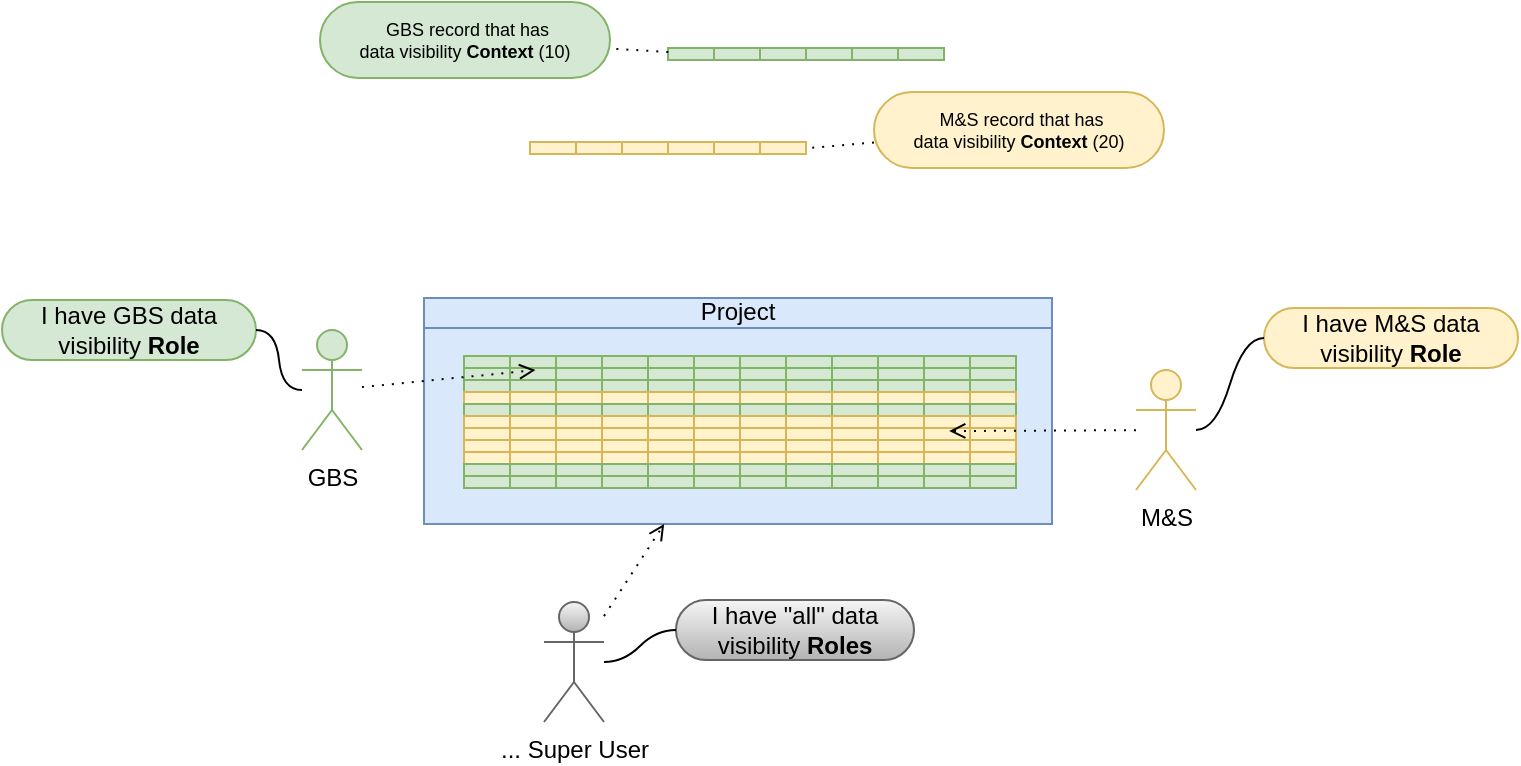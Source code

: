 <mxfile version="27.0.6" pages="9">
  <diagram name="conceptV0" id="0_d2-0QWLJCPwaN1BvL7">
    <mxGraphModel dx="852" dy="3041" grid="0" gridSize="10" guides="0" tooltips="1" connect="0" arrows="0" fold="1" page="1" pageScale="1" pageWidth="1169" pageHeight="827" math="0" shadow="0">
      <root>
        <mxCell id="5gHnX_yD16P633hudIOY-0" />
        <mxCell id="5gHnX_yD16P633hudIOY-1" parent="5gHnX_yD16P633hudIOY-0" />
        <mxCell id="5gHnX_yD16P633hudIOY-39" value="GBS" style="shape=umlActor;verticalLabelPosition=bottom;verticalAlign=top;html=1;outlineConnect=0;fillColor=#d5e8d4;strokeColor=#82b366;" vertex="1" parent="5gHnX_yD16P633hudIOY-1">
          <mxGeometry x="446" y="-2292" width="30" height="60" as="geometry" />
        </mxCell>
        <mxCell id="5gHnX_yD16P633hudIOY-40" value="M&amp;amp;S" style="shape=umlActor;verticalLabelPosition=bottom;verticalAlign=top;html=1;outlineConnect=0;fillColor=#fff2cc;strokeColor=#d6b656;" vertex="1" parent="5gHnX_yD16P633hudIOY-1">
          <mxGeometry x="863" y="-2272" width="30" height="60" as="geometry" />
        </mxCell>
        <mxCell id="5gHnX_yD16P633hudIOY-41" value="I have M&amp;amp;S data visibility &lt;b&gt;Role&lt;/b&gt;" style="whiteSpace=wrap;html=1;rounded=1;arcSize=50;align=center;verticalAlign=middle;strokeWidth=1;autosize=1;spacing=4;treeFolding=1;treeMoving=1;newEdgeStyle={&quot;edgeStyle&quot;:&quot;entityRelationEdgeStyle&quot;,&quot;startArrow&quot;:&quot;none&quot;,&quot;endArrow&quot;:&quot;none&quot;,&quot;segment&quot;:10,&quot;curved&quot;:1,&quot;sourcePerimeterSpacing&quot;:0,&quot;targetPerimeterSpacing&quot;:0};fillColor=#fff2cc;strokeColor=#d6b656;" vertex="1" parent="5gHnX_yD16P633hudIOY-1">
          <mxGeometry x="927" y="-2303" width="127" height="30" as="geometry" />
        </mxCell>
        <mxCell id="5gHnX_yD16P633hudIOY-42" value="" style="edgeStyle=entityRelationEdgeStyle;startArrow=none;endArrow=none;segment=10;curved=1;sourcePerimeterSpacing=0;targetPerimeterSpacing=0;rounded=0;" edge="1" parent="5gHnX_yD16P633hudIOY-1" source="5gHnX_yD16P633hudIOY-40" target="5gHnX_yD16P633hudIOY-41">
          <mxGeometry relative="1" as="geometry">
            <mxPoint x="459" y="-2324" as="sourcePoint" />
          </mxGeometry>
        </mxCell>
        <mxCell id="5gHnX_yD16P633hudIOY-43" value="I have GBS data visibility &lt;b&gt;Role&lt;/b&gt;" style="whiteSpace=wrap;html=1;rounded=1;arcSize=50;align=center;verticalAlign=middle;strokeWidth=1;autosize=1;spacing=4;treeFolding=1;treeMoving=1;newEdgeStyle={&quot;edgeStyle&quot;:&quot;entityRelationEdgeStyle&quot;,&quot;startArrow&quot;:&quot;none&quot;,&quot;endArrow&quot;:&quot;none&quot;,&quot;segment&quot;:10,&quot;curved&quot;:1,&quot;sourcePerimeterSpacing&quot;:0,&quot;targetPerimeterSpacing&quot;:0};fillColor=#d5e8d4;strokeColor=#82b366;" vertex="1" parent="5gHnX_yD16P633hudIOY-1">
          <mxGeometry x="296" y="-2307" width="127" height="30" as="geometry" />
        </mxCell>
        <mxCell id="5gHnX_yD16P633hudIOY-44" value="" style="edgeStyle=entityRelationEdgeStyle;startArrow=none;endArrow=none;segment=10;curved=1;sourcePerimeterSpacing=0;targetPerimeterSpacing=0;rounded=0;" edge="1" parent="5gHnX_yD16P633hudIOY-1" source="5gHnX_yD16P633hudIOY-39" target="5gHnX_yD16P633hudIOY-43">
          <mxGeometry relative="1" as="geometry">
            <mxPoint x="235" y="-2262" as="sourcePoint" />
          </mxGeometry>
        </mxCell>
        <mxCell id="5gHnX_yD16P633hudIOY-45" value="... Super User" style="shape=umlActor;verticalLabelPosition=bottom;verticalAlign=top;html=1;outlineConnect=0;fillColor=#f5f5f5;strokeColor=#666666;gradientColor=#b3b3b3;" vertex="1" parent="5gHnX_yD16P633hudIOY-1">
          <mxGeometry x="567" y="-2156" width="30" height="60" as="geometry" />
        </mxCell>
        <mxCell id="5gHnX_yD16P633hudIOY-46" value="I have &quot;all&quot; data visibility &lt;b&gt;Roles&lt;/b&gt;" style="whiteSpace=wrap;html=1;rounded=1;arcSize=50;align=center;verticalAlign=middle;strokeWidth=1;autosize=1;spacing=4;treeFolding=1;treeMoving=1;newEdgeStyle={&quot;edgeStyle&quot;:&quot;entityRelationEdgeStyle&quot;,&quot;startArrow&quot;:&quot;none&quot;,&quot;endArrow&quot;:&quot;none&quot;,&quot;segment&quot;:10,&quot;curved&quot;:1,&quot;sourcePerimeterSpacing&quot;:0,&quot;targetPerimeterSpacing&quot;:0};fillColor=#f5f5f5;strokeColor=#666666;gradientColor=#b3b3b3;" vertex="1" parent="5gHnX_yD16P633hudIOY-1">
          <mxGeometry x="633" y="-2157" width="119" height="30" as="geometry" />
        </mxCell>
        <mxCell id="5gHnX_yD16P633hudIOY-47" value="" style="edgeStyle=entityRelationEdgeStyle;startArrow=none;endArrow=none;segment=10;curved=1;sourcePerimeterSpacing=0;targetPerimeterSpacing=0;rounded=0;" edge="1" parent="5gHnX_yD16P633hudIOY-1" source="5gHnX_yD16P633hudIOY-45" target="5gHnX_yD16P633hudIOY-46">
          <mxGeometry relative="1" as="geometry">
            <mxPoint x="667" y="-2099" as="sourcePoint" />
          </mxGeometry>
        </mxCell>
        <mxCell id="esL-AbEz8lHM1cLLdRY1-0" value="Project" style="html=1;outlineConnect=0;whiteSpace=wrap;fillColor=#dae8fc;shape=mxgraph.archimate3.businessObject;overflow=fill;strokeColor=#6c8ebf;fontStyle=0;fontSize=12;gradientColor=none;shadow=0;" vertex="1" parent="5gHnX_yD16P633hudIOY-1">
          <mxGeometry x="507" y="-2308" width="314" height="113" as="geometry" />
        </mxCell>
        <mxCell id="esL-AbEz8lHM1cLLdRY1-15" value="" style="shape=process;whiteSpace=wrap;html=1;backgroundOutline=1;size=0.332;fillColor=#d5e8d4;strokeColor=#82b366;" vertex="1" parent="5gHnX_yD16P633hudIOY-1">
          <mxGeometry x="527" y="-2279" width="69" height="6" as="geometry" />
        </mxCell>
        <mxCell id="esL-AbEz8lHM1cLLdRY1-16" value="" style="shape=process;whiteSpace=wrap;html=1;backgroundOutline=1;size=0.332;fillColor=#d5e8d4;strokeColor=#82b366;" vertex="1" parent="5gHnX_yD16P633hudIOY-1">
          <mxGeometry x="527" y="-2273" width="69" height="6" as="geometry" />
        </mxCell>
        <mxCell id="esL-AbEz8lHM1cLLdRY1-17" value="" style="shape=process;whiteSpace=wrap;html=1;backgroundOutline=1;size=0.332;fillColor=#d5e8d4;strokeColor=#82b366;" vertex="1" parent="5gHnX_yD16P633hudIOY-1">
          <mxGeometry x="527" y="-2267" width="69" height="6" as="geometry" />
        </mxCell>
        <mxCell id="esL-AbEz8lHM1cLLdRY1-18" value="" style="shape=process;whiteSpace=wrap;html=1;backgroundOutline=1;size=0.332;fillColor=#fff2cc;strokeColor=#d6b656;" vertex="1" parent="5gHnX_yD16P633hudIOY-1">
          <mxGeometry x="527" y="-2261" width="69" height="6" as="geometry" />
        </mxCell>
        <mxCell id="esL-AbEz8lHM1cLLdRY1-19" value="" style="shape=process;whiteSpace=wrap;html=1;backgroundOutline=1;size=0.332;fillColor=#d5e8d4;strokeColor=#82b366;" vertex="1" parent="5gHnX_yD16P633hudIOY-1">
          <mxGeometry x="596" y="-2279" width="69" height="6" as="geometry" />
        </mxCell>
        <mxCell id="esL-AbEz8lHM1cLLdRY1-20" value="" style="shape=process;whiteSpace=wrap;html=1;backgroundOutline=1;size=0.332;fillColor=#d5e8d4;strokeColor=#82b366;" vertex="1" parent="5gHnX_yD16P633hudIOY-1">
          <mxGeometry x="596" y="-2273" width="69" height="6" as="geometry" />
        </mxCell>
        <mxCell id="esL-AbEz8lHM1cLLdRY1-21" value="" style="shape=process;whiteSpace=wrap;html=1;backgroundOutline=1;size=0.332;fillColor=#d5e8d4;strokeColor=#82b366;" vertex="1" parent="5gHnX_yD16P633hudIOY-1">
          <mxGeometry x="596" y="-2267" width="69" height="6" as="geometry" />
        </mxCell>
        <mxCell id="esL-AbEz8lHM1cLLdRY1-22" value="" style="shape=process;whiteSpace=wrap;html=1;backgroundOutline=1;size=0.332;fillColor=#fff2cc;strokeColor=#d6b656;" vertex="1" parent="5gHnX_yD16P633hudIOY-1">
          <mxGeometry x="596" y="-2261" width="69" height="6" as="geometry" />
        </mxCell>
        <mxCell id="esL-AbEz8lHM1cLLdRY1-23" value="" style="shape=process;whiteSpace=wrap;html=1;backgroundOutline=1;size=0.332;fillColor=#d5e8d4;strokeColor=#82b366;" vertex="1" parent="5gHnX_yD16P633hudIOY-1">
          <mxGeometry x="527" y="-2255" width="69" height="6" as="geometry" />
        </mxCell>
        <mxCell id="esL-AbEz8lHM1cLLdRY1-24" value="" style="shape=process;whiteSpace=wrap;html=1;backgroundOutline=1;size=0.332;fillColor=#fff2cc;strokeColor=#d6b656;" vertex="1" parent="5gHnX_yD16P633hudIOY-1">
          <mxGeometry x="527" y="-2249" width="69" height="6" as="geometry" />
        </mxCell>
        <mxCell id="esL-AbEz8lHM1cLLdRY1-25" value="" style="shape=process;whiteSpace=wrap;html=1;backgroundOutline=1;size=0.332;fillColor=#fff2cc;strokeColor=#d6b656;" vertex="1" parent="5gHnX_yD16P633hudIOY-1">
          <mxGeometry x="527" y="-2243" width="69" height="6" as="geometry" />
        </mxCell>
        <mxCell id="esL-AbEz8lHM1cLLdRY1-26" value="" style="shape=process;whiteSpace=wrap;html=1;backgroundOutline=1;size=0.332;fillColor=#d5e8d4;strokeColor=#82b366;" vertex="1" parent="5gHnX_yD16P633hudIOY-1">
          <mxGeometry x="596" y="-2255" width="69" height="6" as="geometry" />
        </mxCell>
        <mxCell id="esL-AbEz8lHM1cLLdRY1-27" value="" style="shape=process;whiteSpace=wrap;html=1;backgroundOutline=1;size=0.332;fillColor=#fff2cc;strokeColor=#d6b656;" vertex="1" parent="5gHnX_yD16P633hudIOY-1">
          <mxGeometry x="596" y="-2249" width="69" height="6" as="geometry" />
        </mxCell>
        <mxCell id="esL-AbEz8lHM1cLLdRY1-28" value="" style="shape=process;whiteSpace=wrap;html=1;backgroundOutline=1;size=0.332;fillColor=#fff2cc;strokeColor=#d6b656;" vertex="1" parent="5gHnX_yD16P633hudIOY-1">
          <mxGeometry x="596" y="-2243" width="69" height="6" as="geometry" />
        </mxCell>
        <mxCell id="esL-AbEz8lHM1cLLdRY1-29" value="" style="shape=process;whiteSpace=wrap;html=1;backgroundOutline=1;size=0.332;fillColor=#d5e8d4;strokeColor=#82b366;" vertex="1" parent="5gHnX_yD16P633hudIOY-1">
          <mxGeometry x="665" y="-2279" width="69" height="6" as="geometry" />
        </mxCell>
        <mxCell id="esL-AbEz8lHM1cLLdRY1-30" value="" style="shape=process;whiteSpace=wrap;html=1;backgroundOutline=1;size=0.332;fillColor=#d5e8d4;strokeColor=#82b366;" vertex="1" parent="5gHnX_yD16P633hudIOY-1">
          <mxGeometry x="665" y="-2273" width="69" height="6" as="geometry" />
        </mxCell>
        <mxCell id="esL-AbEz8lHM1cLLdRY1-31" value="" style="shape=process;whiteSpace=wrap;html=1;backgroundOutline=1;size=0.332;fillColor=#d5e8d4;strokeColor=#82b366;" vertex="1" parent="5gHnX_yD16P633hudIOY-1">
          <mxGeometry x="665" y="-2267" width="69" height="6" as="geometry" />
        </mxCell>
        <mxCell id="esL-AbEz8lHM1cLLdRY1-32" value="" style="shape=process;whiteSpace=wrap;html=1;backgroundOutline=1;size=0.332;fillColor=#fff2cc;strokeColor=#d6b656;" vertex="1" parent="5gHnX_yD16P633hudIOY-1">
          <mxGeometry x="665" y="-2261" width="69" height="6" as="geometry" />
        </mxCell>
        <mxCell id="esL-AbEz8lHM1cLLdRY1-33" value="" style="shape=process;whiteSpace=wrap;html=1;backgroundOutline=1;size=0.332;fillColor=#d5e8d4;strokeColor=#82b366;" vertex="1" parent="5gHnX_yD16P633hudIOY-1">
          <mxGeometry x="734" y="-2279" width="69" height="6" as="geometry" />
        </mxCell>
        <mxCell id="esL-AbEz8lHM1cLLdRY1-34" value="" style="shape=process;whiteSpace=wrap;html=1;backgroundOutline=1;size=0.332;fillColor=#d5e8d4;strokeColor=#82b366;" vertex="1" parent="5gHnX_yD16P633hudIOY-1">
          <mxGeometry x="734" y="-2273" width="69" height="6" as="geometry" />
        </mxCell>
        <mxCell id="esL-AbEz8lHM1cLLdRY1-35" value="" style="shape=process;whiteSpace=wrap;html=1;backgroundOutline=1;size=0.332;fillColor=#d5e8d4;strokeColor=#82b366;" vertex="1" parent="5gHnX_yD16P633hudIOY-1">
          <mxGeometry x="734" y="-2267" width="69" height="6" as="geometry" />
        </mxCell>
        <mxCell id="esL-AbEz8lHM1cLLdRY1-36" value="" style="shape=process;whiteSpace=wrap;html=1;backgroundOutline=1;size=0.332;fillColor=#fff2cc;strokeColor=#d6b656;" vertex="1" parent="5gHnX_yD16P633hudIOY-1">
          <mxGeometry x="734" y="-2261" width="69" height="6" as="geometry" />
        </mxCell>
        <mxCell id="esL-AbEz8lHM1cLLdRY1-37" value="" style="shape=process;whiteSpace=wrap;html=1;backgroundOutline=1;size=0.332;fillColor=#d5e8d4;strokeColor=#82b366;" vertex="1" parent="5gHnX_yD16P633hudIOY-1">
          <mxGeometry x="665" y="-2255" width="69" height="6" as="geometry" />
        </mxCell>
        <mxCell id="esL-AbEz8lHM1cLLdRY1-38" value="" style="shape=process;whiteSpace=wrap;html=1;backgroundOutline=1;size=0.332;fillColor=#fff2cc;strokeColor=#d6b656;" vertex="1" parent="5gHnX_yD16P633hudIOY-1">
          <mxGeometry x="665" y="-2249" width="69" height="6" as="geometry" />
        </mxCell>
        <mxCell id="esL-AbEz8lHM1cLLdRY1-39" value="" style="shape=process;whiteSpace=wrap;html=1;backgroundOutline=1;size=0.332;fillColor=#fff2cc;strokeColor=#d6b656;" vertex="1" parent="5gHnX_yD16P633hudIOY-1">
          <mxGeometry x="665" y="-2243" width="69" height="6" as="geometry" />
        </mxCell>
        <mxCell id="esL-AbEz8lHM1cLLdRY1-40" value="" style="shape=process;whiteSpace=wrap;html=1;backgroundOutline=1;size=0.332;fillColor=#d5e8d4;strokeColor=#82b366;" vertex="1" parent="5gHnX_yD16P633hudIOY-1">
          <mxGeometry x="734" y="-2255" width="69" height="6" as="geometry" />
        </mxCell>
        <mxCell id="esL-AbEz8lHM1cLLdRY1-41" value="" style="shape=process;whiteSpace=wrap;html=1;backgroundOutline=1;size=0.332;fillColor=#fff2cc;strokeColor=#d6b656;" vertex="1" parent="5gHnX_yD16P633hudIOY-1">
          <mxGeometry x="734" y="-2249" width="69" height="6" as="geometry" />
        </mxCell>
        <mxCell id="esL-AbEz8lHM1cLLdRY1-42" value="" style="shape=process;whiteSpace=wrap;html=1;backgroundOutline=1;size=0.332;fillColor=#fff2cc;strokeColor=#d6b656;" vertex="1" parent="5gHnX_yD16P633hudIOY-1">
          <mxGeometry x="734" y="-2243" width="69" height="6" as="geometry" />
        </mxCell>
        <mxCell id="esL-AbEz8lHM1cLLdRY1-44" value="" style="shape=process;whiteSpace=wrap;html=1;backgroundOutline=1;size=0.332;fillColor=#fff2cc;strokeColor=#d6b656;" vertex="1" parent="5gHnX_yD16P633hudIOY-1">
          <mxGeometry x="527" y="-2237" width="69" height="6" as="geometry" />
        </mxCell>
        <mxCell id="esL-AbEz8lHM1cLLdRY1-45" value="" style="shape=process;whiteSpace=wrap;html=1;backgroundOutline=1;size=0.332;fillColor=#fff2cc;strokeColor=#d6b656;" vertex="1" parent="5gHnX_yD16P633hudIOY-1">
          <mxGeometry x="527" y="-2231" width="69" height="6" as="geometry" />
        </mxCell>
        <mxCell id="esL-AbEz8lHM1cLLdRY1-46" value="" style="shape=process;whiteSpace=wrap;html=1;backgroundOutline=1;size=0.332;fillColor=#d5e8d4;strokeColor=#82b366;" vertex="1" parent="5gHnX_yD16P633hudIOY-1">
          <mxGeometry x="527" y="-2225" width="69" height="6" as="geometry" />
        </mxCell>
        <mxCell id="esL-AbEz8lHM1cLLdRY1-48" value="" style="shape=process;whiteSpace=wrap;html=1;backgroundOutline=1;size=0.332;fillColor=#fff2cc;strokeColor=#d6b656;" vertex="1" parent="5gHnX_yD16P633hudIOY-1">
          <mxGeometry x="596" y="-2237" width="69" height="6" as="geometry" />
        </mxCell>
        <mxCell id="esL-AbEz8lHM1cLLdRY1-49" value="" style="shape=process;whiteSpace=wrap;html=1;backgroundOutline=1;size=0.332;fillColor=#fff2cc;strokeColor=#d6b656;" vertex="1" parent="5gHnX_yD16P633hudIOY-1">
          <mxGeometry x="596" y="-2231" width="69" height="6" as="geometry" />
        </mxCell>
        <mxCell id="esL-AbEz8lHM1cLLdRY1-50" value="" style="shape=process;whiteSpace=wrap;html=1;backgroundOutline=1;size=0.332;fillColor=#d5e8d4;strokeColor=#82b366;" vertex="1" parent="5gHnX_yD16P633hudIOY-1">
          <mxGeometry x="596" y="-2225" width="69" height="6" as="geometry" />
        </mxCell>
        <mxCell id="esL-AbEz8lHM1cLLdRY1-51" value="" style="shape=process;whiteSpace=wrap;html=1;backgroundOutline=1;size=0.332;fillColor=#d5e8d4;strokeColor=#82b366;" vertex="1" parent="5gHnX_yD16P633hudIOY-1">
          <mxGeometry x="527" y="-2219" width="69" height="6" as="geometry" />
        </mxCell>
        <mxCell id="esL-AbEz8lHM1cLLdRY1-54" value="" style="shape=process;whiteSpace=wrap;html=1;backgroundOutline=1;size=0.332;fillColor=#d5e8d4;strokeColor=#82b366;" vertex="1" parent="5gHnX_yD16P633hudIOY-1">
          <mxGeometry x="596" y="-2219" width="69" height="6" as="geometry" />
        </mxCell>
        <mxCell id="esL-AbEz8lHM1cLLdRY1-58" value="" style="shape=process;whiteSpace=wrap;html=1;backgroundOutline=1;size=0.332;fillColor=#fff2cc;strokeColor=#d6b656;" vertex="1" parent="5gHnX_yD16P633hudIOY-1">
          <mxGeometry x="665" y="-2237" width="69" height="6" as="geometry" />
        </mxCell>
        <mxCell id="esL-AbEz8lHM1cLLdRY1-59" value="" style="shape=process;whiteSpace=wrap;html=1;backgroundOutline=1;size=0.332;fillColor=#fff2cc;strokeColor=#d6b656;" vertex="1" parent="5gHnX_yD16P633hudIOY-1">
          <mxGeometry x="665" y="-2231" width="69" height="6" as="geometry" />
        </mxCell>
        <mxCell id="esL-AbEz8lHM1cLLdRY1-60" value="" style="shape=process;whiteSpace=wrap;html=1;backgroundOutline=1;size=0.332;fillColor=#d5e8d4;strokeColor=#82b366;" vertex="1" parent="5gHnX_yD16P633hudIOY-1">
          <mxGeometry x="665" y="-2225" width="69" height="6" as="geometry" />
        </mxCell>
        <mxCell id="esL-AbEz8lHM1cLLdRY1-62" value="" style="shape=process;whiteSpace=wrap;html=1;backgroundOutline=1;size=0.332;fillColor=#fff2cc;strokeColor=#d6b656;" vertex="1" parent="5gHnX_yD16P633hudIOY-1">
          <mxGeometry x="734" y="-2237" width="69" height="6" as="geometry" />
        </mxCell>
        <mxCell id="esL-AbEz8lHM1cLLdRY1-63" value="" style="shape=process;whiteSpace=wrap;html=1;backgroundOutline=1;size=0.332;fillColor=#fff2cc;strokeColor=#d6b656;" vertex="1" parent="5gHnX_yD16P633hudIOY-1">
          <mxGeometry x="734" y="-2231" width="69" height="6" as="geometry" />
        </mxCell>
        <mxCell id="esL-AbEz8lHM1cLLdRY1-64" value="" style="shape=process;whiteSpace=wrap;html=1;backgroundOutline=1;size=0.332;fillColor=#d5e8d4;strokeColor=#82b366;" vertex="1" parent="5gHnX_yD16P633hudIOY-1">
          <mxGeometry x="734" y="-2225" width="69" height="6" as="geometry" />
        </mxCell>
        <mxCell id="esL-AbEz8lHM1cLLdRY1-65" value="" style="shape=process;whiteSpace=wrap;html=1;backgroundOutline=1;size=0.332;fillColor=#d5e8d4;strokeColor=#82b366;" vertex="1" parent="5gHnX_yD16P633hudIOY-1">
          <mxGeometry x="665" y="-2219" width="69" height="6" as="geometry" />
        </mxCell>
        <mxCell id="esL-AbEz8lHM1cLLdRY1-68" value="" style="shape=process;whiteSpace=wrap;html=1;backgroundOutline=1;size=0.332;fillColor=#d5e8d4;strokeColor=#82b366;" vertex="1" parent="5gHnX_yD16P633hudIOY-1">
          <mxGeometry x="734" y="-2219" width="69" height="6" as="geometry" />
        </mxCell>
        <mxCell id="oVkznKAvsX6xZ5taO4Zq-0" value="" style="html=1;endArrow=open;elbow=vertical;endFill=0;dashed=1;dashPattern=1 4;rounded=0;entryX=0.518;entryY=0.175;entryDx=0;entryDy=0;entryPerimeter=0;" edge="1" parent="5gHnX_yD16P633hudIOY-1" source="5gHnX_yD16P633hudIOY-39" target="esL-AbEz8lHM1cLLdRY1-16">
          <mxGeometry width="160" relative="1" as="geometry">
            <mxPoint x="455" y="-2099" as="sourcePoint" />
            <mxPoint x="569" y="-2086" as="targetPoint" />
          </mxGeometry>
        </mxCell>
        <mxCell id="oVkznKAvsX6xZ5taO4Zq-1" value="" style="html=1;endArrow=open;elbow=vertical;endFill=0;dashed=1;dashPattern=1 4;rounded=0;" edge="1" parent="5gHnX_yD16P633hudIOY-1" source="5gHnX_yD16P633hudIOY-45" target="esL-AbEz8lHM1cLLdRY1-0">
          <mxGeometry width="160" relative="1" as="geometry">
            <mxPoint x="491" y="-2248" as="sourcePoint" />
            <mxPoint x="762" y="-2173" as="targetPoint" />
          </mxGeometry>
        </mxCell>
        <mxCell id="oVkznKAvsX6xZ5taO4Zq-2" value="" style="html=1;endArrow=open;elbow=vertical;endFill=0;dashed=1;dashPattern=1 4;rounded=0;entryX=0.516;entryY=0.254;entryDx=0;entryDy=0;entryPerimeter=0;" edge="1" parent="5gHnX_yD16P633hudIOY-1" source="5gHnX_yD16P633hudIOY-40" target="esL-AbEz8lHM1cLLdRY1-42">
          <mxGeometry width="160" relative="1" as="geometry">
            <mxPoint x="875" y="-2057" as="sourcePoint" />
            <mxPoint x="936" y="-2079" as="targetPoint" />
          </mxGeometry>
        </mxCell>
        <mxCell id="ApUcaK56ADZyoMmH9ZQg-0" value="" style="shape=process;whiteSpace=wrap;html=1;backgroundOutline=1;size=0.332;fillColor=#d5e8d4;strokeColor=#82b366;" vertex="1" parent="5gHnX_yD16P633hudIOY-1">
          <mxGeometry x="629" y="-2433" width="69" height="6" as="geometry" />
        </mxCell>
        <mxCell id="ApUcaK56ADZyoMmH9ZQg-3" value="&lt;div&gt;&amp;nbsp;GBS record that has&lt;div&gt;data visibility &lt;b&gt;Context&lt;/b&gt; (10)&lt;/div&gt;&lt;/div&gt;" style="whiteSpace=wrap;html=1;rounded=1;arcSize=50;align=center;verticalAlign=middle;strokeWidth=1;autosize=1;spacing=4;treeFolding=1;treeMoving=1;newEdgeStyle={&quot;edgeStyle&quot;:&quot;entityRelationEdgeStyle&quot;,&quot;startArrow&quot;:&quot;none&quot;,&quot;endArrow&quot;:&quot;none&quot;,&quot;segment&quot;:10,&quot;curved&quot;:1,&quot;sourcePerimeterSpacing&quot;:0,&quot;targetPerimeterSpacing&quot;:0};fillColor=#d5e8d4;strokeColor=#82b366;fontSize=9;" vertex="1" parent="5gHnX_yD16P633hudIOY-1">
          <mxGeometry x="455" y="-2456" width="145" height="38" as="geometry" />
        </mxCell>
        <mxCell id="ApUcaK56ADZyoMmH9ZQg-4" value="" style="shape=process;whiteSpace=wrap;html=1;backgroundOutline=1;size=0.332;fillColor=#fff2cc;strokeColor=#d6b656;" vertex="1" parent="5gHnX_yD16P633hudIOY-1">
          <mxGeometry x="629" y="-2386" width="69" height="6" as="geometry" />
        </mxCell>
        <mxCell id="ApUcaK56ADZyoMmH9ZQg-5" value="&lt;div&gt;&amp;nbsp;M&amp;amp;S record that has&lt;/div&gt;&lt;div&gt;data visibility&lt;b&gt; Context&lt;/b&gt; (20)&lt;/div&gt;" style="whiteSpace=wrap;html=1;rounded=1;arcSize=50;align=center;verticalAlign=middle;strokeWidth=1;autosize=1;spacing=4;treeFolding=1;treeMoving=1;newEdgeStyle={&quot;edgeStyle&quot;:&quot;entityRelationEdgeStyle&quot;,&quot;startArrow&quot;:&quot;none&quot;,&quot;endArrow&quot;:&quot;none&quot;,&quot;segment&quot;:10,&quot;curved&quot;:1,&quot;sourcePerimeterSpacing&quot;:0,&quot;targetPerimeterSpacing&quot;:0};fillColor=#fff2cc;strokeColor=#d6b656;fontSize=9;" vertex="1" parent="5gHnX_yD16P633hudIOY-1">
          <mxGeometry x="732" y="-2411" width="145" height="38" as="geometry" />
        </mxCell>
        <mxCell id="ApUcaK56ADZyoMmH9ZQg-6" value="" style="html=1;endArrow=none;elbow=vertical;endFill=0;dashed=1;dashPattern=1 4;rounded=0;startFill=0;entryX=1.01;entryY=0.516;entryDx=0;entryDy=0;entryPerimeter=0;" edge="1" parent="5gHnX_yD16P633hudIOY-1" source="ApUcaK56ADZyoMmH9ZQg-5" target="ApUcaK56ADZyoMmH9ZQg-4">
          <mxGeometry width="160" relative="1" as="geometry">
            <mxPoint x="490" y="-2261" as="sourcePoint" />
            <mxPoint x="710" y="-2371" as="targetPoint" />
          </mxGeometry>
        </mxCell>
        <mxCell id="ApUcaK56ADZyoMmH9ZQg-7" value="" style="html=1;endArrow=none;elbow=vertical;endFill=0;dashed=1;dashPattern=1 4;rounded=0;startFill=0;exitX=0.002;exitY=0.333;exitDx=0;exitDy=0;exitPerimeter=0;" edge="1" parent="5gHnX_yD16P633hudIOY-1" source="ApUcaK56ADZyoMmH9ZQg-0" target="ApUcaK56ADZyoMmH9ZQg-3">
          <mxGeometry width="160" relative="1" as="geometry">
            <mxPoint x="617" y="-2420" as="sourcePoint" />
            <mxPoint x="720" y="-2348" as="targetPoint" />
          </mxGeometry>
        </mxCell>
        <mxCell id="ApUcaK56ADZyoMmH9ZQg-8" value="" style="shape=process;whiteSpace=wrap;html=1;backgroundOutline=1;size=0.332;fillColor=#fff2cc;strokeColor=#d6b656;" vertex="1" parent="5gHnX_yD16P633hudIOY-1">
          <mxGeometry x="560" y="-2386" width="69" height="6" as="geometry" />
        </mxCell>
        <mxCell id="ApUcaK56ADZyoMmH9ZQg-9" value="" style="shape=process;whiteSpace=wrap;html=1;backgroundOutline=1;size=0.332;fillColor=#d5e8d4;strokeColor=#82b366;" vertex="1" parent="5gHnX_yD16P633hudIOY-1">
          <mxGeometry x="698" y="-2433" width="69" height="6" as="geometry" />
        </mxCell>
      </root>
    </mxGraphModel>
  </diagram>
  <diagram name="drillDownConceptV0" id="83Vm4AI9YixoRLyBgNbS">
    <mxGraphModel dx="1234" dy="3291" grid="0" gridSize="10" guides="0" tooltips="1" connect="0" arrows="0" fold="1" page="1" pageScale="1" pageWidth="1169" pageHeight="827" math="0" shadow="0">
      <root>
        <mxCell id="B1RaHEncwunuLJ45Y-0F-0" />
        <mxCell id="B1RaHEncwunuLJ45Y-0F-1" parent="B1RaHEncwunuLJ45Y-0F-0" />
        <mxCell id="B1RaHEncwunuLJ45Y-0F-2" value="Project" style="html=1;outlineConnect=0;whiteSpace=wrap;fillColor=#dae8fc;shape=mxgraph.archimate3.businessObject;overflow=fill;strokeColor=#6c8ebf;fontStyle=0;gradientColor=none;shadow=0;fontSize=12;" vertex="1" parent="B1RaHEncwunuLJ45Y-0F-1">
          <mxGeometry x="367" y="-2234" width="202" height="283" as="geometry" />
        </mxCell>
        <mxCell id="B1RaHEncwunuLJ45Y-0F-3" value="&lt;div align=&quot;left&quot;&gt;Project name: AAA&lt;br&gt;Project state: Pending&lt;br&gt;JTI Visibility Context: &lt;b&gt;20&lt;/b&gt;&lt;/div&gt;" style="rounded=0;html=1;fillColor=#fff2cc;strokeColor=#d6b656;fontSize=10;align=left;spacing=3;whiteSpace=wrap;" vertex="1" parent="B1RaHEncwunuLJ45Y-0F-1">
          <mxGeometry x="404.5" y="-2210" width="127" height="47" as="geometry" />
        </mxCell>
        <mxCell id="B1RaHEncwunuLJ45Y-0F-4" value="&lt;div align=&quot;left&quot;&gt;Project name: BBB&lt;br&gt;Project state: Open&lt;br&gt;JTI Visibility Context: &lt;b&gt;20&lt;/b&gt;&lt;/div&gt;" style="rounded=0;whiteSpace=wrap;html=1;fillColor=#fff2cc;strokeColor=#d6b656;fontSize=10;align=left;spacing=3;" vertex="1" parent="B1RaHEncwunuLJ45Y-0F-1">
          <mxGeometry x="404.5" y="-2148" width="127" height="47" as="geometry" />
        </mxCell>
        <mxCell id="B1RaHEncwunuLJ45Y-0F-5" value="&lt;div align=&quot;left&quot;&gt;Project name: CCC&lt;br&gt;Project state: Closed&lt;br&gt;JTI Visibility Context: &lt;b&gt;20&lt;/b&gt;&lt;/div&gt;" style="rounded=0;whiteSpace=wrap;html=1;fillColor=#fff2cc;strokeColor=#d6b656;fontSize=10;align=left;spacing=3;" vertex="1" parent="B1RaHEncwunuLJ45Y-0F-1">
          <mxGeometry x="404.5" y="-2086" width="127" height="47" as="geometry" />
        </mxCell>
        <mxCell id="B1RaHEncwunuLJ45Y-0F-11" value="M&amp;amp;S" style="shape=umlActor;verticalLabelPosition=bottom;verticalAlign=top;html=1;outlineConnect=0;fillColor=#fff2cc;strokeColor=#d6b656;" vertex="1" parent="B1RaHEncwunuLJ45Y-0F-1">
          <mxGeometry x="261" y="-2180" width="30" height="60" as="geometry" />
        </mxCell>
        <mxCell id="B1RaHEncwunuLJ45Y-0F-12" value="I have M&amp;amp;S data visibility &lt;b&gt;Role&lt;/b&gt;" style="whiteSpace=wrap;html=1;rounded=1;arcSize=50;align=center;verticalAlign=middle;strokeWidth=1;autosize=1;spacing=4;treeFolding=1;treeMoving=1;newEdgeStyle={&quot;edgeStyle&quot;:&quot;entityRelationEdgeStyle&quot;,&quot;startArrow&quot;:&quot;none&quot;,&quot;endArrow&quot;:&quot;none&quot;,&quot;segment&quot;:10,&quot;curved&quot;:1,&quot;sourcePerimeterSpacing&quot;:0,&quot;targetPerimeterSpacing&quot;:0};fillColor=#fff2cc;strokeColor=#d6b656;" vertex="1" parent="B1RaHEncwunuLJ45Y-0F-1">
          <mxGeometry x="106" y="-2212" width="127" height="30" as="geometry" />
        </mxCell>
        <mxCell id="B1RaHEncwunuLJ45Y-0F-13" value="" style="edgeStyle=entityRelationEdgeStyle;startArrow=none;endArrow=none;segment=10;curved=1;sourcePerimeterSpacing=0;targetPerimeterSpacing=0;rounded=0;" edge="1" parent="B1RaHEncwunuLJ45Y-0F-1" source="B1RaHEncwunuLJ45Y-0F-11" target="B1RaHEncwunuLJ45Y-0F-12">
          <mxGeometry relative="1" as="geometry">
            <mxPoint x="-156" y="-2233" as="sourcePoint" />
          </mxGeometry>
        </mxCell>
        <mxCell id="B1RaHEncwunuLJ45Y-0F-14" value="" style="html=1;endArrow=open;elbow=vertical;endFill=0;dashed=1;dashPattern=1 4;rounded=0;" edge="1" parent="B1RaHEncwunuLJ45Y-0F-1" source="B1RaHEncwunuLJ45Y-0F-11" target="B1RaHEncwunuLJ45Y-0F-3">
          <mxGeometry width="160" relative="1" as="geometry">
            <mxPoint x="699" y="-2125" as="sourcePoint" />
            <mxPoint x="542" y="-2162" as="targetPoint" />
          </mxGeometry>
        </mxCell>
        <mxCell id="B1RaHEncwunuLJ45Y-0F-15" value="" style="html=1;endArrow=open;elbow=vertical;endFill=0;dashed=1;dashPattern=1 4;rounded=0;" edge="1" parent="B1RaHEncwunuLJ45Y-0F-1" source="B1RaHEncwunuLJ45Y-0F-11" target="B1RaHEncwunuLJ45Y-0F-4">
          <mxGeometry width="160" relative="1" as="geometry">
            <mxPoint x="709" y="-2115" as="sourcePoint" />
            <mxPoint x="552" y="-2152" as="targetPoint" />
          </mxGeometry>
        </mxCell>
        <mxCell id="B1RaHEncwunuLJ45Y-0F-16" value="" style="html=1;endArrow=open;elbow=vertical;endFill=0;dashed=1;dashPattern=1 4;rounded=0;" edge="1" parent="B1RaHEncwunuLJ45Y-0F-1" source="B1RaHEncwunuLJ45Y-0F-11" target="B1RaHEncwunuLJ45Y-0F-5">
          <mxGeometry width="160" relative="1" as="geometry">
            <mxPoint x="719" y="-2105" as="sourcePoint" />
            <mxPoint x="562" y="-2142" as="targetPoint" />
          </mxGeometry>
        </mxCell>
        <mxCell id="B1RaHEncwunuLJ45Y-0F-17" value="GBS" style="shape=umlActor;verticalLabelPosition=bottom;verticalAlign=top;html=1;outlineConnect=0;fillColor=#d5e8d4;strokeColor=#82b366;" vertex="1" parent="B1RaHEncwunuLJ45Y-0F-1">
          <mxGeometry x="261" y="-2053" width="30" height="60" as="geometry" />
        </mxCell>
        <mxCell id="B1RaHEncwunuLJ45Y-0F-18" value="I have GBS data visibility &lt;b&gt;Role&lt;/b&gt;" style="whiteSpace=wrap;html=1;rounded=1;arcSize=50;align=center;verticalAlign=middle;strokeWidth=1;autosize=1;spacing=4;treeFolding=1;treeMoving=1;newEdgeStyle={&quot;edgeStyle&quot;:&quot;entityRelationEdgeStyle&quot;,&quot;startArrow&quot;:&quot;none&quot;,&quot;endArrow&quot;:&quot;none&quot;,&quot;segment&quot;:10,&quot;curved&quot;:1,&quot;sourcePerimeterSpacing&quot;:0,&quot;targetPerimeterSpacing&quot;:0};fillColor=#d5e8d4;strokeColor=#82b366;" vertex="1" parent="B1RaHEncwunuLJ45Y-0F-1">
          <mxGeometry x="111" y="-2085" width="127" height="30" as="geometry" />
        </mxCell>
        <mxCell id="B1RaHEncwunuLJ45Y-0F-19" value="" style="edgeStyle=entityRelationEdgeStyle;startArrow=none;endArrow=none;segment=10;curved=1;sourcePerimeterSpacing=0;targetPerimeterSpacing=0;rounded=0;" edge="1" parent="B1RaHEncwunuLJ45Y-0F-1" source="B1RaHEncwunuLJ45Y-0F-17" target="B1RaHEncwunuLJ45Y-0F-18">
          <mxGeometry relative="1" as="geometry">
            <mxPoint x="56" y="-2035" as="sourcePoint" />
          </mxGeometry>
        </mxCell>
        <mxCell id="B1RaHEncwunuLJ45Y-0F-20" value="&lt;div align=&quot;left&quot;&gt;Project name: DDD&lt;br&gt;Project state: Pending&lt;br&gt;JTI Visibility Context: &lt;b&gt;10&lt;/b&gt;&lt;/div&gt;" style="rounded=0;whiteSpace=wrap;html=1;fillColor=#d5e8d4;strokeColor=#82b366;fontSize=10;align=left;spacing=3;fontStyle=0" vertex="1" parent="B1RaHEncwunuLJ45Y-0F-1">
          <mxGeometry x="404.5" y="-2024" width="127" height="47" as="geometry" />
        </mxCell>
        <mxCell id="B1RaHEncwunuLJ45Y-0F-21" value="" style="html=1;endArrow=open;elbow=vertical;endFill=0;dashed=1;dashPattern=1 4;rounded=0;" edge="1" parent="B1RaHEncwunuLJ45Y-0F-1" source="B1RaHEncwunuLJ45Y-0F-17" target="B1RaHEncwunuLJ45Y-0F-20">
          <mxGeometry width="160" relative="1" as="geometry">
            <mxPoint x="214" y="-2117" as="sourcePoint" />
            <mxPoint x="415" y="-2068" as="targetPoint" />
          </mxGeometry>
        </mxCell>
        <mxCell id="fYZ9t_mLtuXPGEGqV5KP-0" value="... Super User" style="shape=umlActor;verticalLabelPosition=bottom;verticalAlign=top;html=1;outlineConnect=0;fillColor=#f5f5f5;strokeColor=#666666;gradientColor=#b3b3b3;" vertex="1" parent="B1RaHEncwunuLJ45Y-0F-1">
          <mxGeometry x="640" y="-2127" width="30" height="60" as="geometry" />
        </mxCell>
        <mxCell id="fYZ9t_mLtuXPGEGqV5KP-1" value="I have &quot;all&quot; data visibility &lt;b&gt;Roles&lt;/b&gt;" style="whiteSpace=wrap;html=1;rounded=1;arcSize=50;align=center;verticalAlign=middle;strokeWidth=1;autosize=1;spacing=4;treeFolding=1;treeMoving=1;newEdgeStyle={&quot;edgeStyle&quot;:&quot;entityRelationEdgeStyle&quot;,&quot;startArrow&quot;:&quot;none&quot;,&quot;endArrow&quot;:&quot;none&quot;,&quot;segment&quot;:10,&quot;curved&quot;:1,&quot;sourcePerimeterSpacing&quot;:0,&quot;targetPerimeterSpacing&quot;:0};fillColor=#f5f5f5;strokeColor=#666666;gradientColor=#b3b3b3;" vertex="1" parent="B1RaHEncwunuLJ45Y-0F-1">
          <mxGeometry x="717" y="-2142" width="119" height="30" as="geometry" />
        </mxCell>
        <mxCell id="fYZ9t_mLtuXPGEGqV5KP-2" value="" style="edgeStyle=entityRelationEdgeStyle;startArrow=none;endArrow=none;segment=10;curved=1;sourcePerimeterSpacing=0;targetPerimeterSpacing=0;rounded=0;" edge="1" parent="B1RaHEncwunuLJ45Y-0F-1" source="fYZ9t_mLtuXPGEGqV5KP-0" target="fYZ9t_mLtuXPGEGqV5KP-1">
          <mxGeometry relative="1" as="geometry">
            <mxPoint x="701" y="-2094" as="sourcePoint" />
          </mxGeometry>
        </mxCell>
        <mxCell id="fYZ9t_mLtuXPGEGqV5KP-3" value="" style="html=1;endArrow=open;elbow=vertical;endFill=0;dashed=1;dashPattern=1 4;rounded=0;" edge="1" parent="B1RaHEncwunuLJ45Y-0F-1" source="fYZ9t_mLtuXPGEGqV5KP-0" target="B1RaHEncwunuLJ45Y-0F-20">
          <mxGeometry width="160" relative="1" as="geometry">
            <mxPoint x="329" y="-2022" as="sourcePoint" />
            <mxPoint x="443" y="-2009" as="targetPoint" />
          </mxGeometry>
        </mxCell>
        <mxCell id="fYZ9t_mLtuXPGEGqV5KP-4" value="" style="html=1;endArrow=open;elbow=vertical;endFill=0;dashed=1;dashPattern=1 4;rounded=0;" edge="1" parent="B1RaHEncwunuLJ45Y-0F-1" source="fYZ9t_mLtuXPGEGqV5KP-0" target="B1RaHEncwunuLJ45Y-0F-5">
          <mxGeometry width="160" relative="1" as="geometry">
            <mxPoint x="648" y="-1959" as="sourcePoint" />
            <mxPoint x="762" y="-1946" as="targetPoint" />
          </mxGeometry>
        </mxCell>
        <mxCell id="fYZ9t_mLtuXPGEGqV5KP-5" value="" style="html=1;endArrow=open;elbow=vertical;endFill=0;dashed=1;dashPattern=1 4;rounded=0;" edge="1" parent="B1RaHEncwunuLJ45Y-0F-1" source="fYZ9t_mLtuXPGEGqV5KP-0" target="B1RaHEncwunuLJ45Y-0F-4">
          <mxGeometry width="160" relative="1" as="geometry">
            <mxPoint x="568" y="-1984" as="sourcePoint" />
            <mxPoint x="682" y="-1971" as="targetPoint" />
          </mxGeometry>
        </mxCell>
        <mxCell id="fYZ9t_mLtuXPGEGqV5KP-6" value="" style="html=1;endArrow=open;elbow=vertical;endFill=0;dashed=1;dashPattern=1 4;rounded=0;" edge="1" parent="B1RaHEncwunuLJ45Y-0F-1" source="fYZ9t_mLtuXPGEGqV5KP-0" target="B1RaHEncwunuLJ45Y-0F-3">
          <mxGeometry width="160" relative="1" as="geometry">
            <mxPoint x="583" y="-2019" as="sourcePoint" />
            <mxPoint x="697" y="-2006" as="targetPoint" />
          </mxGeometry>
        </mxCell>
      </root>
    </mxGraphModel>
  </diagram>
  <diagram id="QbjEQOX1ExhNVZri13zM" name="conceptV1">
    <mxGraphModel dx="1069" dy="3291" grid="0" gridSize="10" guides="0" tooltips="1" connect="0" arrows="0" fold="1" page="1" pageScale="1" pageWidth="1169" pageHeight="827" math="0" shadow="0">
      <root>
        <mxCell id="0" />
        <mxCell id="1" parent="0" />
        <mxCell id="HDBQv2YtiCsI8Hgpni90-3" value="pm_project" style="html=1;outlineConnect=0;whiteSpace=wrap;fillColor=#dae8fc;shape=mxgraph.archimate3.businessObject;overflow=fill;strokeColor=#6c8ebf;fontStyle=0;gradientColor=none;shadow=0;fontSize=12;" parent="1" vertex="1">
          <mxGeometry x="194" y="-2108" width="160" height="50" as="geometry" />
        </mxCell>
        <mxCell id="HDBQv2YtiCsI8Hgpni90-6" value="dmn_demand" style="html=1;outlineConnect=0;whiteSpace=wrap;fillColor=#dae8fc;shape=mxgraph.archimate3.businessObject;overflow=fill;strokeColor=#6c8ebf;fontStyle=0;fontSize=12;gradientColor=none;shadow=0;" parent="1" vertex="1">
          <mxGeometry x="419" y="-2068" width="160" height="50" as="geometry" />
        </mxCell>
        <mxCell id="HDBQv2YtiCsI8Hgpni90-7" value="pm_program_task" style="html=1;outlineConnect=0;whiteSpace=wrap;fillColor=#dae8fc;shape=mxgraph.archimate3.businessObject;overflow=fill;strokeColor=#6c8ebf;fontStyle=0;gradientColor=none;shadow=0;fontSize=12;" parent="1" vertex="1">
          <mxGeometry x="211" y="-2366" width="160" height="50" as="geometry" />
        </mxCell>
        <mxCell id="HDBQv2YtiCsI8Hgpni90-8" value="&lt;span&gt;pm_portfolio&lt;/span&gt;" style="html=1;outlineConnect=0;whiteSpace=wrap;fillColor=#dae8fc;shape=mxgraph.archimate3.businessObject;overflow=fill;strokeColor=#6c8ebf;fontStyle=0;gradientColor=none;shadow=0;fontSize=12;" parent="1" vertex="1">
          <mxGeometry x="420" y="-2434" width="160" height="50" as="geometry" />
        </mxCell>
        <mxCell id="HDBQv2YtiCsI8Hgpni90-9" value="" style="fontSize=12;html=1;endArrow=ERzeroToMany;endFill=1;rounded=0;fontStyle=0" parent="1" source="HDBQv2YtiCsI8Hgpni90-8" target="HDBQv2YtiCsI8Hgpni90-7" edge="1">
          <mxGeometry width="100" height="100" relative="1" as="geometry">
            <mxPoint x="1007" y="-1741" as="sourcePoint" />
            <mxPoint x="962" y="-1741" as="targetPoint" />
          </mxGeometry>
        </mxCell>
        <mxCell id="HDBQv2YtiCsI8Hgpni90-10" value="project_status" style="html=1;outlineConnect=0;whiteSpace=wrap;fillColor=#dae8fc;shape=mxgraph.archimate3.businessObject;overflow=fill;strokeColor=#6c8ebf;fontStyle=0;gradientColor=none;shadow=0;fontSize=12;" parent="1" vertex="1">
          <mxGeometry x="194" y="-2036" width="160" height="50" as="geometry" />
        </mxCell>
        <mxCell id="HDBQv2YtiCsI8Hgpni90-11" value="" style="fontSize=12;html=1;endArrow=ERzeroToMany;endFill=1;rounded=0;fontStyle=0" parent="1" source="HDBQv2YtiCsI8Hgpni90-3" target="HDBQv2YtiCsI8Hgpni90-10" edge="1">
          <mxGeometry width="100" height="100" relative="1" as="geometry">
            <mxPoint x="313" y="-1094" as="sourcePoint" />
            <mxPoint x="268" y="-1094" as="targetPoint" />
          </mxGeometry>
        </mxCell>
        <mxCell id="HDBQv2YtiCsI8Hgpni90-15" value="pm_project_task" style="html=1;outlineConnect=0;whiteSpace=wrap;fillColor=#dae8fc;shape=mxgraph.archimate3.businessObject;overflow=fill;strokeColor=#6c8ebf;fontStyle=0;gradientColor=none;shadow=0;fontSize=12;" parent="1" vertex="1">
          <mxGeometry x="528" y="-2206" width="160" height="50" as="geometry" />
        </mxCell>
        <mxCell id="HDBQv2YtiCsI8Hgpni90-17" value="dmn_demand_task" style="html=1;outlineConnect=0;whiteSpace=wrap;fillColor=#dae8fc;shape=mxgraph.archimate3.businessObject;overflow=fill;strokeColor=#6c8ebf;fontStyle=0;gradientColor=none;shadow=0;fontSize=12;" parent="1" vertex="1">
          <mxGeometry x="419" y="-1997" width="160" height="50" as="geometry" />
        </mxCell>
        <mxCell id="HDBQv2YtiCsI8Hgpni90-18" value="" style="fontSize=12;html=1;endArrow=ERzeroToMany;endFill=1;rounded=0;fontStyle=0" parent="1" source="HDBQv2YtiCsI8Hgpni90-6" target="HDBQv2YtiCsI8Hgpni90-17" edge="1">
          <mxGeometry width="100" height="100" relative="1" as="geometry">
            <mxPoint x="898" y="-1375" as="sourcePoint" />
            <mxPoint x="898" y="-1333" as="targetPoint" />
          </mxGeometry>
        </mxCell>
        <mxCell id="HDBQv2YtiCsI8Hgpni90-27" value="pm_program" style="html=1;outlineConnect=0;whiteSpace=wrap;fillColor=#dae8fc;shape=mxgraph.archimate3.businessObject;overflow=fill;strokeColor=#6c8ebf;fontStyle=0;fontSize=12;gradientColor=none;shadow=0;" parent="1" vertex="1">
          <mxGeometry x="194" y="-2256" width="160" height="50" as="geometry" />
        </mxCell>
        <mxCell id="HDBQv2YtiCsI8Hgpni90-28" value="" style="fontSize=12;html=1;endArrow=ERzeroToMany;endFill=1;rounded=0;fontStyle=0" parent="1" source="HDBQv2YtiCsI8Hgpni90-8" target="HDBQv2YtiCsI8Hgpni90-27" edge="1">
          <mxGeometry width="100" height="100" relative="1" as="geometry">
            <mxPoint x="837" y="-910" as="sourcePoint" />
            <mxPoint x="726" y="-826" as="targetPoint" />
          </mxGeometry>
        </mxCell>
        <mxCell id="HDBQv2YtiCsI8Hgpni90-29" value="" style="fontSize=12;html=1;endArrow=ERzeroToMany;endFill=1;rounded=0;fontStyle=0" parent="1" source="HDBQv2YtiCsI8Hgpni90-27" target="HDBQv2YtiCsI8Hgpni90-3" edge="1">
          <mxGeometry width="100" height="100" relative="1" as="geometry">
            <mxPoint x="892" y="-986" as="sourcePoint" />
            <mxPoint x="912" y="-1148" as="targetPoint" />
          </mxGeometry>
        </mxCell>
        <mxCell id="HDBQv2YtiCsI8Hgpni90-30" value="" style="fontSize=12;html=1;endArrow=ERzeroToMany;endFill=1;rounded=0;startArrow=ERzeroToMany;startFill=0;fontStyle=0" parent="1" source="HDBQv2YtiCsI8Hgpni90-6" target="HDBQv2YtiCsI8Hgpni90-3" edge="1">
          <mxGeometry width="100" height="100" relative="1" as="geometry">
            <mxPoint x="547" y="-1387" as="sourcePoint" />
            <mxPoint x="499" y="-1358" as="targetPoint" />
          </mxGeometry>
        </mxCell>
        <mxCell id="HDBQv2YtiCsI8Hgpni90-31" value="" style="fontSize=12;html=1;endArrow=ERzeroToMany;endFill=1;rounded=0;fontStyle=0" parent="1" source="HDBQv2YtiCsI8Hgpni90-27" target="HDBQv2YtiCsI8Hgpni90-6" edge="1">
          <mxGeometry width="100" height="100" relative="1" as="geometry">
            <mxPoint x="1005" y="-1544" as="sourcePoint" />
            <mxPoint x="918" y="-1543" as="targetPoint" />
          </mxGeometry>
        </mxCell>
        <mxCell id="HDBQv2YtiCsI8Hgpni90-32" value="" style="fontSize=12;html=1;endArrow=ERzeroToMany;endFill=1;rounded=0;fontStyle=0" parent="1" source="HDBQv2YtiCsI8Hgpni90-8" target="HDBQv2YtiCsI8Hgpni90-6" edge="1">
          <mxGeometry width="100" height="100" relative="1" as="geometry">
            <mxPoint x="1015" y="-1534" as="sourcePoint" />
            <mxPoint x="928" y="-1533" as="targetPoint" />
          </mxGeometry>
        </mxCell>
        <mxCell id="HDBQv2YtiCsI8Hgpni90-40" value="" style="fontSize=12;html=1;endArrow=ERzeroToMany;endFill=1;rounded=0;fontStyle=0" parent="1" source="HDBQv2YtiCsI8Hgpni90-8" target="HDBQv2YtiCsI8Hgpni90-15" edge="1">
          <mxGeometry width="100" height="100" relative="1" as="geometry">
            <mxPoint x="1413" y="-1755" as="sourcePoint" />
            <mxPoint x="1436" y="-1529" as="targetPoint" />
          </mxGeometry>
        </mxCell>
        <mxCell id="HDBQv2YtiCsI8Hgpni90-41" value="" style="fontSize=12;html=1;endArrow=ERzeroToMany;endFill=1;rounded=0;fontStyle=0" parent="1" source="HDBQv2YtiCsI8Hgpni90-27" target="HDBQv2YtiCsI8Hgpni90-15" edge="1">
          <mxGeometry width="100" height="100" relative="1" as="geometry">
            <mxPoint x="1423" y="-1745" as="sourcePoint" />
            <mxPoint x="1446" y="-1519" as="targetPoint" />
          </mxGeometry>
        </mxCell>
        <mxCell id="HDBQv2YtiCsI8Hgpni90-42" value="" style="fontSize=12;html=1;endArrow=ERzeroToMany;endFill=1;rounded=0;fontStyle=0" parent="1" source="HDBQv2YtiCsI8Hgpni90-3" target="HDBQv2YtiCsI8Hgpni90-15" edge="1">
          <mxGeometry width="100" height="100" relative="1" as="geometry">
            <mxPoint x="1073" y="-1648" as="sourcePoint" />
            <mxPoint x="1360" y="-1291" as="targetPoint" />
          </mxGeometry>
        </mxCell>
        <mxCell id="HDBQv2YtiCsI8Hgpni90-44" value="" style="fontSize=12;html=1;endArrow=ERzeroToMany;endFill=1;rounded=0;fontStyle=0" parent="1" source="HDBQv2YtiCsI8Hgpni90-27" target="HDBQv2YtiCsI8Hgpni90-7" edge="1">
          <mxGeometry width="100" height="100" relative="1" as="geometry">
            <mxPoint x="1432" y="-1755" as="sourcePoint" />
            <mxPoint x="1513" y="-1663" as="targetPoint" />
          </mxGeometry>
        </mxCell>
        <mxCell id="HDBQv2YtiCsI8Hgpni90-45" value="cost_plan" style="html=1;outlineConnect=0;whiteSpace=wrap;fillColor=#dae8fc;shape=mxgraph.archimate3.businessObject;overflow=fill;strokeColor=#6c8ebf;fontStyle=0;shadow=0;gradientColor=none;fontSize=12;" parent="1" vertex="1">
          <mxGeometry x="709" y="-2288" width="160" height="50" as="geometry" />
        </mxCell>
        <mxCell id="HDBQv2YtiCsI8Hgpni90-46" value="" style="fontSize=12;html=1;endArrow=ERzeroToMany;endFill=1;rounded=0;fontStyle=0" parent="1" target="HDBQv2YtiCsI8Hgpni90-45" edge="1">
          <mxGeometry width="100" height="100" relative="1" as="geometry">
            <mxPoint x="528.993" y="-2384" as="sourcePoint" />
            <mxPoint x="972" y="-1937" as="targetPoint" />
          </mxGeometry>
        </mxCell>
        <mxCell id="HDBQv2YtiCsI8Hgpni90-49" value="" style="fontSize=12;html=1;endArrow=ERzeroToMany;endFill=1;rounded=0;fontStyle=0" parent="1" source="HDBQv2YtiCsI8Hgpni90-8" target="HDBQv2YtiCsI8Hgpni90-3" edge="1">
          <mxGeometry width="100" height="100" relative="1" as="geometry">
            <mxPoint x="1435" y="-1795" as="sourcePoint" />
            <mxPoint x="1484" y="-1875" as="targetPoint" />
          </mxGeometry>
        </mxCell>
        <mxCell id="HDBQv2YtiCsI8Hgpni90-58" value="" style="fontSize=12;html=1;endArrow=ERzeroToMany;endFill=1;rounded=0;fontStyle=0" parent="1" source="HDBQv2YtiCsI8Hgpni90-27" target="HDBQv2YtiCsI8Hgpni90-45" edge="1">
          <mxGeometry width="100" height="100" relative="1" as="geometry">
            <mxPoint x="1434" y="-1783" as="sourcePoint" />
            <mxPoint x="1478" y="-1885" as="targetPoint" />
          </mxGeometry>
        </mxCell>
        <mxCell id="HDBQv2YtiCsI8Hgpni90-68" value="fm_expense_line" style="html=1;outlineConnect=0;whiteSpace=wrap;fillColor=#dae8fc;shape=mxgraph.archimate3.businessObject;overflow=fill;strokeColor=#6c8ebf;fontStyle=0;gradientColor=none;shadow=0;fontSize=12;" parent="1" vertex="1">
          <mxGeometry x="710" y="-2207" width="160" height="50" as="geometry" />
        </mxCell>
        <mxCell id="HDBQv2YtiCsI8Hgpni90-69" value="cost_plan_breakdown" style="html=1;outlineConnect=0;whiteSpace=wrap;fillColor=#dae8fc;shape=mxgraph.archimate3.businessObject;overflow=fill;strokeColor=#6c8ebf;gradientColor=none;shadow=0;fontStyle=0;fontSize=12;" parent="1" vertex="1">
          <mxGeometry x="885" y="-2205" width="160" height="50" as="geometry" />
        </mxCell>
        <mxCell id="HDBQv2YtiCsI8Hgpni90-70" value="" style="fontSize=12;html=1;endArrow=ERzeroToMany;endFill=1;rounded=0;fontStyle=0" parent="1" source="HDBQv2YtiCsI8Hgpni90-45" target="HDBQv2YtiCsI8Hgpni90-68" edge="1">
          <mxGeometry width="100" height="100" relative="1" as="geometry">
            <mxPoint x="1162" y="-1953" as="sourcePoint" />
            <mxPoint x="1224" y="-2300" as="targetPoint" />
          </mxGeometry>
        </mxCell>
        <mxCell id="HDBQv2YtiCsI8Hgpni90-71" value="" style="fontSize=12;html=1;endArrow=ERzeroToMany;endFill=1;rounded=0;fontStyle=0" parent="1" source="HDBQv2YtiCsI8Hgpni90-45" target="HDBQv2YtiCsI8Hgpni90-69" edge="1">
          <mxGeometry width="100" height="100" relative="1" as="geometry">
            <mxPoint x="1172" y="-1943" as="sourcePoint" />
            <mxPoint x="1234" y="-2290" as="targetPoint" />
          </mxGeometry>
        </mxCell>
        <mxCell id="HDBQv2YtiCsI8Hgpni90-72" value="dmn_requirement" style="html=1;outlineConnect=0;whiteSpace=wrap;fillColor=#dae8fc;shape=mxgraph.archimate3.businessObject;overflow=fill;strokeColor=#6c8ebf;fontStyle=0;gradientColor=none;shadow=0;fontSize=12;" parent="1" vertex="1">
          <mxGeometry x="30" y="-2406" width="160" height="50" as="geometry" />
        </mxCell>
        <mxCell id="HDBQv2YtiCsI8Hgpni90-73" value="" style="fontSize=12;html=1;endArrow=ERzeroToMany;endFill=1;rounded=0;fontStyle=0" parent="1" source="HDBQv2YtiCsI8Hgpni90-8" target="HDBQv2YtiCsI8Hgpni90-72" edge="1">
          <mxGeometry width="100" height="100" relative="1" as="geometry">
            <mxPoint x="1343" y="-1760" as="sourcePoint" />
            <mxPoint x="1058" y="-1768" as="targetPoint" />
          </mxGeometry>
        </mxCell>
        <mxCell id="HDBQv2YtiCsI8Hgpni90-74" value="" style="fontSize=12;html=1;endArrow=ERzeroToMany;endFill=1;rounded=0;fontStyle=0" parent="1" source="HDBQv2YtiCsI8Hgpni90-27" target="HDBQv2YtiCsI8Hgpni90-72" edge="1">
          <mxGeometry width="100" height="100" relative="1" as="geometry">
            <mxPoint x="1343" y="-1751" as="sourcePoint" />
            <mxPoint x="793" y="-1707" as="targetPoint" />
          </mxGeometry>
        </mxCell>
        <mxCell id="HDBQv2YtiCsI8Hgpni90-78" value="resource_plan" style="html=1;outlineConnect=0;whiteSpace=wrap;fillColor=#dae8fc;shape=mxgraph.archimate3.businessObject;overflow=fill;strokeColor=#6c8ebf;fontStyle=0;gradientColor=none;shadow=0;fontSize=12;" parent="1" vertex="1">
          <mxGeometry x="709" y="-2370" width="160" height="50" as="geometry" />
        </mxCell>
        <mxCell id="HDBQv2YtiCsI8Hgpni90-79" value="" style="fontSize=12;html=1;endArrow=ERzeroToMany;endFill=1;rounded=0;fontStyle=0" parent="1" source="HDBQv2YtiCsI8Hgpni90-78" target="HDBQv2YtiCsI8Hgpni90-45" edge="1">
          <mxGeometry width="100" height="100" relative="1" as="geometry">
            <mxPoint x="966" y="-1795" as="sourcePoint" />
            <mxPoint x="1324" y="-2134" as="targetPoint" />
          </mxGeometry>
        </mxCell>
        <mxCell id="HDBQv2YtiCsI8Hgpni90-82" value="" style="fontSize=12;html=1;endArrow=ERzeroToMany;endFill=1;rounded=0;fontStyle=0" parent="1" source="HDBQv2YtiCsI8Hgpni90-27" target="HDBQv2YtiCsI8Hgpni90-78" edge="1">
          <mxGeometry width="100" height="100" relative="1" as="geometry">
            <mxPoint x="1343" y="-1760" as="sourcePoint" />
            <mxPoint x="1058" y="-1768" as="targetPoint" />
          </mxGeometry>
        </mxCell>
        <mxCell id="HDBQv2YtiCsI8Hgpni90-83" value="" style="fontSize=12;html=1;endArrow=ERzeroToMany;endFill=1;rounded=0;fontStyle=0" parent="1" source="HDBQv2YtiCsI8Hgpni90-8" target="HDBQv2YtiCsI8Hgpni90-78" edge="1">
          <mxGeometry width="100" height="100" relative="1" as="geometry">
            <mxPoint x="1353" y="-1750" as="sourcePoint" />
            <mxPoint x="1068" y="-1758" as="targetPoint" />
          </mxGeometry>
        </mxCell>
        <mxCell id="HDBQv2YtiCsI8Hgpni90-98" value="program_status" style="html=1;outlineConnect=0;whiteSpace=wrap;fillColor=#dae8fc;shape=mxgraph.archimate3.businessObject;overflow=fill;strokeColor=#6c8ebf;fontStyle=0;gradientColor=none;shadow=0;fontSize=12;" parent="1" vertex="1">
          <mxGeometry x="84" y="-2179" width="160" height="50" as="geometry" />
        </mxCell>
        <mxCell id="HDBQv2YtiCsI8Hgpni90-99" value="" style="fontSize=12;html=1;endArrow=ERzeroToMany;endFill=1;rounded=0;fontStyle=0" parent="1" source="HDBQv2YtiCsI8Hgpni90-27" target="HDBQv2YtiCsI8Hgpni90-98" edge="1">
          <mxGeometry width="100" height="100" relative="1" as="geometry">
            <mxPoint x="417" y="-1478" as="sourcePoint" />
            <mxPoint x="187" y="-1368" as="targetPoint" />
          </mxGeometry>
        </mxCell>
        <mxCell id="HDBQv2YtiCsI8Hgpni90-209" value="GBS" style="shape=umlActor;verticalLabelPosition=bottom;verticalAlign=top;html=1;outlineConnect=0;fillColor=#d5e8d4;strokeColor=#82b366;" parent="1" vertex="1">
          <mxGeometry x="766" y="-2101" width="30" height="60" as="geometry" />
        </mxCell>
        <mxCell id="HDBQv2YtiCsI8Hgpni90-210" value="M&amp;amp;S" style="shape=umlActor;verticalLabelPosition=bottom;verticalAlign=top;html=1;outlineConnect=0;fillColor=#fff2cc;strokeColor=#d6b656;" parent="1" vertex="1">
          <mxGeometry x="858" y="-2102" width="30" height="60" as="geometry" />
        </mxCell>
        <mxCell id="Qplx9c3wQBxVCaBwhgu5-1" value="I have M&amp;amp;S data visibility &lt;b&gt;Role&lt;/b&gt;" style="whiteSpace=wrap;html=1;rounded=1;arcSize=50;align=center;verticalAlign=middle;strokeWidth=1;autosize=1;spacing=4;treeFolding=1;treeMoving=1;newEdgeStyle={&quot;edgeStyle&quot;:&quot;entityRelationEdgeStyle&quot;,&quot;startArrow&quot;:&quot;none&quot;,&quot;endArrow&quot;:&quot;none&quot;,&quot;segment&quot;:10,&quot;curved&quot;:1,&quot;sourcePerimeterSpacing&quot;:0,&quot;targetPerimeterSpacing&quot;:0};fillColor=#fff2cc;strokeColor=#d6b656;" parent="1" vertex="1">
          <mxGeometry x="909" y="-2134" width="127" height="30" as="geometry" />
        </mxCell>
        <mxCell id="Qplx9c3wQBxVCaBwhgu5-2" value="" style="edgeStyle=entityRelationEdgeStyle;startArrow=none;endArrow=none;segment=10;curved=1;sourcePerimeterSpacing=0;targetPerimeterSpacing=0;rounded=0;" parent="1" source="HDBQv2YtiCsI8Hgpni90-210" target="Qplx9c3wQBxVCaBwhgu5-1" edge="1">
          <mxGeometry relative="1" as="geometry">
            <mxPoint x="441" y="-2155" as="sourcePoint" />
          </mxGeometry>
        </mxCell>
        <mxCell id="Qplx9c3wQBxVCaBwhgu5-4" value="I have GBS data visibility &lt;b&gt;Role&lt;/b&gt;" style="whiteSpace=wrap;html=1;rounded=1;arcSize=50;align=center;verticalAlign=middle;strokeWidth=1;autosize=1;spacing=4;treeFolding=1;treeMoving=1;newEdgeStyle={&quot;edgeStyle&quot;:&quot;entityRelationEdgeStyle&quot;,&quot;startArrow&quot;:&quot;none&quot;,&quot;endArrow&quot;:&quot;none&quot;,&quot;segment&quot;:10,&quot;curved&quot;:1,&quot;sourcePerimeterSpacing&quot;:0,&quot;targetPerimeterSpacing&quot;:0};fillColor=#d5e8d4;strokeColor=#82b366;" parent="1" vertex="1">
          <mxGeometry x="616" y="-2133" width="127" height="30" as="geometry" />
        </mxCell>
        <mxCell id="Qplx9c3wQBxVCaBwhgu5-5" value="" style="edgeStyle=entityRelationEdgeStyle;startArrow=none;endArrow=none;segment=10;curved=1;sourcePerimeterSpacing=0;targetPerimeterSpacing=0;rounded=0;" parent="1" source="HDBQv2YtiCsI8Hgpni90-209" target="Qplx9c3wQBxVCaBwhgu5-4" edge="1">
          <mxGeometry relative="1" as="geometry">
            <mxPoint x="561" y="-2083" as="sourcePoint" />
          </mxGeometry>
        </mxCell>
        <mxCell id="Qplx9c3wQBxVCaBwhgu5-6" value="... Super User" style="shape=umlActor;verticalLabelPosition=bottom;verticalAlign=top;html=1;outlineConnect=0;fillColor=#f5f5f5;strokeColor=#666666;gradientColor=#b3b3b3;" parent="1" vertex="1">
          <mxGeometry x="814" y="-2008" width="30" height="60" as="geometry" />
        </mxCell>
        <mxCell id="Qplx9c3wQBxVCaBwhgu5-7" value="I have &quot;all&quot; data visibility &lt;b&gt;Roles&lt;/b&gt;" style="whiteSpace=wrap;html=1;rounded=1;arcSize=50;align=center;verticalAlign=middle;strokeWidth=1;autosize=1;spacing=4;treeFolding=1;treeMoving=1;newEdgeStyle={&quot;edgeStyle&quot;:&quot;entityRelationEdgeStyle&quot;,&quot;startArrow&quot;:&quot;none&quot;,&quot;endArrow&quot;:&quot;none&quot;,&quot;segment&quot;:10,&quot;curved&quot;:1,&quot;sourcePerimeterSpacing&quot;:0,&quot;targetPerimeterSpacing&quot;:0};fillColor=#f5f5f5;strokeColor=#666666;gradientColor=#b3b3b3;" parent="1" vertex="1">
          <mxGeometry x="893" y="-2011" width="119" height="30" as="geometry" />
        </mxCell>
        <mxCell id="Qplx9c3wQBxVCaBwhgu5-8" value="" style="edgeStyle=entityRelationEdgeStyle;startArrow=none;endArrow=none;segment=10;curved=1;sourcePerimeterSpacing=0;targetPerimeterSpacing=0;rounded=0;" parent="1" source="Qplx9c3wQBxVCaBwhgu5-6" target="Qplx9c3wQBxVCaBwhgu5-7" edge="1">
          <mxGeometry relative="1" as="geometry">
            <mxPoint x="877" y="-1963" as="sourcePoint" />
          </mxGeometry>
        </mxCell>
        <mxCell id="TSi_KUv2Q_RniUGRhjY1-1" value="" style="shape=process;whiteSpace=wrap;html=1;backgroundOutline=1;size=0.332;fillColor=#fff2cc;strokeColor=#d6b656;" parent="1" vertex="1">
          <mxGeometry x="216" y="-2088" width="120" height="6" as="geometry" />
        </mxCell>
        <mxCell id="TSi_KUv2Q_RniUGRhjY1-2" value="" style="shape=process;whiteSpace=wrap;html=1;backgroundOutline=1;size=0.332;fillColor=#d5e8d4;strokeColor=#82b366;" parent="1" vertex="1">
          <mxGeometry x="216" y="-2082" width="120" height="6" as="geometry" />
        </mxCell>
        <mxCell id="TSi_KUv2Q_RniUGRhjY1-3" value="" style="shape=process;whiteSpace=wrap;html=1;backgroundOutline=1;size=0.332;fillColor=#fff2cc;strokeColor=#d6b656;" parent="1" vertex="1">
          <mxGeometry x="216" y="-2076" width="120" height="6" as="geometry" />
        </mxCell>
        <mxCell id="TSi_KUv2Q_RniUGRhjY1-4" value="" style="shape=process;whiteSpace=wrap;html=1;backgroundOutline=1;size=0.332;fillColor=#d5e8d4;strokeColor=#82b366;" parent="1" vertex="1">
          <mxGeometry x="216" y="-2070" width="120" height="6" as="geometry" />
        </mxCell>
        <mxCell id="TSi_KUv2Q_RniUGRhjY1-5" value="" style="shape=process;whiteSpace=wrap;html=1;backgroundOutline=1;size=0.332;fillColor=#fff2cc;strokeColor=#d6b656;" parent="1" vertex="1">
          <mxGeometry x="213" y="-2237" width="120" height="6" as="geometry" />
        </mxCell>
        <mxCell id="TSi_KUv2Q_RniUGRhjY1-6" value="" style="shape=process;whiteSpace=wrap;html=1;backgroundOutline=1;size=0.332;fillColor=#d5e8d4;strokeColor=#82b366;" parent="1" vertex="1">
          <mxGeometry x="213" y="-2231" width="120" height="6" as="geometry" />
        </mxCell>
        <mxCell id="TSi_KUv2Q_RniUGRhjY1-7" value="" style="shape=process;whiteSpace=wrap;html=1;backgroundOutline=1;size=0.332;fillColor=#fff2cc;strokeColor=#d6b656;" parent="1" vertex="1">
          <mxGeometry x="213" y="-2225" width="120" height="6" as="geometry" />
        </mxCell>
        <mxCell id="TSi_KUv2Q_RniUGRhjY1-8" value="" style="shape=process;whiteSpace=wrap;html=1;backgroundOutline=1;size=0.332;fillColor=#d5e8d4;strokeColor=#82b366;" parent="1" vertex="1">
          <mxGeometry x="213" y="-2219" width="120" height="6" as="geometry" />
        </mxCell>
        <mxCell id="TSi_KUv2Q_RniUGRhjY1-9" value="" style="shape=process;whiteSpace=wrap;html=1;backgroundOutline=1;size=0.332;fillColor=#fff2cc;strokeColor=#d6b656;" parent="1" vertex="1">
          <mxGeometry x="442" y="-2414" width="120" height="6" as="geometry" />
        </mxCell>
        <mxCell id="TSi_KUv2Q_RniUGRhjY1-10" value="" style="shape=process;whiteSpace=wrap;html=1;backgroundOutline=1;size=0.332;fillColor=#d5e8d4;strokeColor=#82b366;" parent="1" vertex="1">
          <mxGeometry x="442" y="-2408" width="120" height="6" as="geometry" />
        </mxCell>
        <mxCell id="TSi_KUv2Q_RniUGRhjY1-11" value="" style="shape=process;whiteSpace=wrap;html=1;backgroundOutline=1;size=0.332;fillColor=#fff2cc;strokeColor=#d6b656;" parent="1" vertex="1">
          <mxGeometry x="442" y="-2402" width="120" height="6" as="geometry" />
        </mxCell>
        <mxCell id="TSi_KUv2Q_RniUGRhjY1-12" value="" style="shape=process;whiteSpace=wrap;html=1;backgroundOutline=1;size=0.332;fillColor=#d5e8d4;strokeColor=#82b366;" parent="1" vertex="1">
          <mxGeometry x="442" y="-2396" width="120" height="6" as="geometry" />
        </mxCell>
        <mxCell id="TSi_KUv2Q_RniUGRhjY1-13" value="" style="shape=process;whiteSpace=wrap;html=1;backgroundOutline=1;size=0.332;fillColor=#fff2cc;strokeColor=#d6b656;" parent="1" vertex="1">
          <mxGeometry x="440" y="-1978" width="120" height="6" as="geometry" />
        </mxCell>
        <mxCell id="TSi_KUv2Q_RniUGRhjY1-14" value="" style="shape=process;whiteSpace=wrap;html=1;backgroundOutline=1;size=0.332;fillColor=#fff2cc;strokeColor=#d6b656;" parent="1" vertex="1">
          <mxGeometry x="440" y="-1972" width="120" height="6" as="geometry" />
        </mxCell>
        <mxCell id="TSi_KUv2Q_RniUGRhjY1-15" value="" style="shape=process;whiteSpace=wrap;html=1;backgroundOutline=1;size=0.332;fillColor=#fff2cc;strokeColor=#d6b656;" parent="1" vertex="1">
          <mxGeometry x="440" y="-1966" width="120" height="6" as="geometry" />
        </mxCell>
        <mxCell id="TSi_KUv2Q_RniUGRhjY1-16" value="" style="shape=process;whiteSpace=wrap;html=1;backgroundOutline=1;size=0.332;fillColor=#d5e8d4;strokeColor=#82b366;" parent="1" vertex="1">
          <mxGeometry x="440" y="-1960" width="120" height="6" as="geometry" />
        </mxCell>
        <mxCell id="TSi_KUv2Q_RniUGRhjY1-17" value="" style="shape=process;whiteSpace=wrap;html=1;backgroundOutline=1;size=0.332;fillColor=#fff2cc;strokeColor=#d6b656;" parent="1" vertex="1">
          <mxGeometry x="104" y="-2160" width="120" height="6" as="geometry" />
        </mxCell>
        <mxCell id="TSi_KUv2Q_RniUGRhjY1-18" value="" style="shape=process;whiteSpace=wrap;html=1;backgroundOutline=1;size=0.332;fillColor=#fff2cc;strokeColor=#d6b656;" parent="1" vertex="1">
          <mxGeometry x="104" y="-2154" width="120" height="6" as="geometry" />
        </mxCell>
        <mxCell id="TSi_KUv2Q_RniUGRhjY1-19" value="" style="shape=process;whiteSpace=wrap;html=1;backgroundOutline=1;size=0.332;fillColor=#fff2cc;strokeColor=#d6b656;" parent="1" vertex="1">
          <mxGeometry x="104" y="-2148" width="120" height="6" as="geometry" />
        </mxCell>
        <mxCell id="TSi_KUv2Q_RniUGRhjY1-20" value="" style="shape=process;whiteSpace=wrap;html=1;backgroundOutline=1;size=0.332;fillColor=#d5e8d4;strokeColor=#82b366;" parent="1" vertex="1">
          <mxGeometry x="104" y="-2142" width="120" height="6" as="geometry" />
        </mxCell>
        <mxCell id="TSi_KUv2Q_RniUGRhjY1-21" value="" style="shape=process;whiteSpace=wrap;html=1;backgroundOutline=1;size=0.332;fillColor=#fff2cc;strokeColor=#d6b656;" parent="1" vertex="1">
          <mxGeometry x="52" y="-2387" width="120" height="6" as="geometry" />
        </mxCell>
        <mxCell id="TSi_KUv2Q_RniUGRhjY1-22" value="" style="shape=process;whiteSpace=wrap;html=1;backgroundOutline=1;size=0.332;fillColor=#fff2cc;strokeColor=#d6b656;" parent="1" vertex="1">
          <mxGeometry x="52" y="-2381" width="120" height="6" as="geometry" />
        </mxCell>
        <mxCell id="TSi_KUv2Q_RniUGRhjY1-23" value="" style="shape=process;whiteSpace=wrap;html=1;backgroundOutline=1;size=0.332;fillColor=#fff2cc;strokeColor=#d6b656;" parent="1" vertex="1">
          <mxGeometry x="52" y="-2375" width="120" height="6" as="geometry" />
        </mxCell>
        <mxCell id="TSi_KUv2Q_RniUGRhjY1-24" value="" style="shape=process;whiteSpace=wrap;html=1;backgroundOutline=1;size=0.332;fillColor=#d5e8d4;strokeColor=#82b366;" parent="1" vertex="1">
          <mxGeometry x="52" y="-2369" width="120" height="6" as="geometry" />
        </mxCell>
        <mxCell id="TSi_KUv2Q_RniUGRhjY1-26" value="" style="shape=process;whiteSpace=wrap;html=1;backgroundOutline=1;size=0.332;fillColor=#fff2cc;strokeColor=#d6b656;" parent="1" vertex="1">
          <mxGeometry x="904" y="-2185" width="120" height="6" as="geometry" />
        </mxCell>
        <mxCell id="TSi_KUv2Q_RniUGRhjY1-27" value="" style="shape=process;whiteSpace=wrap;html=1;backgroundOutline=1;size=0.332;fillColor=#fff2cc;strokeColor=#d6b656;" parent="1" vertex="1">
          <mxGeometry x="904" y="-2179" width="120" height="6" as="geometry" />
        </mxCell>
        <mxCell id="TSi_KUv2Q_RniUGRhjY1-28" value="" style="shape=process;whiteSpace=wrap;html=1;backgroundOutline=1;size=0.332;fillColor=#d5e8d4;strokeColor=#82b366;" parent="1" vertex="1">
          <mxGeometry x="904" y="-2173" width="120" height="6" as="geometry" />
        </mxCell>
        <mxCell id="TSi_KUv2Q_RniUGRhjY1-32" value="" style="shape=process;whiteSpace=wrap;html=1;backgroundOutline=1;size=0.332;fillColor=#fff2cc;strokeColor=#d6b656;" parent="1" vertex="1">
          <mxGeometry x="729" y="-2268" width="120" height="6" as="geometry" />
        </mxCell>
        <mxCell id="TSi_KUv2Q_RniUGRhjY1-33" value="" style="shape=process;whiteSpace=wrap;html=1;backgroundOutline=1;size=0.332;fillColor=#d5e8d4;strokeColor=#82b366;" parent="1" vertex="1">
          <mxGeometry x="729" y="-2262" width="120" height="6" as="geometry" />
        </mxCell>
        <mxCell id="TSi_KUv2Q_RniUGRhjY1-34" value="" style="shape=process;whiteSpace=wrap;html=1;backgroundOutline=1;size=0.332;fillColor=#d5e8d4;strokeColor=#82b366;" parent="1" vertex="1">
          <mxGeometry x="729" y="-2256" width="120" height="6" as="geometry" />
        </mxCell>
        <mxCell id="TSi_KUv2Q_RniUGRhjY1-35" value="" style="shape=process;whiteSpace=wrap;html=1;backgroundOutline=1;size=0.332;fillColor=#fff2cc;strokeColor=#d6b656;" parent="1" vertex="1">
          <mxGeometry x="215" y="-2016" width="120" height="6" as="geometry" />
        </mxCell>
        <mxCell id="TSi_KUv2Q_RniUGRhjY1-36" value="" style="shape=process;whiteSpace=wrap;html=1;backgroundOutline=1;size=0.332;fillColor=#d5e8d4;strokeColor=#82b366;" parent="1" vertex="1">
          <mxGeometry x="215" y="-2010" width="120" height="6" as="geometry" />
        </mxCell>
        <mxCell id="TSi_KUv2Q_RniUGRhjY1-37" value="" style="shape=process;whiteSpace=wrap;html=1;backgroundOutline=1;size=0.332;fillColor=#d5e8d4;strokeColor=#82b366;" parent="1" vertex="1">
          <mxGeometry x="215" y="-2004" width="120" height="6" as="geometry" />
        </mxCell>
        <mxCell id="TSi_KUv2Q_RniUGRhjY1-38" value="" style="shape=process;whiteSpace=wrap;html=1;backgroundOutline=1;size=0.332;fillColor=#d5e8d4;strokeColor=#82b366;" parent="1" vertex="1">
          <mxGeometry x="731" y="-2188" width="120" height="6" as="geometry" />
        </mxCell>
        <mxCell id="TSi_KUv2Q_RniUGRhjY1-39" value="" style="shape=process;whiteSpace=wrap;html=1;backgroundOutline=1;size=0.332;fillColor=#d5e8d4;strokeColor=#82b366;" parent="1" vertex="1">
          <mxGeometry x="731" y="-2182" width="120" height="6" as="geometry" />
        </mxCell>
        <mxCell id="TSi_KUv2Q_RniUGRhjY1-40" value="" style="shape=process;whiteSpace=wrap;html=1;backgroundOutline=1;size=0.332;fillColor=#d5e8d4;strokeColor=#82b366;" parent="1" vertex="1">
          <mxGeometry x="731" y="-2176" width="120" height="6" as="geometry" />
        </mxCell>
        <mxCell id="TSi_KUv2Q_RniUGRhjY1-41" value="" style="shape=process;whiteSpace=wrap;html=1;backgroundOutline=1;size=0.332;fillColor=#d5e8d4;strokeColor=#82b366;" parent="1" vertex="1">
          <mxGeometry x="731" y="-2170" width="120" height="6" as="geometry" />
        </mxCell>
        <mxCell id="TSi_KUv2Q_RniUGRhjY1-42" value="" style="shape=process;whiteSpace=wrap;html=1;backgroundOutline=1;size=0.332;fillColor=#d5e8d4;strokeColor=#82b366;" parent="1" vertex="1">
          <mxGeometry x="438" y="-2049" width="120" height="6" as="geometry" />
        </mxCell>
        <mxCell id="TSi_KUv2Q_RniUGRhjY1-43" value="" style="shape=process;whiteSpace=wrap;html=1;backgroundOutline=1;size=0.332;fillColor=#d5e8d4;strokeColor=#82b366;" parent="1" vertex="1">
          <mxGeometry x="438" y="-2043" width="120" height="6" as="geometry" />
        </mxCell>
        <mxCell id="TSi_KUv2Q_RniUGRhjY1-44" value="" style="shape=process;whiteSpace=wrap;html=1;backgroundOutline=1;size=0.332;fillColor=#fff2cc;strokeColor=#d6b656;" parent="1" vertex="1">
          <mxGeometry x="438" y="-2037" width="120" height="6" as="geometry" />
        </mxCell>
        <mxCell id="TSi_KUv2Q_RniUGRhjY1-45" value="" style="shape=process;whiteSpace=wrap;html=1;backgroundOutline=1;size=0.332;fillColor=#fff2cc;strokeColor=#d6b656;" parent="1" vertex="1">
          <mxGeometry x="438" y="-2031" width="120" height="6" as="geometry" />
        </mxCell>
        <mxCell id="TSi_KUv2Q_RniUGRhjY1-46" value="" style="shape=process;whiteSpace=wrap;html=1;backgroundOutline=1;size=0.332;fillColor=#d5e8d4;strokeColor=#82b366;" parent="1" vertex="1">
          <mxGeometry x="549" y="-2187" width="120" height="6" as="geometry" />
        </mxCell>
        <mxCell id="TSi_KUv2Q_RniUGRhjY1-47" value="" style="shape=process;whiteSpace=wrap;html=1;backgroundOutline=1;size=0.332;fillColor=#d5e8d4;strokeColor=#82b366;" parent="1" vertex="1">
          <mxGeometry x="549" y="-2181" width="120" height="6" as="geometry" />
        </mxCell>
        <mxCell id="TSi_KUv2Q_RniUGRhjY1-48" value="" style="shape=process;whiteSpace=wrap;html=1;backgroundOutline=1;size=0.332;fillColor=#fff2cc;strokeColor=#d6b656;" parent="1" vertex="1">
          <mxGeometry x="549" y="-2175" width="120" height="6" as="geometry" />
        </mxCell>
        <mxCell id="TSi_KUv2Q_RniUGRhjY1-49" value="" style="shape=process;whiteSpace=wrap;html=1;backgroundOutline=1;size=0.332;fillColor=#fff2cc;strokeColor=#d6b656;" parent="1" vertex="1">
          <mxGeometry x="549" y="-2169" width="120" height="6" as="geometry" />
        </mxCell>
        <mxCell id="TSi_KUv2Q_RniUGRhjY1-50" value="" style="shape=process;whiteSpace=wrap;html=1;backgroundOutline=1;size=0.332;fillColor=#d5e8d4;strokeColor=#82b366;" parent="1" vertex="1">
          <mxGeometry x="732" y="-2352" width="120" height="6" as="geometry" />
        </mxCell>
        <mxCell id="TSi_KUv2Q_RniUGRhjY1-51" value="" style="shape=process;whiteSpace=wrap;html=1;backgroundOutline=1;size=0.332;fillColor=#d5e8d4;strokeColor=#82b366;" parent="1" vertex="1">
          <mxGeometry x="732" y="-2346" width="120" height="6" as="geometry" />
        </mxCell>
        <mxCell id="TSi_KUv2Q_RniUGRhjY1-52" value="" style="shape=process;whiteSpace=wrap;html=1;backgroundOutline=1;size=0.332;fillColor=#fff2cc;strokeColor=#d6b656;" parent="1" vertex="1">
          <mxGeometry x="732" y="-2340" width="120" height="6" as="geometry" />
        </mxCell>
        <mxCell id="TSi_KUv2Q_RniUGRhjY1-53" value="" style="shape=process;whiteSpace=wrap;html=1;backgroundOutline=1;size=0.332;fillColor=#fff2cc;strokeColor=#d6b656;" parent="1" vertex="1">
          <mxGeometry x="732" y="-2334" width="120" height="6" as="geometry" />
        </mxCell>
        <mxCell id="TSi_KUv2Q_RniUGRhjY1-54" value="" style="shape=process;whiteSpace=wrap;html=1;backgroundOutline=1;size=0.332;fillColor=#d5e8d4;strokeColor=#82b366;" parent="1" vertex="1">
          <mxGeometry x="228" y="-2348" width="120" height="6" as="geometry" />
        </mxCell>
        <mxCell id="TSi_KUv2Q_RniUGRhjY1-55" value="" style="shape=process;whiteSpace=wrap;html=1;backgroundOutline=1;size=0.332;fillColor=#d5e8d4;strokeColor=#82b366;" parent="1" vertex="1">
          <mxGeometry x="228" y="-2342" width="120" height="6" as="geometry" />
        </mxCell>
      </root>
    </mxGraphModel>
  </diagram>
  <diagram name="conceptV2" id="deeU5kDTPAfCm8dE2HS9">
    <mxGraphModel dx="1234" dy="3291" grid="0" gridSize="10" guides="0" tooltips="1" connect="0" arrows="0" fold="1" page="1" pageScale="1" pageWidth="1169" pageHeight="827" math="0" shadow="0">
      <root>
        <mxCell id="7uMsTpYkgegbKZ4P7Vit-0" />
        <mxCell id="7uMsTpYkgegbKZ4P7Vit-1" parent="7uMsTpYkgegbKZ4P7Vit-0" />
        <mxCell id="7uMsTpYkgegbKZ4P7Vit-2" value="pm_project" style="html=1;outlineConnect=0;whiteSpace=wrap;fillColor=#dae8fc;shape=mxgraph.archimate3.businessObject;overflow=fill;strokeColor=#6c8ebf;fontStyle=0;gradientColor=none;shadow=0;fontSize=12;" parent="7uMsTpYkgegbKZ4P7Vit-1" vertex="1">
          <mxGeometry x="194" y="-2108" width="160" height="50" as="geometry" />
        </mxCell>
        <mxCell id="7uMsTpYkgegbKZ4P7Vit-3" value="dmn_demand" style="html=1;outlineConnect=0;whiteSpace=wrap;fillColor=#dae8fc;shape=mxgraph.archimate3.businessObject;overflow=fill;strokeColor=#6c8ebf;fontStyle=0;fontSize=12;gradientColor=none;shadow=0;" parent="7uMsTpYkgegbKZ4P7Vit-1" vertex="1">
          <mxGeometry x="419" y="-2068" width="160" height="50" as="geometry" />
        </mxCell>
        <mxCell id="7uMsTpYkgegbKZ4P7Vit-4" value="pm_program_task" style="html=1;outlineConnect=0;whiteSpace=wrap;fillColor=#dae8fc;shape=mxgraph.archimate3.businessObject;overflow=fill;strokeColor=#6c8ebf;fontStyle=0;gradientColor=none;shadow=0;fontSize=12;" parent="7uMsTpYkgegbKZ4P7Vit-1" vertex="1">
          <mxGeometry x="211" y="-2366" width="160" height="50" as="geometry" />
        </mxCell>
        <mxCell id="7uMsTpYkgegbKZ4P7Vit-5" value="&lt;span&gt;pm_portfolio&lt;/span&gt;" style="html=1;outlineConnect=0;whiteSpace=wrap;fillColor=#dae8fc;shape=mxgraph.archimate3.businessObject;overflow=fill;strokeColor=#6c8ebf;fontStyle=0;gradientColor=none;shadow=0;fontSize=12;" parent="7uMsTpYkgegbKZ4P7Vit-1" vertex="1">
          <mxGeometry x="420" y="-2434" width="160" height="50" as="geometry" />
        </mxCell>
        <mxCell id="7uMsTpYkgegbKZ4P7Vit-6" value="" style="fontSize=12;html=1;endArrow=ERzeroToMany;endFill=1;rounded=0;fontStyle=0" parent="7uMsTpYkgegbKZ4P7Vit-1" source="7uMsTpYkgegbKZ4P7Vit-5" target="7uMsTpYkgegbKZ4P7Vit-4" edge="1">
          <mxGeometry width="100" height="100" relative="1" as="geometry">
            <mxPoint x="1007" y="-1741" as="sourcePoint" />
            <mxPoint x="962" y="-1741" as="targetPoint" />
          </mxGeometry>
        </mxCell>
        <mxCell id="7uMsTpYkgegbKZ4P7Vit-7" value="project_status" style="html=1;outlineConnect=0;whiteSpace=wrap;fillColor=#dae8fc;shape=mxgraph.archimate3.businessObject;overflow=fill;strokeColor=#6c8ebf;fontStyle=0;gradientColor=none;shadow=0;fontSize=12;" parent="7uMsTpYkgegbKZ4P7Vit-1" vertex="1">
          <mxGeometry x="194" y="-2036" width="160" height="50" as="geometry" />
        </mxCell>
        <mxCell id="7uMsTpYkgegbKZ4P7Vit-8" value="" style="fontSize=12;html=1;endArrow=ERzeroToMany;endFill=1;rounded=0;fontStyle=0" parent="7uMsTpYkgegbKZ4P7Vit-1" source="7uMsTpYkgegbKZ4P7Vit-2" target="7uMsTpYkgegbKZ4P7Vit-7" edge="1">
          <mxGeometry width="100" height="100" relative="1" as="geometry">
            <mxPoint x="313" y="-1094" as="sourcePoint" />
            <mxPoint x="268" y="-1094" as="targetPoint" />
          </mxGeometry>
        </mxCell>
        <mxCell id="7uMsTpYkgegbKZ4P7Vit-9" value="pm_project_task" style="html=1;outlineConnect=0;whiteSpace=wrap;fillColor=#dae8fc;shape=mxgraph.archimate3.businessObject;overflow=fill;strokeColor=#6c8ebf;fontStyle=0;gradientColor=none;shadow=0;fontSize=12;" parent="7uMsTpYkgegbKZ4P7Vit-1" vertex="1">
          <mxGeometry x="528" y="-2206" width="160" height="50" as="geometry" />
        </mxCell>
        <mxCell id="7uMsTpYkgegbKZ4P7Vit-10" value="dmn_demand_task" style="html=1;outlineConnect=0;whiteSpace=wrap;fillColor=#dae8fc;shape=mxgraph.archimate3.businessObject;overflow=fill;strokeColor=#6c8ebf;fontStyle=0;gradientColor=none;shadow=0;fontSize=12;" parent="7uMsTpYkgegbKZ4P7Vit-1" vertex="1">
          <mxGeometry x="419" y="-1997" width="160" height="50" as="geometry" />
        </mxCell>
        <mxCell id="7uMsTpYkgegbKZ4P7Vit-11" value="" style="fontSize=12;html=1;endArrow=ERzeroToMany;endFill=1;rounded=0;fontStyle=0" parent="7uMsTpYkgegbKZ4P7Vit-1" source="7uMsTpYkgegbKZ4P7Vit-3" target="7uMsTpYkgegbKZ4P7Vit-10" edge="1">
          <mxGeometry width="100" height="100" relative="1" as="geometry">
            <mxPoint x="898" y="-1375" as="sourcePoint" />
            <mxPoint x="898" y="-1333" as="targetPoint" />
          </mxGeometry>
        </mxCell>
        <mxCell id="7uMsTpYkgegbKZ4P7Vit-12" value="pm_program" style="html=1;outlineConnect=0;whiteSpace=wrap;fillColor=#dae8fc;shape=mxgraph.archimate3.businessObject;overflow=fill;strokeColor=#6c8ebf;fontStyle=0;fontSize=12;gradientColor=none;shadow=0;" parent="7uMsTpYkgegbKZ4P7Vit-1" vertex="1">
          <mxGeometry x="194" y="-2256" width="160" height="50" as="geometry" />
        </mxCell>
        <mxCell id="7uMsTpYkgegbKZ4P7Vit-13" value="" style="fontSize=12;html=1;endArrow=ERzeroToMany;endFill=1;rounded=0;fontStyle=0" parent="7uMsTpYkgegbKZ4P7Vit-1" source="7uMsTpYkgegbKZ4P7Vit-5" target="7uMsTpYkgegbKZ4P7Vit-12" edge="1">
          <mxGeometry width="100" height="100" relative="1" as="geometry">
            <mxPoint x="837" y="-910" as="sourcePoint" />
            <mxPoint x="726" y="-826" as="targetPoint" />
          </mxGeometry>
        </mxCell>
        <mxCell id="7uMsTpYkgegbKZ4P7Vit-14" value="" style="fontSize=12;html=1;endArrow=ERzeroToMany;endFill=1;rounded=0;fontStyle=0" parent="7uMsTpYkgegbKZ4P7Vit-1" source="7uMsTpYkgegbKZ4P7Vit-12" target="7uMsTpYkgegbKZ4P7Vit-2" edge="1">
          <mxGeometry width="100" height="100" relative="1" as="geometry">
            <mxPoint x="892" y="-986" as="sourcePoint" />
            <mxPoint x="912" y="-1148" as="targetPoint" />
          </mxGeometry>
        </mxCell>
        <mxCell id="7uMsTpYkgegbKZ4P7Vit-15" value="" style="fontSize=12;html=1;endArrow=ERzeroToMany;endFill=1;rounded=0;startArrow=ERzeroToMany;startFill=0;fontStyle=0" parent="7uMsTpYkgegbKZ4P7Vit-1" source="7uMsTpYkgegbKZ4P7Vit-3" target="7uMsTpYkgegbKZ4P7Vit-2" edge="1">
          <mxGeometry width="100" height="100" relative="1" as="geometry">
            <mxPoint x="547" y="-1387" as="sourcePoint" />
            <mxPoint x="499" y="-1358" as="targetPoint" />
          </mxGeometry>
        </mxCell>
        <mxCell id="7uMsTpYkgegbKZ4P7Vit-16" value="" style="fontSize=12;html=1;endArrow=ERzeroToMany;endFill=1;rounded=0;fontStyle=0" parent="7uMsTpYkgegbKZ4P7Vit-1" source="7uMsTpYkgegbKZ4P7Vit-12" target="7uMsTpYkgegbKZ4P7Vit-3" edge="1">
          <mxGeometry width="100" height="100" relative="1" as="geometry">
            <mxPoint x="1005" y="-1544" as="sourcePoint" />
            <mxPoint x="918" y="-1543" as="targetPoint" />
          </mxGeometry>
        </mxCell>
        <mxCell id="7uMsTpYkgegbKZ4P7Vit-17" value="" style="fontSize=12;html=1;endArrow=ERzeroToMany;endFill=1;rounded=0;fontStyle=0" parent="7uMsTpYkgegbKZ4P7Vit-1" source="7uMsTpYkgegbKZ4P7Vit-5" target="7uMsTpYkgegbKZ4P7Vit-3" edge="1">
          <mxGeometry width="100" height="100" relative="1" as="geometry">
            <mxPoint x="1015" y="-1534" as="sourcePoint" />
            <mxPoint x="928" y="-1533" as="targetPoint" />
          </mxGeometry>
        </mxCell>
        <mxCell id="7uMsTpYkgegbKZ4P7Vit-18" value="" style="fontSize=12;html=1;endArrow=ERzeroToMany;endFill=1;rounded=0;fontStyle=0" parent="7uMsTpYkgegbKZ4P7Vit-1" source="7uMsTpYkgegbKZ4P7Vit-5" target="7uMsTpYkgegbKZ4P7Vit-9" edge="1">
          <mxGeometry width="100" height="100" relative="1" as="geometry">
            <mxPoint x="1413" y="-1755" as="sourcePoint" />
            <mxPoint x="1436" y="-1529" as="targetPoint" />
          </mxGeometry>
        </mxCell>
        <mxCell id="7uMsTpYkgegbKZ4P7Vit-19" value="" style="fontSize=12;html=1;endArrow=ERzeroToMany;endFill=1;rounded=0;fontStyle=0" parent="7uMsTpYkgegbKZ4P7Vit-1" source="7uMsTpYkgegbKZ4P7Vit-12" target="7uMsTpYkgegbKZ4P7Vit-9" edge="1">
          <mxGeometry width="100" height="100" relative="1" as="geometry">
            <mxPoint x="1423" y="-1745" as="sourcePoint" />
            <mxPoint x="1446" y="-1519" as="targetPoint" />
          </mxGeometry>
        </mxCell>
        <mxCell id="7uMsTpYkgegbKZ4P7Vit-20" value="" style="fontSize=12;html=1;endArrow=ERzeroToMany;endFill=1;rounded=0;fontStyle=0" parent="7uMsTpYkgegbKZ4P7Vit-1" source="7uMsTpYkgegbKZ4P7Vit-2" target="7uMsTpYkgegbKZ4P7Vit-9" edge="1">
          <mxGeometry width="100" height="100" relative="1" as="geometry">
            <mxPoint x="1073" y="-1648" as="sourcePoint" />
            <mxPoint x="1360" y="-1291" as="targetPoint" />
          </mxGeometry>
        </mxCell>
        <mxCell id="7uMsTpYkgegbKZ4P7Vit-21" value="" style="fontSize=12;html=1;endArrow=ERzeroToMany;endFill=1;rounded=0;fontStyle=0" parent="7uMsTpYkgegbKZ4P7Vit-1" source="7uMsTpYkgegbKZ4P7Vit-12" target="7uMsTpYkgegbKZ4P7Vit-4" edge="1">
          <mxGeometry width="100" height="100" relative="1" as="geometry">
            <mxPoint x="1432" y="-1755" as="sourcePoint" />
            <mxPoint x="1513" y="-1663" as="targetPoint" />
          </mxGeometry>
        </mxCell>
        <mxCell id="7uMsTpYkgegbKZ4P7Vit-22" value="cost_plan" style="html=1;outlineConnect=0;whiteSpace=wrap;fillColor=#dae8fc;shape=mxgraph.archimate3.businessObject;overflow=fill;strokeColor=#6c8ebf;fontStyle=0;shadow=0;gradientColor=none;fontSize=12;" parent="7uMsTpYkgegbKZ4P7Vit-1" vertex="1">
          <mxGeometry x="709" y="-2288" width="160" height="50" as="geometry" />
        </mxCell>
        <mxCell id="7uMsTpYkgegbKZ4P7Vit-23" value="" style="fontSize=12;html=1;endArrow=ERzeroToMany;endFill=1;rounded=0;fontStyle=0" parent="7uMsTpYkgegbKZ4P7Vit-1" target="7uMsTpYkgegbKZ4P7Vit-22" edge="1">
          <mxGeometry width="100" height="100" relative="1" as="geometry">
            <mxPoint x="528.993" y="-2384" as="sourcePoint" />
            <mxPoint x="972" y="-1937" as="targetPoint" />
          </mxGeometry>
        </mxCell>
        <mxCell id="7uMsTpYkgegbKZ4P7Vit-24" value="" style="fontSize=12;html=1;endArrow=ERzeroToMany;endFill=1;rounded=0;fontStyle=0" parent="7uMsTpYkgegbKZ4P7Vit-1" source="7uMsTpYkgegbKZ4P7Vit-5" target="7uMsTpYkgegbKZ4P7Vit-2" edge="1">
          <mxGeometry width="100" height="100" relative="1" as="geometry">
            <mxPoint x="1435" y="-1795" as="sourcePoint" />
            <mxPoint x="1484" y="-1875" as="targetPoint" />
          </mxGeometry>
        </mxCell>
        <mxCell id="7uMsTpYkgegbKZ4P7Vit-25" value="" style="fontSize=12;html=1;endArrow=ERzeroToMany;endFill=1;rounded=0;fontStyle=0" parent="7uMsTpYkgegbKZ4P7Vit-1" source="7uMsTpYkgegbKZ4P7Vit-12" target="7uMsTpYkgegbKZ4P7Vit-22" edge="1">
          <mxGeometry width="100" height="100" relative="1" as="geometry">
            <mxPoint x="1434" y="-1783" as="sourcePoint" />
            <mxPoint x="1478" y="-1885" as="targetPoint" />
          </mxGeometry>
        </mxCell>
        <mxCell id="7uMsTpYkgegbKZ4P7Vit-26" value="fm_expense_line" style="html=1;outlineConnect=0;whiteSpace=wrap;fillColor=#dae8fc;shape=mxgraph.archimate3.businessObject;overflow=fill;strokeColor=#6c8ebf;fontStyle=0;gradientColor=none;shadow=0;fontSize=12;" parent="7uMsTpYkgegbKZ4P7Vit-1" vertex="1">
          <mxGeometry x="710" y="-2207" width="160" height="50" as="geometry" />
        </mxCell>
        <mxCell id="7uMsTpYkgegbKZ4P7Vit-27" value="cost_plan_breakdown" style="html=1;outlineConnect=0;whiteSpace=wrap;fillColor=#dae8fc;shape=mxgraph.archimate3.businessObject;overflow=fill;strokeColor=#6c8ebf;gradientColor=none;shadow=0;fontStyle=0;fontSize=12;" parent="7uMsTpYkgegbKZ4P7Vit-1" vertex="1">
          <mxGeometry x="885" y="-2205" width="160" height="50" as="geometry" />
        </mxCell>
        <mxCell id="7uMsTpYkgegbKZ4P7Vit-28" value="" style="fontSize=12;html=1;endArrow=ERzeroToMany;endFill=1;rounded=0;fontStyle=0" parent="7uMsTpYkgegbKZ4P7Vit-1" source="7uMsTpYkgegbKZ4P7Vit-22" target="7uMsTpYkgegbKZ4P7Vit-26" edge="1">
          <mxGeometry width="100" height="100" relative="1" as="geometry">
            <mxPoint x="1162" y="-1953" as="sourcePoint" />
            <mxPoint x="1224" y="-2300" as="targetPoint" />
          </mxGeometry>
        </mxCell>
        <mxCell id="7uMsTpYkgegbKZ4P7Vit-29" value="" style="fontSize=12;html=1;endArrow=ERzeroToMany;endFill=1;rounded=0;fontStyle=0" parent="7uMsTpYkgegbKZ4P7Vit-1" source="7uMsTpYkgegbKZ4P7Vit-22" target="7uMsTpYkgegbKZ4P7Vit-27" edge="1">
          <mxGeometry width="100" height="100" relative="1" as="geometry">
            <mxPoint x="1172" y="-1943" as="sourcePoint" />
            <mxPoint x="1234" y="-2290" as="targetPoint" />
          </mxGeometry>
        </mxCell>
        <mxCell id="7uMsTpYkgegbKZ4P7Vit-30" value="dmn_requirement" style="html=1;outlineConnect=0;whiteSpace=wrap;fillColor=#dae8fc;shape=mxgraph.archimate3.businessObject;overflow=fill;strokeColor=#6c8ebf;fontStyle=0;gradientColor=none;shadow=0;fontSize=12;" parent="7uMsTpYkgegbKZ4P7Vit-1" vertex="1">
          <mxGeometry x="30" y="-2406" width="160" height="50" as="geometry" />
        </mxCell>
        <mxCell id="7uMsTpYkgegbKZ4P7Vit-31" value="" style="fontSize=12;html=1;endArrow=ERzeroToMany;endFill=1;rounded=0;fontStyle=0" parent="7uMsTpYkgegbKZ4P7Vit-1" source="7uMsTpYkgegbKZ4P7Vit-5" target="7uMsTpYkgegbKZ4P7Vit-30" edge="1">
          <mxGeometry width="100" height="100" relative="1" as="geometry">
            <mxPoint x="1343" y="-1760" as="sourcePoint" />
            <mxPoint x="1058" y="-1768" as="targetPoint" />
          </mxGeometry>
        </mxCell>
        <mxCell id="7uMsTpYkgegbKZ4P7Vit-32" value="" style="fontSize=12;html=1;endArrow=ERzeroToMany;endFill=1;rounded=0;fontStyle=0" parent="7uMsTpYkgegbKZ4P7Vit-1" source="7uMsTpYkgegbKZ4P7Vit-12" target="7uMsTpYkgegbKZ4P7Vit-30" edge="1">
          <mxGeometry width="100" height="100" relative="1" as="geometry">
            <mxPoint x="1343" y="-1751" as="sourcePoint" />
            <mxPoint x="793" y="-1707" as="targetPoint" />
          </mxGeometry>
        </mxCell>
        <mxCell id="7uMsTpYkgegbKZ4P7Vit-33" value="resource_plan" style="html=1;outlineConnect=0;whiteSpace=wrap;fillColor=#dae8fc;shape=mxgraph.archimate3.businessObject;overflow=fill;strokeColor=#6c8ebf;fontStyle=0;gradientColor=none;shadow=0;fontSize=12;" parent="7uMsTpYkgegbKZ4P7Vit-1" vertex="1">
          <mxGeometry x="709" y="-2370" width="160" height="50" as="geometry" />
        </mxCell>
        <mxCell id="7uMsTpYkgegbKZ4P7Vit-34" value="" style="fontSize=12;html=1;endArrow=ERzeroToMany;endFill=1;rounded=0;fontStyle=0" parent="7uMsTpYkgegbKZ4P7Vit-1" source="7uMsTpYkgegbKZ4P7Vit-33" target="7uMsTpYkgegbKZ4P7Vit-22" edge="1">
          <mxGeometry width="100" height="100" relative="1" as="geometry">
            <mxPoint x="966" y="-1795" as="sourcePoint" />
            <mxPoint x="1324" y="-2134" as="targetPoint" />
          </mxGeometry>
        </mxCell>
        <mxCell id="7uMsTpYkgegbKZ4P7Vit-35" value="" style="fontSize=12;html=1;endArrow=ERzeroToMany;endFill=1;rounded=0;fontStyle=0" parent="7uMsTpYkgegbKZ4P7Vit-1" source="7uMsTpYkgegbKZ4P7Vit-12" target="7uMsTpYkgegbKZ4P7Vit-33" edge="1">
          <mxGeometry width="100" height="100" relative="1" as="geometry">
            <mxPoint x="1343" y="-1760" as="sourcePoint" />
            <mxPoint x="1058" y="-1768" as="targetPoint" />
          </mxGeometry>
        </mxCell>
        <mxCell id="7uMsTpYkgegbKZ4P7Vit-36" value="" style="fontSize=12;html=1;endArrow=ERzeroToMany;endFill=1;rounded=0;fontStyle=0" parent="7uMsTpYkgegbKZ4P7Vit-1" source="7uMsTpYkgegbKZ4P7Vit-5" target="7uMsTpYkgegbKZ4P7Vit-33" edge="1">
          <mxGeometry width="100" height="100" relative="1" as="geometry">
            <mxPoint x="1353" y="-1750" as="sourcePoint" />
            <mxPoint x="1068" y="-1758" as="targetPoint" />
          </mxGeometry>
        </mxCell>
        <mxCell id="7uMsTpYkgegbKZ4P7Vit-37" value="program_status" style="html=1;outlineConnect=0;whiteSpace=wrap;fillColor=#dae8fc;shape=mxgraph.archimate3.businessObject;overflow=fill;strokeColor=#6c8ebf;fontStyle=0;gradientColor=none;shadow=0;fontSize=12;" parent="7uMsTpYkgegbKZ4P7Vit-1" vertex="1">
          <mxGeometry x="84" y="-2179" width="160" height="50" as="geometry" />
        </mxCell>
        <mxCell id="7uMsTpYkgegbKZ4P7Vit-38" value="" style="fontSize=12;html=1;endArrow=ERzeroToMany;endFill=1;rounded=0;fontStyle=0" parent="7uMsTpYkgegbKZ4P7Vit-1" source="7uMsTpYkgegbKZ4P7Vit-12" target="7uMsTpYkgegbKZ4P7Vit-37" edge="1">
          <mxGeometry width="100" height="100" relative="1" as="geometry">
            <mxPoint x="417" y="-1478" as="sourcePoint" />
            <mxPoint x="187" y="-1368" as="targetPoint" />
          </mxGeometry>
        </mxCell>
        <mxCell id="7uMsTpYkgegbKZ4P7Vit-90" value="GBS" style="shape=umlActor;verticalLabelPosition=bottom;verticalAlign=top;html=1;outlineConnect=0;fillColor=#d5e8d4;strokeColor=#82b366;" parent="7uMsTpYkgegbKZ4P7Vit-1" vertex="1">
          <mxGeometry x="766" y="-2101" width="30" height="60" as="geometry" />
        </mxCell>
        <mxCell id="7uMsTpYkgegbKZ4P7Vit-91" value="M&amp;amp;S" style="shape=umlActor;verticalLabelPosition=bottom;verticalAlign=top;html=1;outlineConnect=0;fillColor=#fff2cc;strokeColor=#d6b656;" parent="7uMsTpYkgegbKZ4P7Vit-1" vertex="1">
          <mxGeometry x="858" y="-2102" width="30" height="60" as="geometry" />
        </mxCell>
        <mxCell id="7uMsTpYkgegbKZ4P7Vit-92" value="I have M&amp;amp;S data visibility &lt;b&gt;Role&lt;/b&gt;" style="whiteSpace=wrap;html=1;rounded=1;arcSize=50;align=center;verticalAlign=middle;strokeWidth=1;autosize=1;spacing=4;treeFolding=1;treeMoving=1;newEdgeStyle={&quot;edgeStyle&quot;:&quot;entityRelationEdgeStyle&quot;,&quot;startArrow&quot;:&quot;none&quot;,&quot;endArrow&quot;:&quot;none&quot;,&quot;segment&quot;:10,&quot;curved&quot;:1,&quot;sourcePerimeterSpacing&quot;:0,&quot;targetPerimeterSpacing&quot;:0};fillColor=#fff2cc;strokeColor=#d6b656;" parent="7uMsTpYkgegbKZ4P7Vit-1" vertex="1">
          <mxGeometry x="909" y="-2134" width="127" height="30" as="geometry" />
        </mxCell>
        <mxCell id="7uMsTpYkgegbKZ4P7Vit-93" value="" style="edgeStyle=entityRelationEdgeStyle;startArrow=none;endArrow=none;segment=10;curved=1;sourcePerimeterSpacing=0;targetPerimeterSpacing=0;rounded=0;" parent="7uMsTpYkgegbKZ4P7Vit-1" source="7uMsTpYkgegbKZ4P7Vit-91" target="7uMsTpYkgegbKZ4P7Vit-92" edge="1">
          <mxGeometry relative="1" as="geometry">
            <mxPoint x="441" y="-2155" as="sourcePoint" />
          </mxGeometry>
        </mxCell>
        <mxCell id="7uMsTpYkgegbKZ4P7Vit-94" value="I have GBS data visibility &lt;b&gt;Role&lt;/b&gt;" style="whiteSpace=wrap;html=1;rounded=1;arcSize=50;align=center;verticalAlign=middle;strokeWidth=1;autosize=1;spacing=4;treeFolding=1;treeMoving=1;newEdgeStyle={&quot;edgeStyle&quot;:&quot;entityRelationEdgeStyle&quot;,&quot;startArrow&quot;:&quot;none&quot;,&quot;endArrow&quot;:&quot;none&quot;,&quot;segment&quot;:10,&quot;curved&quot;:1,&quot;sourcePerimeterSpacing&quot;:0,&quot;targetPerimeterSpacing&quot;:0};fillColor=#d5e8d4;strokeColor=#82b366;" parent="7uMsTpYkgegbKZ4P7Vit-1" vertex="1">
          <mxGeometry x="616" y="-2133" width="127" height="30" as="geometry" />
        </mxCell>
        <mxCell id="7uMsTpYkgegbKZ4P7Vit-95" value="" style="edgeStyle=entityRelationEdgeStyle;startArrow=none;endArrow=none;segment=10;curved=1;sourcePerimeterSpacing=0;targetPerimeterSpacing=0;rounded=0;" parent="7uMsTpYkgegbKZ4P7Vit-1" source="7uMsTpYkgegbKZ4P7Vit-90" target="7uMsTpYkgegbKZ4P7Vit-94" edge="1">
          <mxGeometry relative="1" as="geometry">
            <mxPoint x="561" y="-2083" as="sourcePoint" />
          </mxGeometry>
        </mxCell>
        <mxCell id="7uMsTpYkgegbKZ4P7Vit-96" value="... Super User" style="shape=umlActor;verticalLabelPosition=bottom;verticalAlign=top;html=1;outlineConnect=0;fillColor=#f5f5f5;strokeColor=#666666;gradientColor=#b3b3b3;" parent="7uMsTpYkgegbKZ4P7Vit-1" vertex="1">
          <mxGeometry x="862" y="-2004" width="30" height="60" as="geometry" />
        </mxCell>
        <mxCell id="7uMsTpYkgegbKZ4P7Vit-97" value="I have &quot;all&quot; data visibility &lt;b&gt;Roles&lt;/b&gt;" style="whiteSpace=wrap;html=1;rounded=1;arcSize=50;align=center;verticalAlign=middle;strokeWidth=1;autosize=1;spacing=4;treeFolding=1;treeMoving=1;newEdgeStyle={&quot;edgeStyle&quot;:&quot;entityRelationEdgeStyle&quot;,&quot;startArrow&quot;:&quot;none&quot;,&quot;endArrow&quot;:&quot;none&quot;,&quot;segment&quot;:10,&quot;curved&quot;:1,&quot;sourcePerimeterSpacing&quot;:0,&quot;targetPerimeterSpacing&quot;:0};fillColor=#f5f5f5;strokeColor=#666666;gradientColor=#b3b3b3;" parent="7uMsTpYkgegbKZ4P7Vit-1" vertex="1">
          <mxGeometry x="935" y="-2027" width="119" height="30" as="geometry" />
        </mxCell>
        <mxCell id="7uMsTpYkgegbKZ4P7Vit-98" value="" style="edgeStyle=entityRelationEdgeStyle;startArrow=none;endArrow=none;segment=10;curved=1;sourcePerimeterSpacing=0;targetPerimeterSpacing=0;rounded=0;" parent="7uMsTpYkgegbKZ4P7Vit-1" source="7uMsTpYkgegbKZ4P7Vit-96" target="7uMsTpYkgegbKZ4P7Vit-97" edge="1">
          <mxGeometry relative="1" as="geometry">
            <mxPoint x="877" y="-1963" as="sourcePoint" />
          </mxGeometry>
        </mxCell>
        <mxCell id="CFrrtt8KJXJk811AmAF_-0" value="R&amp;amp;D" style="shape=umlActor;verticalLabelPosition=bottom;verticalAlign=top;html=1;outlineConnect=0;fillColor=#e1d5e7;strokeColor=#9673a6;" parent="7uMsTpYkgegbKZ4P7Vit-1" vertex="1">
          <mxGeometry x="773" y="-2002" width="30" height="60" as="geometry" />
        </mxCell>
        <mxCell id="CFrrtt8KJXJk811AmAF_-1" value="I have R&amp;amp;D data visibility &lt;b&gt;Role&lt;/b&gt;" style="whiteSpace=wrap;html=1;rounded=1;arcSize=50;align=center;verticalAlign=middle;strokeWidth=1;autosize=1;spacing=4;treeFolding=1;treeMoving=1;newEdgeStyle={&quot;edgeStyle&quot;:&quot;entityRelationEdgeStyle&quot;,&quot;startArrow&quot;:&quot;none&quot;,&quot;endArrow&quot;:&quot;none&quot;,&quot;segment&quot;:10,&quot;curved&quot;:1,&quot;sourcePerimeterSpacing&quot;:0,&quot;targetPerimeterSpacing&quot;:0};fillColor=#e1d5e7;strokeColor=#9673a6;" parent="7uMsTpYkgegbKZ4P7Vit-1" vertex="1">
          <mxGeometry x="612" y="-2023" width="131" height="30" as="geometry" />
        </mxCell>
        <mxCell id="CFrrtt8KJXJk811AmAF_-2" value="" style="edgeStyle=entityRelationEdgeStyle;startArrow=none;endArrow=none;segment=10;curved=1;sourcePerimeterSpacing=0;targetPerimeterSpacing=0;rounded=0;fillColor=#f8cecc;strokeColor=#b85450;" parent="7uMsTpYkgegbKZ4P7Vit-1" source="CFrrtt8KJXJk811AmAF_-0" target="CFrrtt8KJXJk811AmAF_-1" edge="1">
          <mxGeometry relative="1" as="geometry">
            <mxPoint x="562" y="-1890" as="sourcePoint" />
          </mxGeometry>
        </mxCell>
        <mxCell id="Z23z0tu5cP77pdZRFX7n-5" value="" style="shape=process;whiteSpace=wrap;html=1;backgroundOutline=1;size=0.332;fillColor=#fff2cc;strokeColor=#d6b656;" parent="7uMsTpYkgegbKZ4P7Vit-1" vertex="1">
          <mxGeometry x="437" y="-1980" width="120" height="6" as="geometry" />
        </mxCell>
        <mxCell id="Z23z0tu5cP77pdZRFX7n-6" value="" style="shape=process;whiteSpace=wrap;html=1;backgroundOutline=1;size=0.332;fillColor=#e1d5e7;strokeColor=#9673a6;" parent="7uMsTpYkgegbKZ4P7Vit-1" vertex="1">
          <mxGeometry x="437" y="-1974" width="120" height="6" as="geometry" />
        </mxCell>
        <mxCell id="Z23z0tu5cP77pdZRFX7n-7" value="" style="shape=process;whiteSpace=wrap;html=1;backgroundOutline=1;size=0.332;fillColor=#d5e8d4;strokeColor=#82b366;" parent="7uMsTpYkgegbKZ4P7Vit-1" vertex="1">
          <mxGeometry x="437" y="-1968" width="120" height="6" as="geometry" />
        </mxCell>
        <mxCell id="Z23z0tu5cP77pdZRFX7n-8" value="" style="shape=process;whiteSpace=wrap;html=1;backgroundOutline=1;size=0.332;fillColor=#d5e8d4;strokeColor=#82b366;" parent="7uMsTpYkgegbKZ4P7Vit-1" vertex="1">
          <mxGeometry x="437" y="-1962" width="120" height="6" as="geometry" />
        </mxCell>
        <mxCell id="Z23z0tu5cP77pdZRFX7n-9" value="" style="shape=process;whiteSpace=wrap;html=1;backgroundOutline=1;size=0.332;fillColor=#d5e8d4;strokeColor=#82b366;" parent="7uMsTpYkgegbKZ4P7Vit-1" vertex="1">
          <mxGeometry x="437" y="-1956" width="120" height="6" as="geometry" />
        </mxCell>
        <mxCell id="Z23z0tu5cP77pdZRFX7n-10" value="" style="shape=process;whiteSpace=wrap;html=1;backgroundOutline=1;size=0.332;fillColor=#fff2cc;strokeColor=#d6b656;" parent="7uMsTpYkgegbKZ4P7Vit-1" vertex="1">
          <mxGeometry x="213" y="-2019" width="120" height="6" as="geometry" />
        </mxCell>
        <mxCell id="Z23z0tu5cP77pdZRFX7n-11" value="" style="shape=process;whiteSpace=wrap;html=1;backgroundOutline=1;size=0.332;fillColor=#e1d5e7;strokeColor=#9673a6;" parent="7uMsTpYkgegbKZ4P7Vit-1" vertex="1">
          <mxGeometry x="213" y="-2013" width="120" height="6" as="geometry" />
        </mxCell>
        <mxCell id="Z23z0tu5cP77pdZRFX7n-12" value="" style="shape=process;whiteSpace=wrap;html=1;backgroundOutline=1;size=0.332;fillColor=#e1d5e7;strokeColor=#9673a6;" parent="7uMsTpYkgegbKZ4P7Vit-1" vertex="1">
          <mxGeometry x="213" y="-2007" width="120" height="6" as="geometry" />
        </mxCell>
        <mxCell id="Z23z0tu5cP77pdZRFX7n-13" value="" style="shape=process;whiteSpace=wrap;html=1;backgroundOutline=1;size=0.332;fillColor=#d5e8d4;strokeColor=#82b366;" parent="7uMsTpYkgegbKZ4P7Vit-1" vertex="1">
          <mxGeometry x="213" y="-2001" width="120" height="6" as="geometry" />
        </mxCell>
        <mxCell id="Z23z0tu5cP77pdZRFX7n-14" value="" style="shape=process;whiteSpace=wrap;html=1;backgroundOutline=1;size=0.332;fillColor=#e1d5e7;strokeColor=#9673a6;" parent="7uMsTpYkgegbKZ4P7Vit-1" vertex="1">
          <mxGeometry x="213" y="-1995" width="120" height="6" as="geometry" />
        </mxCell>
        <mxCell id="Z23z0tu5cP77pdZRFX7n-15" value="" style="shape=process;whiteSpace=wrap;html=1;backgroundOutline=1;size=0.332;fillColor=#fff2cc;strokeColor=#d6b656;" parent="7uMsTpYkgegbKZ4P7Vit-1" vertex="1">
          <mxGeometry x="214" y="-2091" width="120" height="6" as="geometry" />
        </mxCell>
        <mxCell id="Z23z0tu5cP77pdZRFX7n-16" value="" style="shape=process;whiteSpace=wrap;html=1;backgroundOutline=1;size=0.332;fillColor=#fff2cc;strokeColor=#d6b656;" parent="7uMsTpYkgegbKZ4P7Vit-1" vertex="1">
          <mxGeometry x="214" y="-2085" width="120" height="6" as="geometry" />
        </mxCell>
        <mxCell id="Z23z0tu5cP77pdZRFX7n-17" value="" style="shape=process;whiteSpace=wrap;html=1;backgroundOutline=1;size=0.332;fillColor=#fff2cc;strokeColor=#d6b656;" parent="7uMsTpYkgegbKZ4P7Vit-1" vertex="1">
          <mxGeometry x="214" y="-2079" width="120" height="6" as="geometry" />
        </mxCell>
        <mxCell id="Z23z0tu5cP77pdZRFX7n-18" value="" style="shape=process;whiteSpace=wrap;html=1;backgroundOutline=1;size=0.332;fillColor=#d5e8d4;strokeColor=#82b366;" parent="7uMsTpYkgegbKZ4P7Vit-1" vertex="1">
          <mxGeometry x="214" y="-2073" width="120" height="6" as="geometry" />
        </mxCell>
        <mxCell id="Z23z0tu5cP77pdZRFX7n-19" value="" style="shape=process;whiteSpace=wrap;html=1;backgroundOutline=1;size=0.332;fillColor=#e1d5e7;strokeColor=#9673a6;" parent="7uMsTpYkgegbKZ4P7Vit-1" vertex="1">
          <mxGeometry x="214" y="-2067" width="120" height="6" as="geometry" />
        </mxCell>
        <mxCell id="Z23z0tu5cP77pdZRFX7n-20" value="" style="shape=process;whiteSpace=wrap;html=1;backgroundOutline=1;size=0.332;fillColor=#fff2cc;strokeColor=#d6b656;" parent="7uMsTpYkgegbKZ4P7Vit-1" vertex="1">
          <mxGeometry x="104" y="-2163" width="120" height="6" as="geometry" />
        </mxCell>
        <mxCell id="Z23z0tu5cP77pdZRFX7n-21" value="" style="shape=process;whiteSpace=wrap;html=1;backgroundOutline=1;size=0.332;fillColor=#e1d5e7;strokeColor=#9673a6;" parent="7uMsTpYkgegbKZ4P7Vit-1" vertex="1">
          <mxGeometry x="104" y="-2157" width="120" height="6" as="geometry" />
        </mxCell>
        <mxCell id="Z23z0tu5cP77pdZRFX7n-22" value="" style="shape=process;whiteSpace=wrap;html=1;backgroundOutline=1;size=0.332;fillColor=#d5e8d4;strokeColor=#82b366;" parent="7uMsTpYkgegbKZ4P7Vit-1" vertex="1">
          <mxGeometry x="104" y="-2151" width="120" height="6" as="geometry" />
        </mxCell>
        <mxCell id="Z23z0tu5cP77pdZRFX7n-23" value="" style="shape=process;whiteSpace=wrap;html=1;backgroundOutline=1;size=0.332;fillColor=#d5e8d4;strokeColor=#82b366;" parent="7uMsTpYkgegbKZ4P7Vit-1" vertex="1">
          <mxGeometry x="104" y="-2145" width="120" height="6" as="geometry" />
        </mxCell>
        <mxCell id="Z23z0tu5cP77pdZRFX7n-25" value="" style="shape=process;whiteSpace=wrap;html=1;backgroundOutline=1;size=0.332;fillColor=#e1d5e7;strokeColor=#9673a6;" parent="7uMsTpYkgegbKZ4P7Vit-1" vertex="1">
          <mxGeometry x="212" y="-2239" width="120" height="6" as="geometry" />
        </mxCell>
        <mxCell id="Z23z0tu5cP77pdZRFX7n-26" value="" style="shape=process;whiteSpace=wrap;html=1;backgroundOutline=1;size=0.332;fillColor=#e1d5e7;strokeColor=#9673a6;" parent="7uMsTpYkgegbKZ4P7Vit-1" vertex="1">
          <mxGeometry x="212" y="-2233" width="120" height="6" as="geometry" />
        </mxCell>
        <mxCell id="Z23z0tu5cP77pdZRFX7n-27" value="" style="shape=process;whiteSpace=wrap;html=1;backgroundOutline=1;size=0.332;fillColor=#fff2cc;strokeColor=#d6b656;" parent="7uMsTpYkgegbKZ4P7Vit-1" vertex="1">
          <mxGeometry x="212" y="-2227" width="120" height="6" as="geometry" />
        </mxCell>
        <mxCell id="Z23z0tu5cP77pdZRFX7n-28" value="" style="shape=process;whiteSpace=wrap;html=1;backgroundOutline=1;size=0.332;fillColor=#d5e8d4;strokeColor=#82b366;" parent="7uMsTpYkgegbKZ4P7Vit-1" vertex="1">
          <mxGeometry x="212" y="-2221" width="120" height="6" as="geometry" />
        </mxCell>
        <mxCell id="Z23z0tu5cP77pdZRFX7n-30" value="" style="shape=process;whiteSpace=wrap;html=1;backgroundOutline=1;size=0.332;fillColor=#fff2cc;strokeColor=#d6b656;" parent="7uMsTpYkgegbKZ4P7Vit-1" vertex="1">
          <mxGeometry x="438" y="-2051" width="120" height="6" as="geometry" />
        </mxCell>
        <mxCell id="Z23z0tu5cP77pdZRFX7n-31" value="" style="shape=process;whiteSpace=wrap;html=1;backgroundOutline=1;size=0.332;fillColor=#e1d5e7;strokeColor=#9673a6;" parent="7uMsTpYkgegbKZ4P7Vit-1" vertex="1">
          <mxGeometry x="438" y="-2045" width="120" height="6" as="geometry" />
        </mxCell>
        <mxCell id="Z23z0tu5cP77pdZRFX7n-32" value="" style="shape=process;whiteSpace=wrap;html=1;backgroundOutline=1;size=0.332;fillColor=#fff2cc;strokeColor=#d6b656;" parent="7uMsTpYkgegbKZ4P7Vit-1" vertex="1">
          <mxGeometry x="438" y="-2039" width="120" height="6" as="geometry" />
        </mxCell>
        <mxCell id="Z23z0tu5cP77pdZRFX7n-33" value="" style="shape=process;whiteSpace=wrap;html=1;backgroundOutline=1;size=0.332;fillColor=#d5e8d4;strokeColor=#82b366;" parent="7uMsTpYkgegbKZ4P7Vit-1" vertex="1">
          <mxGeometry x="438" y="-2033" width="120" height="6" as="geometry" />
        </mxCell>
        <mxCell id="Z23z0tu5cP77pdZRFX7n-34" value="" style="shape=process;whiteSpace=wrap;html=1;backgroundOutline=1;size=0.332;fillColor=#e1d5e7;strokeColor=#9673a6;" parent="7uMsTpYkgegbKZ4P7Vit-1" vertex="1">
          <mxGeometry x="438" y="-2027" width="120" height="6" as="geometry" />
        </mxCell>
        <mxCell id="Z23z0tu5cP77pdZRFX7n-35" value="" style="shape=process;whiteSpace=wrap;html=1;backgroundOutline=1;size=0.332;fillColor=#fff2cc;strokeColor=#d6b656;" parent="7uMsTpYkgegbKZ4P7Vit-1" vertex="1">
          <mxGeometry x="547" y="-2189" width="120" height="6" as="geometry" />
        </mxCell>
        <mxCell id="Z23z0tu5cP77pdZRFX7n-36" value="" style="shape=process;whiteSpace=wrap;html=1;backgroundOutline=1;size=0.332;fillColor=#e1d5e7;strokeColor=#9673a6;" parent="7uMsTpYkgegbKZ4P7Vit-1" vertex="1">
          <mxGeometry x="547" y="-2183" width="120" height="6" as="geometry" />
        </mxCell>
        <mxCell id="Z23z0tu5cP77pdZRFX7n-37" value="" style="shape=process;whiteSpace=wrap;html=1;backgroundOutline=1;size=0.332;fillColor=#e1d5e7;strokeColor=#9673a6;" parent="7uMsTpYkgegbKZ4P7Vit-1" vertex="1">
          <mxGeometry x="547" y="-2177" width="120" height="6" as="geometry" />
        </mxCell>
        <mxCell id="Z23z0tu5cP77pdZRFX7n-38" value="" style="shape=process;whiteSpace=wrap;html=1;backgroundOutline=1;size=0.332;fillColor=#d5e8d4;strokeColor=#82b366;" parent="7uMsTpYkgegbKZ4P7Vit-1" vertex="1">
          <mxGeometry x="547" y="-2171" width="120" height="6" as="geometry" />
        </mxCell>
        <mxCell id="Z23z0tu5cP77pdZRFX7n-39" value="" style="shape=process;whiteSpace=wrap;html=1;backgroundOutline=1;size=0.332;fillColor=#e1d5e7;strokeColor=#9673a6;" parent="7uMsTpYkgegbKZ4P7Vit-1" vertex="1">
          <mxGeometry x="547" y="-2165" width="120" height="6" as="geometry" />
        </mxCell>
        <mxCell id="Z23z0tu5cP77pdZRFX7n-40" value="" style="shape=process;whiteSpace=wrap;html=1;backgroundOutline=1;size=0.332;fillColor=#fff2cc;strokeColor=#d6b656;" parent="7uMsTpYkgegbKZ4P7Vit-1" vertex="1">
          <mxGeometry x="729" y="-2189" width="120" height="6" as="geometry" />
        </mxCell>
        <mxCell id="Z23z0tu5cP77pdZRFX7n-41" value="" style="shape=process;whiteSpace=wrap;html=1;backgroundOutline=1;size=0.332;fillColor=#fff2cc;strokeColor=#d6b656;" parent="7uMsTpYkgegbKZ4P7Vit-1" vertex="1">
          <mxGeometry x="729" y="-2183" width="120" height="6" as="geometry" />
        </mxCell>
        <mxCell id="Z23z0tu5cP77pdZRFX7n-42" value="" style="shape=process;whiteSpace=wrap;html=1;backgroundOutline=1;size=0.332;fillColor=#fff2cc;strokeColor=#d6b656;" parent="7uMsTpYkgegbKZ4P7Vit-1" vertex="1">
          <mxGeometry x="729" y="-2177" width="120" height="6" as="geometry" />
        </mxCell>
        <mxCell id="Z23z0tu5cP77pdZRFX7n-43" value="" style="shape=process;whiteSpace=wrap;html=1;backgroundOutline=1;size=0.332;fillColor=#d5e8d4;strokeColor=#82b366;" parent="7uMsTpYkgegbKZ4P7Vit-1" vertex="1">
          <mxGeometry x="729" y="-2171" width="120" height="6" as="geometry" />
        </mxCell>
        <mxCell id="Z23z0tu5cP77pdZRFX7n-44" value="" style="shape=process;whiteSpace=wrap;html=1;backgroundOutline=1;size=0.332;fillColor=#e1d5e7;strokeColor=#9673a6;" parent="7uMsTpYkgegbKZ4P7Vit-1" vertex="1">
          <mxGeometry x="729" y="-2165" width="120" height="6" as="geometry" />
        </mxCell>
        <mxCell id="Z23z0tu5cP77pdZRFX7n-45" value="" style="shape=process;whiteSpace=wrap;html=1;backgroundOutline=1;size=0.332;fillColor=#fff2cc;strokeColor=#d6b656;" parent="7uMsTpYkgegbKZ4P7Vit-1" vertex="1">
          <mxGeometry x="905" y="-2188" width="120" height="6" as="geometry" />
        </mxCell>
        <mxCell id="Z23z0tu5cP77pdZRFX7n-46" value="" style="shape=process;whiteSpace=wrap;html=1;backgroundOutline=1;size=0.332;fillColor=#d5e8d4;strokeColor=#82b366;" parent="7uMsTpYkgegbKZ4P7Vit-1" vertex="1">
          <mxGeometry x="905" y="-2182" width="120" height="6" as="geometry" />
        </mxCell>
        <mxCell id="Z23z0tu5cP77pdZRFX7n-47" value="" style="shape=process;whiteSpace=wrap;html=1;backgroundOutline=1;size=0.332;fillColor=#d5e8d4;strokeColor=#82b366;" parent="7uMsTpYkgegbKZ4P7Vit-1" vertex="1">
          <mxGeometry x="905" y="-2176" width="120" height="6" as="geometry" />
        </mxCell>
        <mxCell id="Z23z0tu5cP77pdZRFX7n-48" value="" style="shape=process;whiteSpace=wrap;html=1;backgroundOutline=1;size=0.332;fillColor=#d5e8d4;strokeColor=#82b366;" parent="7uMsTpYkgegbKZ4P7Vit-1" vertex="1">
          <mxGeometry x="905" y="-2170" width="120" height="6" as="geometry" />
        </mxCell>
        <mxCell id="Z23z0tu5cP77pdZRFX7n-49" value="" style="shape=process;whiteSpace=wrap;html=1;backgroundOutline=1;size=0.332;fillColor=#d5e8d4;strokeColor=#82b366;" parent="7uMsTpYkgegbKZ4P7Vit-1" vertex="1">
          <mxGeometry x="905" y="-2164" width="120" height="6" as="geometry" />
        </mxCell>
        <mxCell id="Z23z0tu5cP77pdZRFX7n-50" value="" style="shape=process;whiteSpace=wrap;html=1;backgroundOutline=1;size=0.332;fillColor=#fff2cc;strokeColor=#d6b656;" parent="7uMsTpYkgegbKZ4P7Vit-1" vertex="1">
          <mxGeometry x="729" y="-2271" width="120" height="6" as="geometry" />
        </mxCell>
        <mxCell id="Z23z0tu5cP77pdZRFX7n-51" value="" style="shape=process;whiteSpace=wrap;html=1;backgroundOutline=1;size=0.332;fillColor=#e1d5e7;strokeColor=#9673a6;" parent="7uMsTpYkgegbKZ4P7Vit-1" vertex="1">
          <mxGeometry x="729" y="-2265" width="120" height="6" as="geometry" />
        </mxCell>
        <mxCell id="Z23z0tu5cP77pdZRFX7n-52" value="" style="shape=process;whiteSpace=wrap;html=1;backgroundOutline=1;size=0.332;fillColor=#d5e8d4;strokeColor=#82b366;" parent="7uMsTpYkgegbKZ4P7Vit-1" vertex="1">
          <mxGeometry x="729" y="-2259" width="120" height="6" as="geometry" />
        </mxCell>
        <mxCell id="Z23z0tu5cP77pdZRFX7n-53" value="" style="shape=process;whiteSpace=wrap;html=1;backgroundOutline=1;size=0.332;fillColor=#d5e8d4;strokeColor=#82b366;" parent="7uMsTpYkgegbKZ4P7Vit-1" vertex="1">
          <mxGeometry x="729" y="-2253" width="120" height="6" as="geometry" />
        </mxCell>
        <mxCell id="Z23z0tu5cP77pdZRFX7n-54" value="" style="shape=process;whiteSpace=wrap;html=1;backgroundOutline=1;size=0.332;fillColor=#fff2cc;strokeColor=#d6b656;" parent="7uMsTpYkgegbKZ4P7Vit-1" vertex="1">
          <mxGeometry x="729" y="-2247" width="120" height="6" as="geometry" />
        </mxCell>
        <mxCell id="Z23z0tu5cP77pdZRFX7n-55" value="" style="shape=process;whiteSpace=wrap;html=1;backgroundOutline=1;size=0.332;fillColor=#fff2cc;strokeColor=#d6b656;" parent="7uMsTpYkgegbKZ4P7Vit-1" vertex="1">
          <mxGeometry x="729" y="-2353" width="120" height="6" as="geometry" />
        </mxCell>
        <mxCell id="Z23z0tu5cP77pdZRFX7n-56" value="" style="shape=process;whiteSpace=wrap;html=1;backgroundOutline=1;size=0.332;fillColor=#e1d5e7;strokeColor=#9673a6;" parent="7uMsTpYkgegbKZ4P7Vit-1" vertex="1">
          <mxGeometry x="729" y="-2347" width="120" height="6" as="geometry" />
        </mxCell>
        <mxCell id="Z23z0tu5cP77pdZRFX7n-57" value="" style="shape=process;whiteSpace=wrap;html=1;backgroundOutline=1;size=0.332;fillColor=#e1d5e7;strokeColor=#9673a6;" parent="7uMsTpYkgegbKZ4P7Vit-1" vertex="1">
          <mxGeometry x="729" y="-2341" width="120" height="6" as="geometry" />
        </mxCell>
        <mxCell id="Z23z0tu5cP77pdZRFX7n-58" value="" style="shape=process;whiteSpace=wrap;html=1;backgroundOutline=1;size=0.332;fillColor=#d5e8d4;strokeColor=#82b366;" parent="7uMsTpYkgegbKZ4P7Vit-1" vertex="1">
          <mxGeometry x="729" y="-2335" width="120" height="6" as="geometry" />
        </mxCell>
        <mxCell id="Z23z0tu5cP77pdZRFX7n-59" value="" style="shape=process;whiteSpace=wrap;html=1;backgroundOutline=1;size=0.332;fillColor=#fff2cc;strokeColor=#d6b656;" parent="7uMsTpYkgegbKZ4P7Vit-1" vertex="1">
          <mxGeometry x="729" y="-2329" width="120" height="6" as="geometry" />
        </mxCell>
        <mxCell id="Z23z0tu5cP77pdZRFX7n-60" value="" style="shape=process;whiteSpace=wrap;html=1;backgroundOutline=1;size=0.332;fillColor=#d5e8d4;strokeColor=#82b366;" parent="7uMsTpYkgegbKZ4P7Vit-1" vertex="1">
          <mxGeometry x="441" y="-2417" width="120" height="6" as="geometry" />
        </mxCell>
        <mxCell id="Z23z0tu5cP77pdZRFX7n-61" value="" style="shape=process;whiteSpace=wrap;html=1;backgroundOutline=1;size=0.332;fillColor=#d5e8d4;strokeColor=#82b366;" parent="7uMsTpYkgegbKZ4P7Vit-1" vertex="1">
          <mxGeometry x="441" y="-2411" width="120" height="6" as="geometry" />
        </mxCell>
        <mxCell id="Z23z0tu5cP77pdZRFX7n-62" value="" style="shape=process;whiteSpace=wrap;html=1;backgroundOutline=1;size=0.332;fillColor=#fff2cc;strokeColor=#d6b656;" parent="7uMsTpYkgegbKZ4P7Vit-1" vertex="1">
          <mxGeometry x="441" y="-2405" width="120" height="6" as="geometry" />
        </mxCell>
        <mxCell id="Z23z0tu5cP77pdZRFX7n-63" value="" style="shape=process;whiteSpace=wrap;html=1;backgroundOutline=1;size=0.332;fillColor=#d5e8d4;strokeColor=#82b366;" parent="7uMsTpYkgegbKZ4P7Vit-1" vertex="1">
          <mxGeometry x="441" y="-2399" width="120" height="6" as="geometry" />
        </mxCell>
        <mxCell id="Z23z0tu5cP77pdZRFX7n-64" value="" style="shape=process;whiteSpace=wrap;html=1;backgroundOutline=1;size=0.332;fillColor=#e1d5e7;strokeColor=#9673a6;" parent="7uMsTpYkgegbKZ4P7Vit-1" vertex="1">
          <mxGeometry x="441" y="-2393" width="120" height="6" as="geometry" />
        </mxCell>
        <mxCell id="Z23z0tu5cP77pdZRFX7n-65" value="" style="shape=process;whiteSpace=wrap;html=1;backgroundOutline=1;size=0.332;fillColor=#fff2cc;strokeColor=#d6b656;" parent="7uMsTpYkgegbKZ4P7Vit-1" vertex="1">
          <mxGeometry x="233" y="-2349" width="120" height="6" as="geometry" />
        </mxCell>
        <mxCell id="Z23z0tu5cP77pdZRFX7n-66" value="" style="shape=process;whiteSpace=wrap;html=1;backgroundOutline=1;size=0.332;fillColor=#fff2cc;strokeColor=#d6b656;" parent="7uMsTpYkgegbKZ4P7Vit-1" vertex="1">
          <mxGeometry x="233" y="-2343" width="120" height="6" as="geometry" />
        </mxCell>
        <mxCell id="Z23z0tu5cP77pdZRFX7n-67" value="" style="shape=process;whiteSpace=wrap;html=1;backgroundOutline=1;size=0.332;fillColor=#fff2cc;strokeColor=#d6b656;" parent="7uMsTpYkgegbKZ4P7Vit-1" vertex="1">
          <mxGeometry x="233" y="-2337" width="120" height="6" as="geometry" />
        </mxCell>
        <mxCell id="Z23z0tu5cP77pdZRFX7n-68" value="" style="shape=process;whiteSpace=wrap;html=1;backgroundOutline=1;size=0.332;fillColor=#d5e8d4;strokeColor=#82b366;" parent="7uMsTpYkgegbKZ4P7Vit-1" vertex="1">
          <mxGeometry x="233" y="-2331" width="120" height="6" as="geometry" />
        </mxCell>
        <mxCell id="Z23z0tu5cP77pdZRFX7n-69" value="" style="shape=process;whiteSpace=wrap;html=1;backgroundOutline=1;size=0.332;fillColor=#e1d5e7;strokeColor=#9673a6;" parent="7uMsTpYkgegbKZ4P7Vit-1" vertex="1">
          <mxGeometry x="233" y="-2325" width="120" height="6" as="geometry" />
        </mxCell>
        <mxCell id="Z23z0tu5cP77pdZRFX7n-70" value="" style="shape=process;whiteSpace=wrap;html=1;backgroundOutline=1;size=0.332;fillColor=#fff2cc;strokeColor=#d6b656;" parent="7uMsTpYkgegbKZ4P7Vit-1" vertex="1">
          <mxGeometry x="49" y="-2389" width="120" height="6" as="geometry" />
        </mxCell>
        <mxCell id="Z23z0tu5cP77pdZRFX7n-71" value="" style="shape=process;whiteSpace=wrap;html=1;backgroundOutline=1;size=0.332;fillColor=#e1d5e7;strokeColor=#9673a6;" parent="7uMsTpYkgegbKZ4P7Vit-1" vertex="1">
          <mxGeometry x="49" y="-2383" width="120" height="6" as="geometry" />
        </mxCell>
        <mxCell id="Z23z0tu5cP77pdZRFX7n-72" value="" style="shape=process;whiteSpace=wrap;html=1;backgroundOutline=1;size=0.332;fillColor=#d5e8d4;strokeColor=#82b366;" parent="7uMsTpYkgegbKZ4P7Vit-1" vertex="1">
          <mxGeometry x="49" y="-2377" width="120" height="6" as="geometry" />
        </mxCell>
        <mxCell id="Z23z0tu5cP77pdZRFX7n-73" value="" style="shape=process;whiteSpace=wrap;html=1;backgroundOutline=1;size=0.332;fillColor=#d5e8d4;strokeColor=#82b366;" parent="7uMsTpYkgegbKZ4P7Vit-1" vertex="1">
          <mxGeometry x="49" y="-2371" width="120" height="6" as="geometry" />
        </mxCell>
        <mxCell id="Z23z0tu5cP77pdZRFX7n-74" value="" style="shape=process;whiteSpace=wrap;html=1;backgroundOutline=1;size=0.332;fillColor=#e1d5e7;strokeColor=#9673a6;" parent="7uMsTpYkgegbKZ4P7Vit-1" vertex="1">
          <mxGeometry x="49" y="-2365" width="120" height="6" as="geometry" />
        </mxCell>
      </root>
    </mxGraphModel>
  </diagram>
  <diagram name="conceptFieldV3" id="HRV5F3BXAB3zfWT1Y9C7">
    <mxGraphModel dx="1491" dy="3460" grid="0" gridSize="10" guides="0" tooltips="1" connect="0" arrows="0" fold="1" page="1" pageScale="1" pageWidth="1169" pageHeight="827" math="0" shadow="0">
      <root>
        <mxCell id="kdQPj4_PR674eUFYt9lK-0" />
        <mxCell id="kdQPj4_PR674eUFYt9lK-1" parent="kdQPj4_PR674eUFYt9lK-0" />
        <mxCell id="LCElVsBjxr_LAthfTwaK-0" value="&lt;b&gt;M&amp;amp;S Team&lt;/b&gt;" style="html=1;outlineConnect=0;whiteSpace=wrap;shape=mxgraph.archimate3.application;appType=grouping;archiType=square;dashed=1;fillColor=none;verticalAlign=top;align=left;" vertex="1" parent="kdQPj4_PR674eUFYt9lK-1">
          <mxGeometry x="842" y="-2117" width="237" height="262" as="geometry" />
        </mxCell>
        <mxCell id="kdQPj4_PR674eUFYt9lK-2" value="pm_project" style="html=1;outlineConnect=0;whiteSpace=wrap;fillColor=#dae8fc;shape=mxgraph.archimate3.businessObject;overflow=fill;strokeColor=#6c8ebf;fontStyle=0;gradientColor=none;shadow=0;fontSize=12;" vertex="1" parent="kdQPj4_PR674eUFYt9lK-1">
          <mxGeometry x="194" y="-2108" width="160" height="50" as="geometry" />
        </mxCell>
        <mxCell id="kdQPj4_PR674eUFYt9lK-3" value="dmn_demand" style="html=1;outlineConnect=0;whiteSpace=wrap;fillColor=#dae8fc;shape=mxgraph.archimate3.businessObject;overflow=fill;strokeColor=#6c8ebf;fontStyle=0;fontSize=12;gradientColor=none;shadow=0;" vertex="1" parent="kdQPj4_PR674eUFYt9lK-1">
          <mxGeometry x="419" y="-2068" width="163" height="71" as="geometry" />
        </mxCell>
        <mxCell id="kdQPj4_PR674eUFYt9lK-4" value="pm_program_task" style="html=1;outlineConnect=0;whiteSpace=wrap;fillColor=#dae8fc;shape=mxgraph.archimate3.businessObject;overflow=fill;strokeColor=#6c8ebf;fontStyle=0;gradientColor=none;shadow=0;fontSize=12;" vertex="1" parent="kdQPj4_PR674eUFYt9lK-1">
          <mxGeometry x="211" y="-2366" width="160" height="50" as="geometry" />
        </mxCell>
        <mxCell id="kdQPj4_PR674eUFYt9lK-5" value="&lt;span&gt;pm_portfolio&lt;/span&gt;" style="html=1;outlineConnect=0;whiteSpace=wrap;fillColor=#dae8fc;shape=mxgraph.archimate3.businessObject;overflow=fill;strokeColor=#6c8ebf;fontStyle=0;gradientColor=none;shadow=0;fontSize=12;" vertex="1" parent="kdQPj4_PR674eUFYt9lK-1">
          <mxGeometry x="420" y="-2434" width="160" height="50" as="geometry" />
        </mxCell>
        <mxCell id="kdQPj4_PR674eUFYt9lK-6" value="" style="fontSize=12;html=1;endArrow=ERzeroToMany;endFill=1;rounded=0;fontStyle=0" edge="1" parent="kdQPj4_PR674eUFYt9lK-1" source="kdQPj4_PR674eUFYt9lK-5" target="kdQPj4_PR674eUFYt9lK-4">
          <mxGeometry width="100" height="100" relative="1" as="geometry">
            <mxPoint x="1007" y="-1741" as="sourcePoint" />
            <mxPoint x="962" y="-1741" as="targetPoint" />
          </mxGeometry>
        </mxCell>
        <mxCell id="kdQPj4_PR674eUFYt9lK-7" value="project_status" style="html=1;outlineConnect=0;whiteSpace=wrap;fillColor=#dae8fc;shape=mxgraph.archimate3.businessObject;overflow=fill;strokeColor=#6c8ebf;fontStyle=0;gradientColor=none;shadow=0;fontSize=12;" vertex="1" parent="kdQPj4_PR674eUFYt9lK-1">
          <mxGeometry x="194" y="-2036" width="160" height="50" as="geometry" />
        </mxCell>
        <mxCell id="kdQPj4_PR674eUFYt9lK-8" value="" style="fontSize=12;html=1;endArrow=ERzeroToMany;endFill=1;rounded=0;fontStyle=0" edge="1" parent="kdQPj4_PR674eUFYt9lK-1" source="kdQPj4_PR674eUFYt9lK-2" target="kdQPj4_PR674eUFYt9lK-7">
          <mxGeometry width="100" height="100" relative="1" as="geometry">
            <mxPoint x="313" y="-1094" as="sourcePoint" />
            <mxPoint x="268" y="-1094" as="targetPoint" />
          </mxGeometry>
        </mxCell>
        <mxCell id="kdQPj4_PR674eUFYt9lK-9" value="pm_project_task" style="html=1;outlineConnect=0;whiteSpace=wrap;fillColor=#dae8fc;shape=mxgraph.archimate3.businessObject;overflow=fill;strokeColor=#6c8ebf;fontStyle=0;gradientColor=none;shadow=0;fontSize=12;" vertex="1" parent="kdQPj4_PR674eUFYt9lK-1">
          <mxGeometry x="528" y="-2206" width="160" height="50" as="geometry" />
        </mxCell>
        <mxCell id="kdQPj4_PR674eUFYt9lK-10" value="dmn_demand_task" style="html=1;outlineConnect=0;whiteSpace=wrap;fillColor=#dae8fc;shape=mxgraph.archimate3.businessObject;overflow=fill;strokeColor=#6c8ebf;fontStyle=0;gradientColor=none;shadow=0;fontSize=12;" vertex="1" parent="kdQPj4_PR674eUFYt9lK-1">
          <mxGeometry x="419" y="-1964" width="164" height="80" as="geometry" />
        </mxCell>
        <mxCell id="kdQPj4_PR674eUFYt9lK-11" value="" style="fontSize=12;html=1;endArrow=ERzeroToMany;endFill=1;rounded=0;fontStyle=0" edge="1" parent="kdQPj4_PR674eUFYt9lK-1" source="kdQPj4_PR674eUFYt9lK-3" target="kdQPj4_PR674eUFYt9lK-10">
          <mxGeometry width="100" height="100" relative="1" as="geometry">
            <mxPoint x="898" y="-1375" as="sourcePoint" />
            <mxPoint x="898" y="-1333" as="targetPoint" />
          </mxGeometry>
        </mxCell>
        <mxCell id="kdQPj4_PR674eUFYt9lK-12" value="pm_program" style="html=1;outlineConnect=0;whiteSpace=wrap;fillColor=#dae8fc;shape=mxgraph.archimate3.businessObject;overflow=fill;strokeColor=#6c8ebf;fontStyle=0;fontSize=12;gradientColor=none;shadow=0;" vertex="1" parent="kdQPj4_PR674eUFYt9lK-1">
          <mxGeometry x="194" y="-2256" width="160" height="50" as="geometry" />
        </mxCell>
        <mxCell id="kdQPj4_PR674eUFYt9lK-13" value="" style="fontSize=12;html=1;endArrow=ERzeroToMany;endFill=1;rounded=0;fontStyle=0" edge="1" parent="kdQPj4_PR674eUFYt9lK-1" source="kdQPj4_PR674eUFYt9lK-5" target="kdQPj4_PR674eUFYt9lK-12">
          <mxGeometry width="100" height="100" relative="1" as="geometry">
            <mxPoint x="837" y="-910" as="sourcePoint" />
            <mxPoint x="726" y="-826" as="targetPoint" />
          </mxGeometry>
        </mxCell>
        <mxCell id="kdQPj4_PR674eUFYt9lK-14" value="" style="fontSize=12;html=1;endArrow=ERzeroToMany;endFill=1;rounded=0;fontStyle=0" edge="1" parent="kdQPj4_PR674eUFYt9lK-1" source="kdQPj4_PR674eUFYt9lK-12" target="kdQPj4_PR674eUFYt9lK-2">
          <mxGeometry width="100" height="100" relative="1" as="geometry">
            <mxPoint x="892" y="-986" as="sourcePoint" />
            <mxPoint x="912" y="-1148" as="targetPoint" />
          </mxGeometry>
        </mxCell>
        <mxCell id="kdQPj4_PR674eUFYt9lK-15" value="" style="fontSize=12;html=1;endArrow=ERzeroToMany;endFill=1;rounded=0;startArrow=ERzeroToMany;startFill=0;fontStyle=0" edge="1" parent="kdQPj4_PR674eUFYt9lK-1" source="kdQPj4_PR674eUFYt9lK-3" target="kdQPj4_PR674eUFYt9lK-2">
          <mxGeometry width="100" height="100" relative="1" as="geometry">
            <mxPoint x="547" y="-1387" as="sourcePoint" />
            <mxPoint x="499" y="-1358" as="targetPoint" />
          </mxGeometry>
        </mxCell>
        <mxCell id="kdQPj4_PR674eUFYt9lK-16" value="" style="fontSize=12;html=1;endArrow=ERzeroToMany;endFill=1;rounded=0;fontStyle=0" edge="1" parent="kdQPj4_PR674eUFYt9lK-1" source="kdQPj4_PR674eUFYt9lK-12" target="kdQPj4_PR674eUFYt9lK-3">
          <mxGeometry width="100" height="100" relative="1" as="geometry">
            <mxPoint x="1005" y="-1544" as="sourcePoint" />
            <mxPoint x="918" y="-1543" as="targetPoint" />
          </mxGeometry>
        </mxCell>
        <mxCell id="kdQPj4_PR674eUFYt9lK-17" value="" style="fontSize=12;html=1;endArrow=ERzeroToMany;endFill=1;rounded=0;fontStyle=0" edge="1" parent="kdQPj4_PR674eUFYt9lK-1" source="kdQPj4_PR674eUFYt9lK-5" target="kdQPj4_PR674eUFYt9lK-3">
          <mxGeometry width="100" height="100" relative="1" as="geometry">
            <mxPoint x="1015" y="-1534" as="sourcePoint" />
            <mxPoint x="928" y="-1533" as="targetPoint" />
          </mxGeometry>
        </mxCell>
        <mxCell id="kdQPj4_PR674eUFYt9lK-18" value="" style="fontSize=12;html=1;endArrow=ERzeroToMany;endFill=1;rounded=0;fontStyle=0" edge="1" parent="kdQPj4_PR674eUFYt9lK-1" source="kdQPj4_PR674eUFYt9lK-5" target="kdQPj4_PR674eUFYt9lK-9">
          <mxGeometry width="100" height="100" relative="1" as="geometry">
            <mxPoint x="1413" y="-1755" as="sourcePoint" />
            <mxPoint x="1436" y="-1529" as="targetPoint" />
          </mxGeometry>
        </mxCell>
        <mxCell id="kdQPj4_PR674eUFYt9lK-19" value="" style="fontSize=12;html=1;endArrow=ERzeroToMany;endFill=1;rounded=0;fontStyle=0" edge="1" parent="kdQPj4_PR674eUFYt9lK-1" source="kdQPj4_PR674eUFYt9lK-12" target="kdQPj4_PR674eUFYt9lK-9">
          <mxGeometry width="100" height="100" relative="1" as="geometry">
            <mxPoint x="1423" y="-1745" as="sourcePoint" />
            <mxPoint x="1446" y="-1519" as="targetPoint" />
          </mxGeometry>
        </mxCell>
        <mxCell id="kdQPj4_PR674eUFYt9lK-20" value="" style="fontSize=12;html=1;endArrow=ERzeroToMany;endFill=1;rounded=0;fontStyle=0" edge="1" parent="kdQPj4_PR674eUFYt9lK-1" source="kdQPj4_PR674eUFYt9lK-2" target="kdQPj4_PR674eUFYt9lK-9">
          <mxGeometry width="100" height="100" relative="1" as="geometry">
            <mxPoint x="1073" y="-1648" as="sourcePoint" />
            <mxPoint x="1360" y="-1291" as="targetPoint" />
          </mxGeometry>
        </mxCell>
        <mxCell id="kdQPj4_PR674eUFYt9lK-21" value="" style="fontSize=12;html=1;endArrow=ERzeroToMany;endFill=1;rounded=0;fontStyle=0" edge="1" parent="kdQPj4_PR674eUFYt9lK-1" source="kdQPj4_PR674eUFYt9lK-12" target="kdQPj4_PR674eUFYt9lK-4">
          <mxGeometry width="100" height="100" relative="1" as="geometry">
            <mxPoint x="1432" y="-1755" as="sourcePoint" />
            <mxPoint x="1513" y="-1663" as="targetPoint" />
          </mxGeometry>
        </mxCell>
        <mxCell id="kdQPj4_PR674eUFYt9lK-22" value="cost_plan" style="html=1;outlineConnect=0;whiteSpace=wrap;fillColor=#dae8fc;shape=mxgraph.archimate3.businessObject;overflow=fill;strokeColor=#6c8ebf;fontStyle=0;shadow=0;gradientColor=none;fontSize=12;" vertex="1" parent="kdQPj4_PR674eUFYt9lK-1">
          <mxGeometry x="709" y="-2288" width="160" height="50" as="geometry" />
        </mxCell>
        <mxCell id="kdQPj4_PR674eUFYt9lK-23" value="" style="fontSize=12;html=1;endArrow=ERzeroToMany;endFill=1;rounded=0;fontStyle=0" edge="1" parent="kdQPj4_PR674eUFYt9lK-1" target="kdQPj4_PR674eUFYt9lK-22">
          <mxGeometry width="100" height="100" relative="1" as="geometry">
            <mxPoint x="528.993" y="-2384" as="sourcePoint" />
            <mxPoint x="972" y="-1937" as="targetPoint" />
          </mxGeometry>
        </mxCell>
        <mxCell id="kdQPj4_PR674eUFYt9lK-24" value="" style="fontSize=12;html=1;endArrow=ERzeroToMany;endFill=1;rounded=0;fontStyle=0" edge="1" parent="kdQPj4_PR674eUFYt9lK-1" source="kdQPj4_PR674eUFYt9lK-5" target="kdQPj4_PR674eUFYt9lK-2">
          <mxGeometry width="100" height="100" relative="1" as="geometry">
            <mxPoint x="1435" y="-1795" as="sourcePoint" />
            <mxPoint x="1484" y="-1875" as="targetPoint" />
          </mxGeometry>
        </mxCell>
        <mxCell id="kdQPj4_PR674eUFYt9lK-25" value="" style="fontSize=12;html=1;endArrow=ERzeroToMany;endFill=1;rounded=0;fontStyle=0" edge="1" parent="kdQPj4_PR674eUFYt9lK-1" source="kdQPj4_PR674eUFYt9lK-12" target="kdQPj4_PR674eUFYt9lK-22">
          <mxGeometry width="100" height="100" relative="1" as="geometry">
            <mxPoint x="1434" y="-1783" as="sourcePoint" />
            <mxPoint x="1478" y="-1885" as="targetPoint" />
          </mxGeometry>
        </mxCell>
        <mxCell id="kdQPj4_PR674eUFYt9lK-26" value="fm_expense_line" style="html=1;outlineConnect=0;whiteSpace=wrap;fillColor=#dae8fc;shape=mxgraph.archimate3.businessObject;overflow=fill;strokeColor=#6c8ebf;fontStyle=0;gradientColor=none;shadow=0;fontSize=12;" vertex="1" parent="kdQPj4_PR674eUFYt9lK-1">
          <mxGeometry x="710" y="-2207" width="160" height="50" as="geometry" />
        </mxCell>
        <mxCell id="kdQPj4_PR674eUFYt9lK-27" value="cost_plan_breakdown" style="html=1;outlineConnect=0;whiteSpace=wrap;fillColor=#dae8fc;shape=mxgraph.archimate3.businessObject;overflow=fill;strokeColor=#6c8ebf;gradientColor=none;shadow=0;fontStyle=0;fontSize=12;" vertex="1" parent="kdQPj4_PR674eUFYt9lK-1">
          <mxGeometry x="885" y="-2205" width="160" height="50" as="geometry" />
        </mxCell>
        <mxCell id="kdQPj4_PR674eUFYt9lK-28" value="" style="fontSize=12;html=1;endArrow=ERzeroToMany;endFill=1;rounded=0;fontStyle=0" edge="1" parent="kdQPj4_PR674eUFYt9lK-1" source="kdQPj4_PR674eUFYt9lK-22" target="kdQPj4_PR674eUFYt9lK-26">
          <mxGeometry width="100" height="100" relative="1" as="geometry">
            <mxPoint x="1162" y="-1953" as="sourcePoint" />
            <mxPoint x="1224" y="-2300" as="targetPoint" />
          </mxGeometry>
        </mxCell>
        <mxCell id="kdQPj4_PR674eUFYt9lK-29" value="" style="fontSize=12;html=1;endArrow=ERzeroToMany;endFill=1;rounded=0;fontStyle=0" edge="1" parent="kdQPj4_PR674eUFYt9lK-1" source="kdQPj4_PR674eUFYt9lK-22" target="kdQPj4_PR674eUFYt9lK-27">
          <mxGeometry width="100" height="100" relative="1" as="geometry">
            <mxPoint x="1172" y="-1943" as="sourcePoint" />
            <mxPoint x="1234" y="-2290" as="targetPoint" />
          </mxGeometry>
        </mxCell>
        <mxCell id="kdQPj4_PR674eUFYt9lK-30" value="dmn_requirement" style="html=1;outlineConnect=0;whiteSpace=wrap;fillColor=#dae8fc;shape=mxgraph.archimate3.businessObject;overflow=fill;strokeColor=#6c8ebf;fontStyle=0;gradientColor=none;shadow=0;fontSize=12;" vertex="1" parent="kdQPj4_PR674eUFYt9lK-1">
          <mxGeometry x="30" y="-2406" width="160" height="50" as="geometry" />
        </mxCell>
        <mxCell id="kdQPj4_PR674eUFYt9lK-31" value="" style="fontSize=12;html=1;endArrow=ERzeroToMany;endFill=1;rounded=0;fontStyle=0" edge="1" parent="kdQPj4_PR674eUFYt9lK-1" source="kdQPj4_PR674eUFYt9lK-5" target="kdQPj4_PR674eUFYt9lK-30">
          <mxGeometry width="100" height="100" relative="1" as="geometry">
            <mxPoint x="1343" y="-1760" as="sourcePoint" />
            <mxPoint x="1058" y="-1768" as="targetPoint" />
          </mxGeometry>
        </mxCell>
        <mxCell id="kdQPj4_PR674eUFYt9lK-32" value="" style="fontSize=12;html=1;endArrow=ERzeroToMany;endFill=1;rounded=0;fontStyle=0" edge="1" parent="kdQPj4_PR674eUFYt9lK-1" source="kdQPj4_PR674eUFYt9lK-12" target="kdQPj4_PR674eUFYt9lK-30">
          <mxGeometry width="100" height="100" relative="1" as="geometry">
            <mxPoint x="1343" y="-1751" as="sourcePoint" />
            <mxPoint x="793" y="-1707" as="targetPoint" />
          </mxGeometry>
        </mxCell>
        <mxCell id="kdQPj4_PR674eUFYt9lK-33" value="resource_plan" style="html=1;outlineConnect=0;whiteSpace=wrap;fillColor=#dae8fc;shape=mxgraph.archimate3.businessObject;overflow=fill;strokeColor=#6c8ebf;fontStyle=0;gradientColor=none;shadow=0;fontSize=12;" vertex="1" parent="kdQPj4_PR674eUFYt9lK-1">
          <mxGeometry x="709" y="-2370" width="160" height="50" as="geometry" />
        </mxCell>
        <mxCell id="kdQPj4_PR674eUFYt9lK-34" value="" style="fontSize=12;html=1;endArrow=ERzeroToMany;endFill=1;rounded=0;fontStyle=0" edge="1" parent="kdQPj4_PR674eUFYt9lK-1" source="kdQPj4_PR674eUFYt9lK-33" target="kdQPj4_PR674eUFYt9lK-22">
          <mxGeometry width="100" height="100" relative="1" as="geometry">
            <mxPoint x="966" y="-1795" as="sourcePoint" />
            <mxPoint x="1324" y="-2134" as="targetPoint" />
          </mxGeometry>
        </mxCell>
        <mxCell id="kdQPj4_PR674eUFYt9lK-35" value="" style="fontSize=12;html=1;endArrow=ERzeroToMany;endFill=1;rounded=0;fontStyle=0" edge="1" parent="kdQPj4_PR674eUFYt9lK-1" source="kdQPj4_PR674eUFYt9lK-12" target="kdQPj4_PR674eUFYt9lK-33">
          <mxGeometry width="100" height="100" relative="1" as="geometry">
            <mxPoint x="1343" y="-1760" as="sourcePoint" />
            <mxPoint x="1058" y="-1768" as="targetPoint" />
          </mxGeometry>
        </mxCell>
        <mxCell id="kdQPj4_PR674eUFYt9lK-36" value="" style="fontSize=12;html=1;endArrow=ERzeroToMany;endFill=1;rounded=0;fontStyle=0" edge="1" parent="kdQPj4_PR674eUFYt9lK-1" source="kdQPj4_PR674eUFYt9lK-5" target="kdQPj4_PR674eUFYt9lK-33">
          <mxGeometry width="100" height="100" relative="1" as="geometry">
            <mxPoint x="1353" y="-1750" as="sourcePoint" />
            <mxPoint x="1068" y="-1758" as="targetPoint" />
          </mxGeometry>
        </mxCell>
        <mxCell id="kdQPj4_PR674eUFYt9lK-37" value="program_status" style="html=1;outlineConnect=0;whiteSpace=wrap;fillColor=#dae8fc;shape=mxgraph.archimate3.businessObject;overflow=fill;strokeColor=#6c8ebf;fontStyle=0;gradientColor=none;shadow=0;fontSize=12;" vertex="1" parent="kdQPj4_PR674eUFYt9lK-1">
          <mxGeometry x="84" y="-2179" width="160" height="50" as="geometry" />
        </mxCell>
        <mxCell id="kdQPj4_PR674eUFYt9lK-38" value="" style="fontSize=12;html=1;endArrow=ERzeroToMany;endFill=1;rounded=0;fontStyle=0" edge="1" parent="kdQPj4_PR674eUFYt9lK-1" source="kdQPj4_PR674eUFYt9lK-12" target="kdQPj4_PR674eUFYt9lK-37">
          <mxGeometry width="100" height="100" relative="1" as="geometry">
            <mxPoint x="417" y="-1478" as="sourcePoint" />
            <mxPoint x="187" y="-1368" as="targetPoint" />
          </mxGeometry>
        </mxCell>
        <mxCell id="kdQPj4_PR674eUFYt9lK-48" value="" style="shape=process;whiteSpace=wrap;html=1;backgroundOutline=1;size=0.332;fillColor=#fff2cc;strokeColor=#d6b656;" vertex="1" parent="kdQPj4_PR674eUFYt9lK-1">
          <mxGeometry x="216" y="-2088" width="120" height="6" as="geometry" />
        </mxCell>
        <mxCell id="kdQPj4_PR674eUFYt9lK-49" value="" style="shape=process;whiteSpace=wrap;html=1;backgroundOutline=1;size=0.332;fillColor=#d5e8d4;strokeColor=#82b366;" vertex="1" parent="kdQPj4_PR674eUFYt9lK-1">
          <mxGeometry x="216" y="-2082" width="120" height="6" as="geometry" />
        </mxCell>
        <mxCell id="kdQPj4_PR674eUFYt9lK-50" value="" style="shape=process;whiteSpace=wrap;html=1;backgroundOutline=1;size=0.332;fillColor=#fff2cc;strokeColor=#d6b656;" vertex="1" parent="kdQPj4_PR674eUFYt9lK-1">
          <mxGeometry x="216" y="-2076" width="120" height="6" as="geometry" />
        </mxCell>
        <mxCell id="kdQPj4_PR674eUFYt9lK-51" value="" style="shape=process;whiteSpace=wrap;html=1;backgroundOutline=1;size=0.332;fillColor=#d5e8d4;strokeColor=#82b366;" vertex="1" parent="kdQPj4_PR674eUFYt9lK-1">
          <mxGeometry x="216" y="-2070" width="120" height="6" as="geometry" />
        </mxCell>
        <mxCell id="kdQPj4_PR674eUFYt9lK-52" value="" style="shape=process;whiteSpace=wrap;html=1;backgroundOutline=1;size=0.332;fillColor=#fff2cc;strokeColor=#d6b656;" vertex="1" parent="kdQPj4_PR674eUFYt9lK-1">
          <mxGeometry x="213" y="-2237" width="120" height="6" as="geometry" />
        </mxCell>
        <mxCell id="kdQPj4_PR674eUFYt9lK-53" value="" style="shape=process;whiteSpace=wrap;html=1;backgroundOutline=1;size=0.332;fillColor=#d5e8d4;strokeColor=#82b366;" vertex="1" parent="kdQPj4_PR674eUFYt9lK-1">
          <mxGeometry x="213" y="-2231" width="120" height="6" as="geometry" />
        </mxCell>
        <mxCell id="kdQPj4_PR674eUFYt9lK-54" value="" style="shape=process;whiteSpace=wrap;html=1;backgroundOutline=1;size=0.332;fillColor=#fff2cc;strokeColor=#d6b656;" vertex="1" parent="kdQPj4_PR674eUFYt9lK-1">
          <mxGeometry x="213" y="-2225" width="120" height="6" as="geometry" />
        </mxCell>
        <mxCell id="kdQPj4_PR674eUFYt9lK-55" value="" style="shape=process;whiteSpace=wrap;html=1;backgroundOutline=1;size=0.332;fillColor=#d5e8d4;strokeColor=#82b366;" vertex="1" parent="kdQPj4_PR674eUFYt9lK-1">
          <mxGeometry x="213" y="-2219" width="120" height="6" as="geometry" />
        </mxCell>
        <mxCell id="kdQPj4_PR674eUFYt9lK-56" value="" style="shape=process;whiteSpace=wrap;html=1;backgroundOutline=1;size=0.332;fillColor=#fff2cc;strokeColor=#d6b656;" vertex="1" parent="kdQPj4_PR674eUFYt9lK-1">
          <mxGeometry x="442" y="-2414" width="120" height="6" as="geometry" />
        </mxCell>
        <mxCell id="kdQPj4_PR674eUFYt9lK-57" value="" style="shape=process;whiteSpace=wrap;html=1;backgroundOutline=1;size=0.332;fillColor=#d5e8d4;strokeColor=#82b366;" vertex="1" parent="kdQPj4_PR674eUFYt9lK-1">
          <mxGeometry x="442" y="-2408" width="120" height="6" as="geometry" />
        </mxCell>
        <mxCell id="kdQPj4_PR674eUFYt9lK-58" value="" style="shape=process;whiteSpace=wrap;html=1;backgroundOutline=1;size=0.332;fillColor=#fff2cc;strokeColor=#d6b656;" vertex="1" parent="kdQPj4_PR674eUFYt9lK-1">
          <mxGeometry x="442" y="-2402" width="120" height="6" as="geometry" />
        </mxCell>
        <mxCell id="kdQPj4_PR674eUFYt9lK-59" value="" style="shape=process;whiteSpace=wrap;html=1;backgroundOutline=1;size=0.332;fillColor=#d5e8d4;strokeColor=#82b366;" vertex="1" parent="kdQPj4_PR674eUFYt9lK-1">
          <mxGeometry x="442" y="-2396" width="120" height="6" as="geometry" />
        </mxCell>
        <mxCell id="kdQPj4_PR674eUFYt9lK-64" value="" style="shape=process;whiteSpace=wrap;html=1;backgroundOutline=1;size=0.332;fillColor=#fff2cc;strokeColor=#d6b656;" vertex="1" parent="kdQPj4_PR674eUFYt9lK-1">
          <mxGeometry x="104" y="-2160" width="120" height="6" as="geometry" />
        </mxCell>
        <mxCell id="kdQPj4_PR674eUFYt9lK-65" value="" style="shape=process;whiteSpace=wrap;html=1;backgroundOutline=1;size=0.332;fillColor=#fff2cc;strokeColor=#d6b656;" vertex="1" parent="kdQPj4_PR674eUFYt9lK-1">
          <mxGeometry x="104" y="-2154" width="120" height="6" as="geometry" />
        </mxCell>
        <mxCell id="kdQPj4_PR674eUFYt9lK-66" value="" style="shape=process;whiteSpace=wrap;html=1;backgroundOutline=1;size=0.332;fillColor=#fff2cc;strokeColor=#d6b656;" vertex="1" parent="kdQPj4_PR674eUFYt9lK-1">
          <mxGeometry x="104" y="-2148" width="120" height="6" as="geometry" />
        </mxCell>
        <mxCell id="kdQPj4_PR674eUFYt9lK-67" value="" style="shape=process;whiteSpace=wrap;html=1;backgroundOutline=1;size=0.332;fillColor=#d5e8d4;strokeColor=#82b366;" vertex="1" parent="kdQPj4_PR674eUFYt9lK-1">
          <mxGeometry x="104" y="-2142" width="120" height="6" as="geometry" />
        </mxCell>
        <mxCell id="kdQPj4_PR674eUFYt9lK-68" value="" style="shape=process;whiteSpace=wrap;html=1;backgroundOutline=1;size=0.332;fillColor=#fff2cc;strokeColor=#d6b656;" vertex="1" parent="kdQPj4_PR674eUFYt9lK-1">
          <mxGeometry x="52" y="-2387" width="120" height="6" as="geometry" />
        </mxCell>
        <mxCell id="kdQPj4_PR674eUFYt9lK-69" value="" style="shape=process;whiteSpace=wrap;html=1;backgroundOutline=1;size=0.332;fillColor=#fff2cc;strokeColor=#d6b656;" vertex="1" parent="kdQPj4_PR674eUFYt9lK-1">
          <mxGeometry x="52" y="-2381" width="120" height="6" as="geometry" />
        </mxCell>
        <mxCell id="kdQPj4_PR674eUFYt9lK-70" value="" style="shape=process;whiteSpace=wrap;html=1;backgroundOutline=1;size=0.332;fillColor=#fff2cc;strokeColor=#d6b656;" vertex="1" parent="kdQPj4_PR674eUFYt9lK-1">
          <mxGeometry x="52" y="-2375" width="120" height="6" as="geometry" />
        </mxCell>
        <mxCell id="kdQPj4_PR674eUFYt9lK-71" value="" style="shape=process;whiteSpace=wrap;html=1;backgroundOutline=1;size=0.332;fillColor=#d5e8d4;strokeColor=#82b366;" vertex="1" parent="kdQPj4_PR674eUFYt9lK-1">
          <mxGeometry x="52" y="-2369" width="120" height="6" as="geometry" />
        </mxCell>
        <mxCell id="kdQPj4_PR674eUFYt9lK-72" value="" style="shape=process;whiteSpace=wrap;html=1;backgroundOutline=1;size=0.332;fillColor=#fff2cc;strokeColor=#d6b656;" vertex="1" parent="kdQPj4_PR674eUFYt9lK-1">
          <mxGeometry x="904" y="-2185" width="120" height="6" as="geometry" />
        </mxCell>
        <mxCell id="kdQPj4_PR674eUFYt9lK-73" value="" style="shape=process;whiteSpace=wrap;html=1;backgroundOutline=1;size=0.332;fillColor=#fff2cc;strokeColor=#d6b656;" vertex="1" parent="kdQPj4_PR674eUFYt9lK-1">
          <mxGeometry x="904" y="-2179" width="120" height="6" as="geometry" />
        </mxCell>
        <mxCell id="kdQPj4_PR674eUFYt9lK-74" value="" style="shape=process;whiteSpace=wrap;html=1;backgroundOutline=1;size=0.332;fillColor=#d5e8d4;strokeColor=#82b366;" vertex="1" parent="kdQPj4_PR674eUFYt9lK-1">
          <mxGeometry x="904" y="-2173" width="120" height="6" as="geometry" />
        </mxCell>
        <mxCell id="kdQPj4_PR674eUFYt9lK-75" value="" style="shape=process;whiteSpace=wrap;html=1;backgroundOutline=1;size=0.332;fillColor=#fff2cc;strokeColor=#d6b656;" vertex="1" parent="kdQPj4_PR674eUFYt9lK-1">
          <mxGeometry x="729" y="-2268" width="120" height="6" as="geometry" />
        </mxCell>
        <mxCell id="kdQPj4_PR674eUFYt9lK-76" value="" style="shape=process;whiteSpace=wrap;html=1;backgroundOutline=1;size=0.332;fillColor=#d5e8d4;strokeColor=#82b366;" vertex="1" parent="kdQPj4_PR674eUFYt9lK-1">
          <mxGeometry x="729" y="-2262" width="120" height="6" as="geometry" />
        </mxCell>
        <mxCell id="kdQPj4_PR674eUFYt9lK-77" value="" style="shape=process;whiteSpace=wrap;html=1;backgroundOutline=1;size=0.332;fillColor=#d5e8d4;strokeColor=#82b366;" vertex="1" parent="kdQPj4_PR674eUFYt9lK-1">
          <mxGeometry x="729" y="-2256" width="120" height="6" as="geometry" />
        </mxCell>
        <mxCell id="kdQPj4_PR674eUFYt9lK-78" value="" style="shape=process;whiteSpace=wrap;html=1;backgroundOutline=1;size=0.332;fillColor=#fff2cc;strokeColor=#d6b656;" vertex="1" parent="kdQPj4_PR674eUFYt9lK-1">
          <mxGeometry x="215" y="-2016" width="120" height="6" as="geometry" />
        </mxCell>
        <mxCell id="kdQPj4_PR674eUFYt9lK-79" value="" style="shape=process;whiteSpace=wrap;html=1;backgroundOutline=1;size=0.332;fillColor=#d5e8d4;strokeColor=#82b366;" vertex="1" parent="kdQPj4_PR674eUFYt9lK-1">
          <mxGeometry x="215" y="-2010" width="120" height="6" as="geometry" />
        </mxCell>
        <mxCell id="kdQPj4_PR674eUFYt9lK-80" value="" style="shape=process;whiteSpace=wrap;html=1;backgroundOutline=1;size=0.332;fillColor=#d5e8d4;strokeColor=#82b366;" vertex="1" parent="kdQPj4_PR674eUFYt9lK-1">
          <mxGeometry x="215" y="-2004" width="120" height="6" as="geometry" />
        </mxCell>
        <mxCell id="kdQPj4_PR674eUFYt9lK-81" value="" style="shape=process;whiteSpace=wrap;html=1;backgroundOutline=1;size=0.332;fillColor=#d5e8d4;strokeColor=#82b366;" vertex="1" parent="kdQPj4_PR674eUFYt9lK-1">
          <mxGeometry x="731" y="-2188" width="120" height="6" as="geometry" />
        </mxCell>
        <mxCell id="kdQPj4_PR674eUFYt9lK-82" value="" style="shape=process;whiteSpace=wrap;html=1;backgroundOutline=1;size=0.332;fillColor=#d5e8d4;strokeColor=#82b366;" vertex="1" parent="kdQPj4_PR674eUFYt9lK-1">
          <mxGeometry x="731" y="-2182" width="120" height="6" as="geometry" />
        </mxCell>
        <mxCell id="kdQPj4_PR674eUFYt9lK-83" value="" style="shape=process;whiteSpace=wrap;html=1;backgroundOutline=1;size=0.332;fillColor=#d5e8d4;strokeColor=#82b366;" vertex="1" parent="kdQPj4_PR674eUFYt9lK-1">
          <mxGeometry x="731" y="-2176" width="120" height="6" as="geometry" />
        </mxCell>
        <mxCell id="kdQPj4_PR674eUFYt9lK-84" value="" style="shape=process;whiteSpace=wrap;html=1;backgroundOutline=1;size=0.332;fillColor=#d5e8d4;strokeColor=#82b366;" vertex="1" parent="kdQPj4_PR674eUFYt9lK-1">
          <mxGeometry x="731" y="-2170" width="120" height="6" as="geometry" />
        </mxCell>
        <mxCell id="kdQPj4_PR674eUFYt9lK-89" value="" style="shape=process;whiteSpace=wrap;html=1;backgroundOutline=1;size=0.332;fillColor=#d5e8d4;strokeColor=#82b366;" vertex="1" parent="kdQPj4_PR674eUFYt9lK-1">
          <mxGeometry x="549" y="-2187" width="120" height="6" as="geometry" />
        </mxCell>
        <mxCell id="kdQPj4_PR674eUFYt9lK-90" value="" style="shape=process;whiteSpace=wrap;html=1;backgroundOutline=1;size=0.332;fillColor=#d5e8d4;strokeColor=#82b366;" vertex="1" parent="kdQPj4_PR674eUFYt9lK-1">
          <mxGeometry x="549" y="-2181" width="120" height="6" as="geometry" />
        </mxCell>
        <mxCell id="kdQPj4_PR674eUFYt9lK-91" value="" style="shape=process;whiteSpace=wrap;html=1;backgroundOutline=1;size=0.332;fillColor=#fff2cc;strokeColor=#d6b656;" vertex="1" parent="kdQPj4_PR674eUFYt9lK-1">
          <mxGeometry x="549" y="-2175" width="120" height="6" as="geometry" />
        </mxCell>
        <mxCell id="kdQPj4_PR674eUFYt9lK-92" value="" style="shape=process;whiteSpace=wrap;html=1;backgroundOutline=1;size=0.332;fillColor=#fff2cc;strokeColor=#d6b656;" vertex="1" parent="kdQPj4_PR674eUFYt9lK-1">
          <mxGeometry x="549" y="-2169" width="120" height="6" as="geometry" />
        </mxCell>
        <mxCell id="kdQPj4_PR674eUFYt9lK-93" value="" style="shape=process;whiteSpace=wrap;html=1;backgroundOutline=1;size=0.332;fillColor=#d5e8d4;strokeColor=#82b366;" vertex="1" parent="kdQPj4_PR674eUFYt9lK-1">
          <mxGeometry x="732" y="-2352" width="120" height="6" as="geometry" />
        </mxCell>
        <mxCell id="kdQPj4_PR674eUFYt9lK-94" value="" style="shape=process;whiteSpace=wrap;html=1;backgroundOutline=1;size=0.332;fillColor=#d5e8d4;strokeColor=#82b366;" vertex="1" parent="kdQPj4_PR674eUFYt9lK-1">
          <mxGeometry x="732" y="-2346" width="120" height="6" as="geometry" />
        </mxCell>
        <mxCell id="kdQPj4_PR674eUFYt9lK-95" value="" style="shape=process;whiteSpace=wrap;html=1;backgroundOutline=1;size=0.332;fillColor=#fff2cc;strokeColor=#d6b656;" vertex="1" parent="kdQPj4_PR674eUFYt9lK-1">
          <mxGeometry x="732" y="-2340" width="120" height="6" as="geometry" />
        </mxCell>
        <mxCell id="kdQPj4_PR674eUFYt9lK-96" value="" style="shape=process;whiteSpace=wrap;html=1;backgroundOutline=1;size=0.332;fillColor=#fff2cc;strokeColor=#d6b656;" vertex="1" parent="kdQPj4_PR674eUFYt9lK-1">
          <mxGeometry x="732" y="-2334" width="120" height="6" as="geometry" />
        </mxCell>
        <mxCell id="kdQPj4_PR674eUFYt9lK-97" value="" style="shape=process;whiteSpace=wrap;html=1;backgroundOutline=1;size=0.332;fillColor=#d5e8d4;strokeColor=#82b366;" vertex="1" parent="kdQPj4_PR674eUFYt9lK-1">
          <mxGeometry x="228" y="-2348" width="120" height="6" as="geometry" />
        </mxCell>
        <mxCell id="kdQPj4_PR674eUFYt9lK-98" value="" style="shape=process;whiteSpace=wrap;html=1;backgroundOutline=1;size=0.332;fillColor=#d5e8d4;strokeColor=#82b366;" vertex="1" parent="kdQPj4_PR674eUFYt9lK-1">
          <mxGeometry x="228" y="-2342" width="120" height="6" as="geometry" />
        </mxCell>
        <mxCell id="2e4hm9kPQlC2tcls7z5G-12" value="GBS (10)" style="shape=umlActor;verticalLabelPosition=bottom;verticalAlign=top;html=1;outlineConnect=0;fillColor=#d5e8d4;strokeColor=#82b366;" vertex="1" parent="kdQPj4_PR674eUFYt9lK-1">
          <mxGeometry x="766" y="-2050" width="30" height="60" as="geometry" />
        </mxCell>
        <mxCell id="2e4hm9kPQlC2tcls7z5G-13" value="M&amp;amp;S (20)" style="shape=umlActor;verticalLabelPosition=bottom;verticalAlign=top;html=1;outlineConnect=0;fillColor=#fff2cc;strokeColor=#d6b656;" vertex="1" parent="kdQPj4_PR674eUFYt9lK-1">
          <mxGeometry x="872" y="-2051" width="30" height="60" as="geometry" />
        </mxCell>
        <mxCell id="2e4hm9kPQlC2tcls7z5G-14" value="I have M&amp;amp;S data visibility &lt;b&gt;Role&lt;/b&gt;" style="whiteSpace=wrap;html=1;rounded=1;arcSize=50;align=center;verticalAlign=middle;strokeWidth=1;autosize=1;spacing=4;treeFolding=1;treeMoving=1;newEdgeStyle={&quot;edgeStyle&quot;:&quot;entityRelationEdgeStyle&quot;,&quot;startArrow&quot;:&quot;none&quot;,&quot;endArrow&quot;:&quot;none&quot;,&quot;segment&quot;:10,&quot;curved&quot;:1,&quot;sourcePerimeterSpacing&quot;:0,&quot;targetPerimeterSpacing&quot;:0};fillColor=#fff2cc;strokeColor=#d6b656;" vertex="1" parent="kdQPj4_PR674eUFYt9lK-1">
          <mxGeometry x="927" y="-2061" width="127" height="30" as="geometry" />
        </mxCell>
        <mxCell id="2e4hm9kPQlC2tcls7z5G-15" value="" style="edgeStyle=entityRelationEdgeStyle;startArrow=none;endArrow=none;segment=10;curved=1;sourcePerimeterSpacing=0;targetPerimeterSpacing=0;rounded=0;" edge="1" parent="kdQPj4_PR674eUFYt9lK-1" source="2e4hm9kPQlC2tcls7z5G-13" target="2e4hm9kPQlC2tcls7z5G-14">
          <mxGeometry relative="1" as="geometry">
            <mxPoint x="455" y="-2104" as="sourcePoint" />
          </mxGeometry>
        </mxCell>
        <mxCell id="2e4hm9kPQlC2tcls7z5G-16" value="I have GBS data visibility &lt;b&gt;Role&lt;/b&gt;" style="whiteSpace=wrap;html=1;rounded=1;arcSize=50;align=center;verticalAlign=middle;strokeWidth=1;autosize=1;spacing=4;treeFolding=1;treeMoving=1;newEdgeStyle={&quot;edgeStyle&quot;:&quot;entityRelationEdgeStyle&quot;,&quot;startArrow&quot;:&quot;none&quot;,&quot;endArrow&quot;:&quot;none&quot;,&quot;segment&quot;:10,&quot;curved&quot;:1,&quot;sourcePerimeterSpacing&quot;:0,&quot;targetPerimeterSpacing&quot;:0};fillColor=#d5e8d4;strokeColor=#82b366;" vertex="1" parent="kdQPj4_PR674eUFYt9lK-1">
          <mxGeometry x="616" y="-2082" width="127" height="30" as="geometry" />
        </mxCell>
        <mxCell id="2e4hm9kPQlC2tcls7z5G-17" value="" style="edgeStyle=entityRelationEdgeStyle;startArrow=none;endArrow=none;segment=10;curved=1;sourcePerimeterSpacing=0;targetPerimeterSpacing=0;rounded=0;" edge="1" parent="kdQPj4_PR674eUFYt9lK-1" source="2e4hm9kPQlC2tcls7z5G-12" target="2e4hm9kPQlC2tcls7z5G-16">
          <mxGeometry relative="1" as="geometry">
            <mxPoint x="561" y="-2032" as="sourcePoint" />
          </mxGeometry>
        </mxCell>
        <mxCell id="2e4hm9kPQlC2tcls7z5G-18" value="... Super User" style="shape=umlActor;verticalLabelPosition=bottom;verticalAlign=top;html=1;outlineConnect=0;fillColor=#f5f5f5;strokeColor=#666666;gradientColor=#b3b3b3;" vertex="1" parent="kdQPj4_PR674eUFYt9lK-1">
          <mxGeometry x="766" y="-1953" width="30" height="60" as="geometry" />
        </mxCell>
        <mxCell id="2e4hm9kPQlC2tcls7z5G-19" value="I have &quot;all&quot; data visibility &lt;b&gt;Roles&lt;/b&gt;" style="whiteSpace=wrap;html=1;rounded=1;arcSize=50;align=center;verticalAlign=middle;strokeWidth=1;autosize=1;spacing=4;treeFolding=1;treeMoving=1;newEdgeStyle={&quot;edgeStyle&quot;:&quot;entityRelationEdgeStyle&quot;,&quot;startArrow&quot;:&quot;none&quot;,&quot;endArrow&quot;:&quot;none&quot;,&quot;segment&quot;:10,&quot;curved&quot;:1,&quot;sourcePerimeterSpacing&quot;:0,&quot;targetPerimeterSpacing&quot;:0};fillColor=#f5f5f5;strokeColor=#666666;gradientColor=#b3b3b3;" vertex="1" parent="kdQPj4_PR674eUFYt9lK-1">
          <mxGeometry x="620" y="-1985" width="119" height="30" as="geometry" />
        </mxCell>
        <mxCell id="2e4hm9kPQlC2tcls7z5G-20" value="" style="edgeStyle=entityRelationEdgeStyle;startArrow=none;endArrow=none;segment=10;curved=1;sourcePerimeterSpacing=0;targetPerimeterSpacing=0;rounded=0;" edge="1" parent="kdQPj4_PR674eUFYt9lK-1" source="2e4hm9kPQlC2tcls7z5G-18" target="2e4hm9kPQlC2tcls7z5G-19">
          <mxGeometry relative="1" as="geometry">
            <mxPoint x="572" y="-1774" as="sourcePoint" />
          </mxGeometry>
        </mxCell>
        <mxCell id="2e4hm9kPQlC2tcls7z5G-21" value="M&amp;amp;Sec (30)" style="shape=umlActor;verticalLabelPosition=bottom;verticalAlign=top;html=1;outlineConnect=0;fillColor=#fff2cc;strokeColor=#d6b656;" vertex="1" parent="kdQPj4_PR674eUFYt9lK-1">
          <mxGeometry x="873" y="-1955" width="30" height="60" as="geometry" />
        </mxCell>
        <mxCell id="2e4hm9kPQlC2tcls7z5G-22" value="&lt;div&gt;I have M&amp;amp;S&amp;nbsp;&lt;/div&gt;&lt;div&gt;data visibility &lt;b&gt;Role&lt;/b&gt;&lt;/div&gt;&lt;div&gt;+&lt;/div&gt;&lt;div&gt;I have M&amp;amp;S&amp;nbsp;&lt;/div&gt;&lt;div&gt;data security &lt;b&gt;Role&lt;/b&gt;&lt;/div&gt;" style="whiteSpace=wrap;html=1;rounded=1;arcSize=50;align=center;verticalAlign=middle;strokeWidth=1;autosize=1;spacing=4;treeFolding=1;treeMoving=1;newEdgeStyle={&quot;edgeStyle&quot;:&quot;entityRelationEdgeStyle&quot;,&quot;startArrow&quot;:&quot;none&quot;,&quot;endArrow&quot;:&quot;none&quot;,&quot;segment&quot;:10,&quot;curved&quot;:1,&quot;sourcePerimeterSpacing&quot;:0,&quot;targetPerimeterSpacing&quot;:0};fillColor=#f8cecc;strokeColor=#b85450;" vertex="1" parent="kdQPj4_PR674eUFYt9lK-1">
          <mxGeometry x="931" y="-1973" width="136" height="88" as="geometry" />
        </mxCell>
        <mxCell id="2e4hm9kPQlC2tcls7z5G-23" value="" style="edgeStyle=entityRelationEdgeStyle;startArrow=none;endArrow=none;segment=10;curved=1;sourcePerimeterSpacing=0;targetPerimeterSpacing=0;rounded=0;fillColor=#f8cecc;strokeColor=#b85450;" edge="1" parent="kdQPj4_PR674eUFYt9lK-1" source="2e4hm9kPQlC2tcls7z5G-21" target="2e4hm9kPQlC2tcls7z5G-22">
          <mxGeometry relative="1" as="geometry">
            <mxPoint x="576" y="-1839" as="sourcePoint" />
          </mxGeometry>
        </mxCell>
        <mxCell id="2e4hm9kPQlC2tcls7z5G-24" value="" style="shape=process;whiteSpace=wrap;html=1;backgroundOutline=1;size=0.332;fillColor=#d5e8d4;strokeColor=#82b366;" vertex="1" parent="kdQPj4_PR674eUFYt9lK-1">
          <mxGeometry x="432" y="-2048" width="69" height="6" as="geometry" />
        </mxCell>
        <mxCell id="2e4hm9kPQlC2tcls7z5G-25" value="" style="shape=process;whiteSpace=wrap;html=1;backgroundOutline=1;size=0.332;fillColor=#d5e8d4;strokeColor=#82b366;" vertex="1" parent="kdQPj4_PR674eUFYt9lK-1">
          <mxGeometry x="432" y="-2042" width="69" height="6" as="geometry" />
        </mxCell>
        <mxCell id="2e4hm9kPQlC2tcls7z5G-26" value="" style="shape=process;whiteSpace=wrap;html=1;backgroundOutline=1;size=0.332;fillColor=#fff2cc;strokeColor=#d6b656;" vertex="1" parent="kdQPj4_PR674eUFYt9lK-1">
          <mxGeometry x="432" y="-2036" width="69" height="6" as="geometry" />
        </mxCell>
        <mxCell id="2e4hm9kPQlC2tcls7z5G-27" value="" style="shape=process;whiteSpace=wrap;html=1;backgroundOutline=1;size=0.332;fillColor=#fff2cc;strokeColor=#d6b656;" vertex="1" parent="kdQPj4_PR674eUFYt9lK-1">
          <mxGeometry x="432" y="-2030" width="69" height="6" as="geometry" />
        </mxCell>
        <mxCell id="2e4hm9kPQlC2tcls7z5G-29" value="" style="shape=process;whiteSpace=wrap;html=1;backgroundOutline=1;size=0.332;fillColor=#d5e8d4;strokeColor=#82b366;" vertex="1" parent="kdQPj4_PR674eUFYt9lK-1">
          <mxGeometry x="501" y="-2048" width="69" height="6" as="geometry" />
        </mxCell>
        <mxCell id="2e4hm9kPQlC2tcls7z5G-30" value="" style="shape=process;whiteSpace=wrap;html=1;backgroundOutline=1;size=0.332;fillColor=#d5e8d4;strokeColor=#82b366;" vertex="1" parent="kdQPj4_PR674eUFYt9lK-1">
          <mxGeometry x="501" y="-2042" width="69" height="6" as="geometry" />
        </mxCell>
        <mxCell id="2e4hm9kPQlC2tcls7z5G-31" value="" style="shape=process;whiteSpace=wrap;html=1;backgroundOutline=1;size=0.332;fillColor=#fff2cc;strokeColor=#d6b656;" vertex="1" parent="kdQPj4_PR674eUFYt9lK-1">
          <mxGeometry x="501" y="-2036" width="69" height="6" as="geometry" />
        </mxCell>
        <mxCell id="2e4hm9kPQlC2tcls7z5G-32" value="" style="shape=process;whiteSpace=wrap;html=1;backgroundOutline=1;size=0.332;fillColor=#f8cecc;strokeColor=#b85450;" vertex="1" parent="kdQPj4_PR674eUFYt9lK-1">
          <mxGeometry x="501" y="-2030" width="69" height="6" as="geometry" />
        </mxCell>
        <mxCell id="2e4hm9kPQlC2tcls7z5G-33" value="" style="shape=process;whiteSpace=wrap;html=1;backgroundOutline=1;size=0.332;fillColor=#d5e8d4;strokeColor=#82b366;" vertex="1" parent="kdQPj4_PR674eUFYt9lK-1">
          <mxGeometry x="432" y="-2024" width="69" height="6" as="geometry" />
        </mxCell>
        <mxCell id="2e4hm9kPQlC2tcls7z5G-35" value="" style="shape=process;whiteSpace=wrap;html=1;backgroundOutline=1;size=0.332;fillColor=#fff2cc;strokeColor=#d6b656;" vertex="1" parent="kdQPj4_PR674eUFYt9lK-1">
          <mxGeometry x="432" y="-2018" width="69" height="6" as="geometry" />
        </mxCell>
        <mxCell id="2e4hm9kPQlC2tcls7z5G-36" value="" style="shape=process;whiteSpace=wrap;html=1;backgroundOutline=1;size=0.332;fillColor=#fff2cc;strokeColor=#d6b656;" vertex="1" parent="kdQPj4_PR674eUFYt9lK-1">
          <mxGeometry x="432" y="-2012" width="69" height="6" as="geometry" />
        </mxCell>
        <mxCell id="2e4hm9kPQlC2tcls7z5G-37" value="" style="shape=process;whiteSpace=wrap;html=1;backgroundOutline=1;size=0.332;fillColor=#d5e8d4;strokeColor=#82b366;" vertex="1" parent="kdQPj4_PR674eUFYt9lK-1">
          <mxGeometry x="501" y="-2024" width="69" height="6" as="geometry" />
        </mxCell>
        <mxCell id="2e4hm9kPQlC2tcls7z5G-39" value="" style="shape=process;whiteSpace=wrap;html=1;backgroundOutline=1;size=0.332;fillColor=#fff2cc;strokeColor=#d6b656;" vertex="1" parent="kdQPj4_PR674eUFYt9lK-1">
          <mxGeometry x="501" y="-2018" width="69" height="6" as="geometry" />
        </mxCell>
        <mxCell id="2e4hm9kPQlC2tcls7z5G-40" value="" style="shape=process;whiteSpace=wrap;html=1;backgroundOutline=1;size=0.332;fillColor=#f8cecc;strokeColor=#b85450;" vertex="1" parent="kdQPj4_PR674eUFYt9lK-1">
          <mxGeometry x="501" y="-2012" width="69" height="6" as="geometry" />
        </mxCell>
        <mxCell id="2e4hm9kPQlC2tcls7z5G-42" value="" style="shape=process;whiteSpace=wrap;html=1;backgroundOutline=1;size=0.332;fillColor=#d5e8d4;strokeColor=#82b366;" vertex="1" parent="kdQPj4_PR674eUFYt9lK-1">
          <mxGeometry x="432" y="-1942" width="69" height="6" as="geometry" />
        </mxCell>
        <mxCell id="2e4hm9kPQlC2tcls7z5G-43" value="" style="shape=process;whiteSpace=wrap;html=1;backgroundOutline=1;size=0.332;fillColor=#fff2cc;strokeColor=#d6b656;" vertex="1" parent="kdQPj4_PR674eUFYt9lK-1">
          <mxGeometry x="432" y="-1936" width="69" height="6" as="geometry" />
        </mxCell>
        <mxCell id="2e4hm9kPQlC2tcls7z5G-44" value="" style="shape=process;whiteSpace=wrap;html=1;backgroundOutline=1;size=0.332;fillColor=#fff2cc;strokeColor=#d6b656;" vertex="1" parent="kdQPj4_PR674eUFYt9lK-1">
          <mxGeometry x="432" y="-1930" width="69" height="6" as="geometry" />
        </mxCell>
        <mxCell id="2e4hm9kPQlC2tcls7z5G-46" value="" style="shape=process;whiteSpace=wrap;html=1;backgroundOutline=1;size=0.332;fillColor=#d5e8d4;strokeColor=#82b366;" vertex="1" parent="kdQPj4_PR674eUFYt9lK-1">
          <mxGeometry x="501" y="-1942" width="69" height="6" as="geometry" />
        </mxCell>
        <mxCell id="2e4hm9kPQlC2tcls7z5G-47" value="" style="shape=process;whiteSpace=wrap;html=1;backgroundOutline=1;size=0.332;fillColor=#fff2cc;strokeColor=#d6b656;" vertex="1" parent="kdQPj4_PR674eUFYt9lK-1">
          <mxGeometry x="501" y="-1936" width="69" height="6" as="geometry" />
        </mxCell>
        <mxCell id="2e4hm9kPQlC2tcls7z5G-48" value="" style="shape=process;whiteSpace=wrap;html=1;backgroundOutline=1;size=0.332;fillColor=#f8cecc;strokeColor=#b85450;" vertex="1" parent="kdQPj4_PR674eUFYt9lK-1">
          <mxGeometry x="501" y="-1930" width="69" height="6" as="geometry" />
        </mxCell>
        <mxCell id="2e4hm9kPQlC2tcls7z5G-49" value="" style="shape=process;whiteSpace=wrap;html=1;backgroundOutline=1;size=0.332;fillColor=#d5e8d4;strokeColor=#82b366;" vertex="1" parent="kdQPj4_PR674eUFYt9lK-1">
          <mxGeometry x="432" y="-1924" width="69" height="6" as="geometry" />
        </mxCell>
        <mxCell id="2e4hm9kPQlC2tcls7z5G-50" value="" style="shape=process;whiteSpace=wrap;html=1;backgroundOutline=1;size=0.332;fillColor=#fff2cc;strokeColor=#d6b656;" vertex="1" parent="kdQPj4_PR674eUFYt9lK-1">
          <mxGeometry x="432" y="-1918" width="69" height="6" as="geometry" />
        </mxCell>
        <mxCell id="2e4hm9kPQlC2tcls7z5G-51" value="" style="shape=process;whiteSpace=wrap;html=1;backgroundOutline=1;size=0.332;fillColor=#fff2cc;strokeColor=#d6b656;" vertex="1" parent="kdQPj4_PR674eUFYt9lK-1">
          <mxGeometry x="432" y="-1912" width="69" height="6" as="geometry" />
        </mxCell>
        <mxCell id="2e4hm9kPQlC2tcls7z5G-52" value="" style="shape=process;whiteSpace=wrap;html=1;backgroundOutline=1;size=0.332;fillColor=#d5e8d4;strokeColor=#82b366;" vertex="1" parent="kdQPj4_PR674eUFYt9lK-1">
          <mxGeometry x="501" y="-1924" width="69" height="6" as="geometry" />
        </mxCell>
        <mxCell id="2e4hm9kPQlC2tcls7z5G-53" value="" style="shape=process;whiteSpace=wrap;html=1;backgroundOutline=1;size=0.332;fillColor=#fff2cc;strokeColor=#d6b656;" vertex="1" parent="kdQPj4_PR674eUFYt9lK-1">
          <mxGeometry x="501" y="-1918" width="69" height="6" as="geometry" />
        </mxCell>
        <mxCell id="2e4hm9kPQlC2tcls7z5G-54" value="" style="shape=process;whiteSpace=wrap;html=1;backgroundOutline=1;size=0.332;fillColor=#f8cecc;strokeColor=#b85450;" vertex="1" parent="kdQPj4_PR674eUFYt9lK-1">
          <mxGeometry x="501" y="-1912" width="69" height="6" as="geometry" />
        </mxCell>
        <mxCell id="2e4hm9kPQlC2tcls7z5G-55" value="" style="shape=process;whiteSpace=wrap;html=1;backgroundOutline=1;size=0.332;fillColor=#fff2cc;strokeColor=#d6b656;" vertex="1" parent="kdQPj4_PR674eUFYt9lK-1">
          <mxGeometry x="432" y="-1906" width="69" height="6" as="geometry" />
        </mxCell>
        <mxCell id="2e4hm9kPQlC2tcls7z5G-56" value="" style="shape=process;whiteSpace=wrap;html=1;backgroundOutline=1;size=0.332;fillColor=#f8cecc;strokeColor=#b85450;" vertex="1" parent="kdQPj4_PR674eUFYt9lK-1">
          <mxGeometry x="501" y="-1906" width="69" height="6" as="geometry" />
        </mxCell>
        <mxCell id="2e4hm9kPQlC2tcls7z5G-57" value="" style="shape=process;whiteSpace=wrap;html=1;backgroundOutline=1;size=0.332;fillColor=#fff2cc;strokeColor=#d6b656;" vertex="1" parent="kdQPj4_PR674eUFYt9lK-1">
          <mxGeometry x="432" y="-1900" width="69" height="6" as="geometry" />
        </mxCell>
        <mxCell id="2e4hm9kPQlC2tcls7z5G-58" value="" style="shape=process;whiteSpace=wrap;html=1;backgroundOutline=1;size=0.332;fillColor=#f8cecc;strokeColor=#b85450;" vertex="1" parent="kdQPj4_PR674eUFYt9lK-1">
          <mxGeometry x="501" y="-1900" width="69" height="6" as="geometry" />
        </mxCell>
      </root>
    </mxGraphModel>
  </diagram>
  <diagram id="MOSCqYRkmQtc_-ahKyfB" name="markets1">
    <mxGraphModel dx="1789" dy="1175" grid="0" gridSize="10" guides="0" tooltips="1" connect="0" arrows="0" fold="1" page="1" pageScale="1" pageWidth="1169" pageHeight="827" math="0" shadow="0">
      <root>
        <mxCell id="0" />
        <mxCell id="1" parent="0" />
        <mxCell id="3EEWNvutBsMj6GnOZGlg-1" value="Austria" style="shape=umlActor;verticalLabelPosition=bottom;verticalAlign=top;html=1;outlineConnect=0;" parent="1" vertex="1">
          <mxGeometry x="362" y="127" width="30" height="60" as="geometry" />
        </mxCell>
        <mxCell id="3EEWNvutBsMj6GnOZGlg-2" value="Baltics +" style="shape=umlActor;verticalLabelPosition=bottom;verticalAlign=top;html=1;outlineConnect=0;" parent="1" vertex="1">
          <mxGeometry x="362" y="223" width="30" height="60" as="geometry" />
        </mxCell>
        <mxCell id="3EEWNvutBsMj6GnOZGlg-3" value="Belgium" style="shape=umlActor;verticalLabelPosition=bottom;verticalAlign=top;html=1;outlineConnect=0;" parent="1" vertex="1">
          <mxGeometry x="363" y="334" width="30" height="60" as="geometry" />
        </mxCell>
        <mxCell id="3EEWNvutBsMj6GnOZGlg-4" value="ServiceNow (GBS instance)" style="swimlane;" parent="1" vertex="1">
          <mxGeometry x="36" y="79" width="288" height="331" as="geometry" />
        </mxCell>
        <mxCell id="3EEWNvutBsMj6GnOZGlg-5" value="SPM" style="html=1;outlineConnect=0;whiteSpace=wrap;fillColor=#d5e8d4;shape=mxgraph.archimate3.application;appType=comp;archiType=rounded;strokeColor=#82b366;verticalAlign=top;fontStyle=0" parent="3EEWNvutBsMj6GnOZGlg-4" vertex="1">
          <mxGeometry x="12" y="37.5" width="170" height="139.5" as="geometry" />
        </mxCell>
        <mxCell id="3EEWNvutBsMj6GnOZGlg-7" value="pm_project" style="html=1;outlineConnect=0;whiteSpace=wrap;fillColor=#dae8fc;shape=mxgraph.archimate3.businessObject;overflow=fill;strokeColor=#6c8ebf;" parent="3EEWNvutBsMj6GnOZGlg-4" vertex="1">
          <mxGeometry x="34" y="90" width="122" height="59" as="geometry" />
        </mxCell>
        <mxCell id="ObH1TygAwajP6qkHTM24-1" value="SPOCs within M&amp;S" style="shape=umlActor;verticalLabelPosition=bottom;verticalAlign=top;html=1;outlineConnect=0;" parent="3EEWNvutBsMj6GnOZGlg-4" vertex="1">
          <mxGeometry x="82" y="219" width="30" height="60" as="geometry" />
        </mxCell>
        <mxCell id="ObH1TygAwajP6qkHTM24-2" value="" style="html=1;endArrow=open;elbow=vertical;endFill=0;dashed=1;dashPattern=1 4;rounded=0;" parent="3EEWNvutBsMj6GnOZGlg-4" source="ObH1TygAwajP6qkHTM24-1" target="3EEWNvutBsMj6GnOZGlg-7" edge="1">
          <mxGeometry width="160" relative="1" as="geometry">
            <mxPoint x="299" y="292" as="sourcePoint" />
            <mxPoint x="152" y="263" as="targetPoint" />
          </mxGeometry>
        </mxCell>
        <mxCell id="aJLC9tgEW2pMj3oVoMWB-3" value="Portal" style="html=1;outlineConnect=0;whiteSpace=wrap;fillColor=#d5e8d4;shape=mxgraph.archimate3.application;appType=comp;archiType=rounded;strokeColor=#82b366;verticalAlign=middle;fontStyle=0" parent="3EEWNvutBsMj6GnOZGlg-4" vertex="1">
          <mxGeometry x="203" y="68" width="68" height="58.5" as="geometry" />
        </mxCell>
        <mxCell id="aJLC9tgEW2pMj3oVoMWB-4" value="" style="html=1;endArrow=open;elbow=vertical;endFill=0;dashed=1;dashPattern=1 4;rounded=0;" parent="3EEWNvutBsMj6GnOZGlg-4" source="aJLC9tgEW2pMj3oVoMWB-3" target="3EEWNvutBsMj6GnOZGlg-7" edge="1">
          <mxGeometry width="160" relative="1" as="geometry">
            <mxPoint x="333" y="82" as="sourcePoint" />
            <mxPoint x="275" y="99" as="targetPoint" />
          </mxGeometry>
        </mxCell>
        <mxCell id="3EEWNvutBsMj6GnOZGlg-8" value="" style="html=1;endArrow=open;elbow=vertical;endFill=0;dashed=1;dashPattern=1 4;rounded=0;" parent="1" source="3EEWNvutBsMj6GnOZGlg-1" target="aJLC9tgEW2pMj3oVoMWB-3" edge="1">
          <mxGeometry width="160" relative="1" as="geometry">
            <mxPoint x="448" y="194" as="sourcePoint" />
            <mxPoint x="608" y="194" as="targetPoint" />
          </mxGeometry>
        </mxCell>
        <mxCell id="3EEWNvutBsMj6GnOZGlg-9" value="" style="html=1;endArrow=open;elbow=vertical;endFill=0;dashed=1;dashPattern=1 4;rounded=0;" parent="1" source="3EEWNvutBsMj6GnOZGlg-2" target="3EEWNvutBsMj6GnOZGlg-7" edge="1">
          <mxGeometry width="160" relative="1" as="geometry">
            <mxPoint x="444" y="89" as="sourcePoint" />
            <mxPoint x="227" y="223" as="targetPoint" />
          </mxGeometry>
        </mxCell>
        <mxCell id="3EEWNvutBsMj6GnOZGlg-11" value="" style="shape=umlActor;verticalLabelPosition=bottom;verticalAlign=top;html=1;outlineConnect=0;" parent="1" vertex="1">
          <mxGeometry x="402" y="205" width="30" height="60" as="geometry" />
        </mxCell>
        <mxCell id="3EEWNvutBsMj6GnOZGlg-12" value="" style="shape=umlActor;verticalLabelPosition=bottom;verticalAlign=top;html=1;outlineConnect=0;" parent="1" vertex="1">
          <mxGeometry x="438" y="238" width="30" height="60" as="geometry" />
        </mxCell>
        <mxCell id="3EEWNvutBsMj6GnOZGlg-13" value="" style="shape=umlActor;verticalLabelPosition=bottom;verticalAlign=top;html=1;outlineConnect=0;" parent="1" vertex="1">
          <mxGeometry x="402" y="320" width="30" height="60" as="geometry" />
        </mxCell>
        <mxCell id="ObH1TygAwajP6qkHTM24-3" value="" style="edgeStyle=elbowEdgeStyle;html=1;endArrow=block;dashed=1;elbow=vertical;endFill=1;dashPattern=6 4;rounded=0;startArrow=block;startFill=1;" parent="1" source="3EEWNvutBsMj6GnOZGlg-3" target="ObH1TygAwajP6qkHTM24-1" edge="1">
          <mxGeometry width="160" relative="1" as="geometry">
            <mxPoint x="726" y="331" as="sourcePoint" />
            <mxPoint x="886" y="331" as="targetPoint" />
          </mxGeometry>
        </mxCell>
        <mxCell id="aJLC9tgEW2pMj3oVoMWB-1" value="Email" style="html=1;endArrow=open;elbow=vertical;endFill=0;dashed=1;dashPattern=1 4;rounded=0;fontStyle=1" parent="1" source="3EEWNvutBsMj6GnOZGlg-5" target="aJLC9tgEW2pMj3oVoMWB-2" edge="1">
          <mxGeometry width="160" relative="1" as="geometry">
            <mxPoint x="368" y="134" as="sourcePoint" />
            <mxPoint x="377" y="74" as="targetPoint" />
          </mxGeometry>
        </mxCell>
        <mxCell id="aJLC9tgEW2pMj3oVoMWB-2" value="Albania" style="shape=umlActor;verticalLabelPosition=bottom;verticalAlign=top;html=1;outlineConnect=0;" parent="1" vertex="1">
          <mxGeometry x="411" y="36" width="30" height="60" as="geometry" />
        </mxCell>
      </root>
    </mxGraphModel>
  </diagram>
  <diagram id="XodU14MNFCP6A_1p7NWo" name="drillDownMarket">
    <mxGraphModel dx="1789" dy="3656" grid="0" gridSize="10" guides="0" tooltips="1" connect="0" arrows="0" fold="1" page="1" pageScale="1" pageWidth="1169" pageHeight="827" math="0" shadow="0">
      <root>
        <mxCell id="0" />
        <mxCell id="1" parent="0" />
        <mxCell id="2If1-61v8zLSFlUDSC3S-1" value="pm_project" style="html=1;outlineConnect=0;whiteSpace=wrap;fillColor=#dae8fc;shape=mxgraph.archimate3.businessObject;overflow=fill;strokeColor=#6c8ebf;fontStyle=0;gradientColor=none;shadow=0;fontSize=12;" parent="1" vertex="1">
          <mxGeometry x="367" y="-2234" width="202" height="283" as="geometry" />
        </mxCell>
        <mxCell id="Rjfc6cDfF3hFGM6MYeoY-11" value="&lt;div align=&quot;left&quot;&gt;&lt;ul&gt;&lt;li&gt;Project name: A&lt;/li&gt;&lt;li&gt;Market1: Albania&lt;/li&gt;&lt;li&gt;Market2: Bolivia&lt;/li&gt;&lt;/ul&gt;&lt;/div&gt;" style="rounded=0;html=1;fillColor=#ffe6cc;strokeColor=#d79b00;fontSize=10;align=left;spacing=0;whiteSpace=wrap;" parent="1" vertex="1">
          <mxGeometry x="404.5" y="-2210" width="127" height="47" as="geometry" />
        </mxCell>
        <mxCell id="L66r5miNZCp9SgB2lHGf-1" value="&lt;div align=&quot;left&quot;&gt;&lt;ul&gt;&lt;li&gt;Project name: B&lt;/li&gt;&lt;li&gt;Market1: Belgium&lt;/li&gt;&lt;/ul&gt;&lt;/div&gt;" style="rounded=0;whiteSpace=wrap;html=1;fillColor=#ffe6cc;strokeColor=#d79b00;fontSize=10;align=left;spacing=-2;" parent="1" vertex="1">
          <mxGeometry x="404.5" y="-2148" width="127" height="47" as="geometry" />
        </mxCell>
        <mxCell id="L66r5miNZCp9SgB2lHGf-2" value="&lt;div align=&quot;left&quot;&gt;&lt;ul&gt;&lt;li&gt;Project name: C&lt;/li&gt;&lt;li&gt;Market1: Austria&lt;/li&gt;&lt;/ul&gt;&lt;/div&gt;" style="rounded=0;whiteSpace=wrap;html=1;fillColor=#ffe6cc;strokeColor=#d79b00;fontSize=10;align=left;spacing=-2;" parent="1" vertex="1">
          <mxGeometry x="404.5" y="-2086" width="127" height="47" as="geometry" />
        </mxCell>
        <mxCell id="waOx5sYX5AMoatsABR4s-1" value="Market ABC" style="shape=umlActor;verticalLabelPosition=bottom;verticalAlign=top;html=1;outlineConnect=0;fillColor=#fff2cc;strokeColor=#d6b656;" parent="1" vertex="1">
          <mxGeometry x="689" y="-2130" width="30" height="60" as="geometry" />
        </mxCell>
        <mxCell id="waOx5sYX5AMoatsABR4s-2" value="&lt;ul&gt;&lt;li align=&quot;left&quot;&gt;My User type is &quot;Market&quot;, e.g. via &lt;b&gt;User Group&lt;/b&gt; &quot;... Markets ...&quot;&lt;/li&gt;&lt;li align=&quot;left&quot;&gt;I have M&amp;amp;S &lt;b&gt;Market&lt;/b&gt; data visibility &lt;b&gt;Role&lt;/b&gt;&lt;/li&gt;&lt;li align=&quot;left&quot;&gt;I can access: &quot;Bolivia&quot; and &quot;Austria&quot;, e.g. via &lt;b&gt;Security Attribute&lt;/b&gt;&lt;/li&gt;&lt;/ul&gt;" style="whiteSpace=wrap;html=1;rounded=1;arcSize=50;align=left;verticalAlign=middle;strokeWidth=1;autosize=1;spacing=4;treeFolding=1;treeMoving=1;newEdgeStyle={&quot;edgeStyle&quot;:&quot;entityRelationEdgeStyle&quot;,&quot;startArrow&quot;:&quot;none&quot;,&quot;endArrow&quot;:&quot;none&quot;,&quot;segment&quot;:10,&quot;curved&quot;:1,&quot;sourcePerimeterSpacing&quot;:0,&quot;targetPerimeterSpacing&quot;:0};fillColor=#fff2cc;strokeColor=#d6b656;" parent="1" vertex="1">
          <mxGeometry x="761" y="-2212" width="308" height="86" as="geometry" />
        </mxCell>
        <mxCell id="waOx5sYX5AMoatsABR4s-3" value="" style="edgeStyle=entityRelationEdgeStyle;startArrow=none;endArrow=none;segment=10;curved=1;sourcePerimeterSpacing=0;targetPerimeterSpacing=0;rounded=0;" parent="1" source="waOx5sYX5AMoatsABR4s-1" target="waOx5sYX5AMoatsABR4s-2" edge="1">
          <mxGeometry relative="1" as="geometry">
            <mxPoint x="272" y="-2183" as="sourcePoint" />
          </mxGeometry>
        </mxCell>
        <mxCell id="73Q2uJgJjSaow4KvDyZQ-1" value="" style="html=1;endArrow=open;elbow=vertical;endFill=0;dashed=1;dashPattern=1 4;rounded=0;" parent="1" source="waOx5sYX5AMoatsABR4s-1" target="Rjfc6cDfF3hFGM6MYeoY-11" edge="1">
          <mxGeometry width="160" relative="1" as="geometry">
            <mxPoint x="719" y="-2009" as="sourcePoint" />
            <mxPoint x="587" y="-2027" as="targetPoint" />
          </mxGeometry>
        </mxCell>
        <mxCell id="73Q2uJgJjSaow4KvDyZQ-3" value="" style="html=1;endArrow=open;elbow=vertical;endFill=0;dashed=1;dashPattern=1 4;rounded=0;" parent="1" source="waOx5sYX5AMoatsABR4s-1" target="L66r5miNZCp9SgB2lHGf-2" edge="1">
          <mxGeometry width="160" relative="1" as="geometry">
            <mxPoint x="709" y="-2115" as="sourcePoint" />
            <mxPoint x="552" y="-2152" as="targetPoint" />
          </mxGeometry>
        </mxCell>
        <mxCell id="73Q2uJgJjSaow4KvDyZQ-5" value="M&amp;amp;S" style="shape=umlActor;verticalLabelPosition=bottom;verticalAlign=top;html=1;outlineConnect=0;fillColor=#ffe6cc;strokeColor=#d79b00;" parent="1" vertex="1">
          <mxGeometry x="174" y="-2161" width="30" height="60" as="geometry" />
        </mxCell>
        <mxCell id="73Q2uJgJjSaow4KvDyZQ-6" value="I have M&amp;amp;S data visibility &lt;b&gt;Role&lt;/b&gt;" style="whiteSpace=wrap;html=1;rounded=1;arcSize=50;align=center;verticalAlign=middle;strokeWidth=1;autosize=1;spacing=4;treeFolding=1;treeMoving=1;newEdgeStyle={&quot;edgeStyle&quot;:&quot;entityRelationEdgeStyle&quot;,&quot;startArrow&quot;:&quot;none&quot;,&quot;endArrow&quot;:&quot;none&quot;,&quot;segment&quot;:10,&quot;curved&quot;:1,&quot;sourcePerimeterSpacing&quot;:0,&quot;targetPerimeterSpacing&quot;:0};fillColor=#ffe6cc;strokeColor=#d79b00;" parent="1" vertex="1">
          <mxGeometry x="19" y="-2193" width="127" height="30" as="geometry" />
        </mxCell>
        <mxCell id="73Q2uJgJjSaow4KvDyZQ-7" value="" style="edgeStyle=entityRelationEdgeStyle;startArrow=none;endArrow=none;segment=10;curved=1;sourcePerimeterSpacing=0;targetPerimeterSpacing=0;rounded=0;" parent="1" source="73Q2uJgJjSaow4KvDyZQ-5" target="73Q2uJgJjSaow4KvDyZQ-6" edge="1">
          <mxGeometry relative="1" as="geometry">
            <mxPoint x="-243" y="-2214" as="sourcePoint" />
          </mxGeometry>
        </mxCell>
        <mxCell id="73Q2uJgJjSaow4KvDyZQ-8" value="" style="html=1;endArrow=open;elbow=vertical;endFill=0;dashed=1;dashPattern=1 4;rounded=0;" parent="1" source="73Q2uJgJjSaow4KvDyZQ-5" target="Rjfc6cDfF3hFGM6MYeoY-11" edge="1">
          <mxGeometry width="160" relative="1" as="geometry">
            <mxPoint x="699" y="-2125" as="sourcePoint" />
            <mxPoint x="542" y="-2162" as="targetPoint" />
          </mxGeometry>
        </mxCell>
        <mxCell id="73Q2uJgJjSaow4KvDyZQ-9" value="" style="html=1;endArrow=open;elbow=vertical;endFill=0;dashed=1;dashPattern=1 4;rounded=0;" parent="1" source="73Q2uJgJjSaow4KvDyZQ-5" target="L66r5miNZCp9SgB2lHGf-1" edge="1">
          <mxGeometry width="160" relative="1" as="geometry">
            <mxPoint x="709" y="-2115" as="sourcePoint" />
            <mxPoint x="552" y="-2152" as="targetPoint" />
          </mxGeometry>
        </mxCell>
        <mxCell id="73Q2uJgJjSaow4KvDyZQ-10" value="" style="html=1;endArrow=open;elbow=vertical;endFill=0;dashed=1;dashPattern=1 4;rounded=0;" parent="1" source="73Q2uJgJjSaow4KvDyZQ-5" target="L66r5miNZCp9SgB2lHGf-2" edge="1">
          <mxGeometry width="160" relative="1" as="geometry">
            <mxPoint x="719" y="-2105" as="sourcePoint" />
            <mxPoint x="562" y="-2142" as="targetPoint" />
          </mxGeometry>
        </mxCell>
        <mxCell id="lHaoZSDMop9Ta0WUbk2x-1" value="GBS" style="shape=umlActor;verticalLabelPosition=bottom;verticalAlign=top;html=1;outlineConnect=0;fillColor=#d5e8d4;strokeColor=#82b366;" parent="1" vertex="1">
          <mxGeometry x="174" y="-2034" width="30" height="60" as="geometry" />
        </mxCell>
        <mxCell id="lHaoZSDMop9Ta0WUbk2x-2" value="I have GBS data visibility &lt;b&gt;Role&lt;/b&gt;" style="whiteSpace=wrap;html=1;rounded=1;arcSize=50;align=center;verticalAlign=middle;strokeWidth=1;autosize=1;spacing=4;treeFolding=1;treeMoving=1;newEdgeStyle={&quot;edgeStyle&quot;:&quot;entityRelationEdgeStyle&quot;,&quot;startArrow&quot;:&quot;none&quot;,&quot;endArrow&quot;:&quot;none&quot;,&quot;segment&quot;:10,&quot;curved&quot;:1,&quot;sourcePerimeterSpacing&quot;:0,&quot;targetPerimeterSpacing&quot;:0};fillColor=#d5e8d4;strokeColor=#82b366;" parent="1" vertex="1">
          <mxGeometry x="24" y="-2066" width="127" height="30" as="geometry" />
        </mxCell>
        <mxCell id="lHaoZSDMop9Ta0WUbk2x-3" value="" style="edgeStyle=entityRelationEdgeStyle;startArrow=none;endArrow=none;segment=10;curved=1;sourcePerimeterSpacing=0;targetPerimeterSpacing=0;rounded=0;" parent="1" source="lHaoZSDMop9Ta0WUbk2x-1" target="lHaoZSDMop9Ta0WUbk2x-2" edge="1">
          <mxGeometry relative="1" as="geometry">
            <mxPoint x="-31" y="-2016" as="sourcePoint" />
          </mxGeometry>
        </mxCell>
        <mxCell id="lHaoZSDMop9Ta0WUbk2x-4" value="&lt;div align=&quot;left&quot;&gt;&lt;ul&gt;&lt;li&gt;Project name: D&lt;/li&gt;&lt;li&gt;Market1: Austria&lt;/li&gt;&lt;/ul&gt;&lt;/div&gt;" style="rounded=0;whiteSpace=wrap;html=1;fillColor=#d5e8d4;strokeColor=#82b366;fontSize=10;align=left;spacing=-2;" parent="1" vertex="1">
          <mxGeometry x="404.5" y="-2024" width="127" height="47" as="geometry" />
        </mxCell>
        <mxCell id="lHaoZSDMop9Ta0WUbk2x-5" value="" style="html=1;endArrow=open;elbow=vertical;endFill=0;dashed=1;dashPattern=1 4;rounded=0;" parent="1" source="lHaoZSDMop9Ta0WUbk2x-1" target="lHaoZSDMop9Ta0WUbk2x-4" edge="1">
          <mxGeometry width="160" relative="1" as="geometry">
            <mxPoint x="214" y="-2117" as="sourcePoint" />
            <mxPoint x="415" y="-2068" as="targetPoint" />
          </mxGeometry>
        </mxCell>
        <mxCell id="yyhpmNMmiZ5AWoMaHibC-2" value="Project record has Market attribute" style="whiteSpace=wrap;html=1;rounded=1;arcSize=50;align=center;verticalAlign=middle;strokeWidth=1;autosize=1;spacing=4;treeFolding=1;treeMoving=1;newEdgeStyle={&quot;edgeStyle&quot;:&quot;entityRelationEdgeStyle&quot;,&quot;startArrow&quot;:&quot;none&quot;,&quot;endArrow&quot;:&quot;none&quot;,&quot;segment&quot;:10,&quot;curved&quot;:1,&quot;sourcePerimeterSpacing&quot;:0,&quot;targetPerimeterSpacing&quot;:0};fillColor=#ffe6cc;strokeColor=#d79b00;" parent="1" vertex="1">
          <mxGeometry x="612" y="-2250" width="223" height="30" as="geometry" />
        </mxCell>
        <mxCell id="yyhpmNMmiZ5AWoMaHibC-3" value="" style="edgeStyle=entityRelationEdgeStyle;startArrow=none;endArrow=none;segment=10;curved=1;sourcePerimeterSpacing=0;targetPerimeterSpacing=0;rounded=0;" parent="1" source="Rjfc6cDfF3hFGM6MYeoY-11" target="yyhpmNMmiZ5AWoMaHibC-2" edge="1">
          <mxGeometry relative="1" as="geometry">
            <mxPoint x="301" y="-2195" as="sourcePoint" />
          </mxGeometry>
        </mxCell>
      </root>
    </mxGraphModel>
  </diagram>
  <diagram name="parentProduct" id="W8yu_a4n5wBhyjvwb6gU">
    <mxGraphModel dx="1491" dy="2633" grid="0" gridSize="10" guides="0" tooltips="1" connect="0" arrows="0" fold="1" page="1" pageScale="1" pageWidth="1169" pageHeight="827" math="0" shadow="0">
      <root>
        <mxCell id="BHgSwumkQWQFD8u2RNnu-0" />
        <mxCell id="BHgSwumkQWQFD8u2RNnu-1" parent="BHgSwumkQWQFD8u2RNnu-0" />
        <mxCell id="BHgSwumkQWQFD8u2RNnu-2" value="&lt;div&gt;cmdb_consumable_product_model&lt;/div&gt;&lt;div&gt;&lt;br&gt;&lt;/div&gt;&lt;div&gt;u_market (GCC column)&lt;/div&gt;&lt;div&gt;u_sub_brand (GCC column)&lt;/div&gt;&lt;div&gt;&lt;br&gt;&lt;/div&gt;&lt;div&gt;&lt;br&gt;&lt;/div&gt;&lt;div&gt;&lt;span style=&quot;color: rgb(255, 51, 51);&quot;&gt;&lt;span style=&quot;color: rgb(255, 51, 51);&quot;&gt;&lt;span style=&quot;color: light-dark(rgb(255, 51, 51), rgb(237, 237, 237));&quot;&gt;&lt;span style=&quot;color: light-dark(rgb(0, 0, 0), rgb(237, 237, 237));&quot;&gt;&lt;b&gt;u_parent&lt;/b&gt;&lt;/span&gt;&lt;/span&gt;&lt;/span&gt;&lt;/span&gt; (new MnS column) ???&lt;/div&gt;&lt;div&gt;u_level (1,2,3) (new MnS column) ???&lt;/div&gt;&lt;div&gt;&lt;br&gt;&lt;/div&gt;&lt;div&gt;&lt;br&gt;&lt;/div&gt;&lt;div&gt;u_category (MnS / GCC / GBS) ???&lt;/div&gt;" style="html=1;outlineConnect=0;whiteSpace=wrap;fillColor=#d5e8d4;shape=mxgraph.archimate3.businessObject;overflow=fill;strokeColor=#82b366;" parent="BHgSwumkQWQFD8u2RNnu-1" vertex="1">
          <mxGeometry x="382" y="-1519" width="219" height="183" as="geometry" />
        </mxCell>
        <mxCell id="BHgSwumkQWQFD8u2RNnu-5" value="cmdb_model" style="html=1;outlineConnect=0;whiteSpace=wrap;fillColor=#d5e8d4;shape=mxgraph.archimate3.businessObject;overflow=fill;strokeColor=#82b366;" parent="BHgSwumkQWQFD8u2RNnu-1" vertex="1">
          <mxGeometry x="704" y="-1516" width="304" height="50" as="geometry" />
        </mxCell>
        <mxCell id="BHgSwumkQWQFD8u2RNnu-6" value="" style="endArrow=classic;html=1;rounded=0;fillColor=#f8cecc;strokeColor=#b85450;" parent="BHgSwumkQWQFD8u2RNnu-1" source="BHgSwumkQWQFD8u2RNnu-5" target="BHgSwumkQWQFD8u2RNnu-2" edge="1">
          <mxGeometry width="50" height="50" relative="1" as="geometry">
            <mxPoint x="1110" y="-1631" as="sourcePoint" />
            <mxPoint x="640" y="-1633" as="targetPoint" />
          </mxGeometry>
        </mxCell>
        <mxCell id="_JlMu3of8iSvzklAvbkD-0" value="extends" style="edgeLabel;html=1;align=center;verticalAlign=middle;resizable=0;points=[];" parent="BHgSwumkQWQFD8u2RNnu-6" vertex="1" connectable="0">
          <mxGeometry x="0.287" relative="1" as="geometry">
            <mxPoint as="offset" />
          </mxGeometry>
        </mxCell>
        <mxCell id="BHgSwumkQWQFD8u2RNnu-9" value="&lt;div&gt;&lt;b&gt;dmn_demand&lt;/b&gt;&lt;/div&gt;&lt;div&gt;&lt;br&gt;&lt;/div&gt;&lt;div&gt;product (Strategic Planning)&lt;/div&gt;&lt;div&gt;&lt;br&gt;&lt;/div&gt;&lt;div&gt;&lt;b&gt;model_id&lt;/b&gt; (ref: mns_product)&lt;/div&gt;&lt;div&gt;&lt;br&gt;&lt;/div&gt;&lt;div&gt;&lt;br&gt;&lt;/div&gt;" style="html=1;outlineConnect=0;whiteSpace=wrap;fillColor=#dae8fc;shape=mxgraph.archimate3.businessObject;overflow=fill;strokeColor=#6c8ebf;" parent="BHgSwumkQWQFD8u2RNnu-1" vertex="1">
          <mxGeometry x="675" y="-1332" width="176" height="103" as="geometry" />
        </mxCell>
        <mxCell id="BHgSwumkQWQFD8u2RNnu-10" value="" style="fontSize=12;html=1;endArrow=ERzeroToMany;endFill=1;rounded=0;" parent="BHgSwumkQWQFD8u2RNnu-1" source="BHgSwumkQWQFD8u2RNnu-5" target="BHgSwumkQWQFD8u2RNnu-9" edge="1">
          <mxGeometry width="100" height="100" relative="1" as="geometry">
            <mxPoint x="656" y="-1464" as="sourcePoint" />
            <mxPoint x="535" y="-1266" as="targetPoint" />
          </mxGeometry>
        </mxCell>
        <mxCell id="BHgSwumkQWQFD8u2RNnu-11" value="&lt;div&gt;model_id&lt;/div&gt;product" style="edgeLabel;html=1;align=center;verticalAlign=middle;resizable=0;points=[];" parent="BHgSwumkQWQFD8u2RNnu-10" vertex="1" connectable="0">
          <mxGeometry x="-0.162" y="4" relative="1" as="geometry">
            <mxPoint as="offset" />
          </mxGeometry>
        </mxCell>
        <mxCell id="BHgSwumkQWQFD8u2RNnu-12" value="&lt;div&gt;&lt;b&gt;pm_project&lt;/b&gt;&lt;/div&gt;&lt;div&gt;&lt;br&gt;&lt;/div&gt;&lt;div&gt;&lt;div&gt;product (Strategic Planning)&lt;/div&gt;&lt;div&gt;&lt;strike&gt;&lt;br&gt;&lt;/strike&gt;&lt;/div&gt;&lt;div&gt;&lt;b&gt;model_id&lt;/b&gt;&lt;/div&gt;&lt;div&gt;&lt;br&gt;&lt;/div&gt;&lt;div&gt;&lt;br&gt;&lt;/div&gt;&lt;br&gt;&lt;/div&gt;" style="html=1;outlineConnect=0;whiteSpace=wrap;fillColor=#dae8fc;shape=mxgraph.archimate3.businessObject;overflow=fill;strokeColor=#6c8ebf;" parent="BHgSwumkQWQFD8u2RNnu-1" vertex="1">
          <mxGeometry x="896" y="-1332" width="176" height="103" as="geometry" />
        </mxCell>
        <mxCell id="BHgSwumkQWQFD8u2RNnu-20" value="Data &lt;br&gt;&lt;div&gt;exported&lt;/div&gt;&lt;div&gt;from GCC&lt;/div&gt;" style="whiteSpace=wrap;html=1;shape=partialRectangle;top=0;left=0;bottom=1;right=0;points=[[0,1],[1,1]];fillColor=none;align=center;verticalAlign=bottom;routingCenterY=0.5;snapToPoint=1;recursiveResize=0;autosize=1;treeFolding=1;treeMoving=1;newEdgeStyle={&quot;edgeStyle&quot;:&quot;entityRelationEdgeStyle&quot;,&quot;startArrow&quot;:&quot;none&quot;,&quot;endArrow&quot;:&quot;none&quot;,&quot;segment&quot;:10,&quot;curved&quot;:1,&quot;sourcePerimeterSpacing&quot;:0,&quot;targetPerimeterSpacing&quot;:0};" parent="BHgSwumkQWQFD8u2RNnu-1" vertex="1">
          <mxGeometry x="227" y="-1588" width="89" height="55" as="geometry" />
        </mxCell>
        <mxCell id="BHgSwumkQWQFD8u2RNnu-21" value="" style="edgeStyle=entityRelationEdgeStyle;startArrow=none;endArrow=none;segment=10;curved=1;sourcePerimeterSpacing=0;targetPerimeterSpacing=0;rounded=0;" parent="BHgSwumkQWQFD8u2RNnu-1" source="BHgSwumkQWQFD8u2RNnu-2" target="BHgSwumkQWQFD8u2RNnu-20" edge="1">
          <mxGeometry relative="1" as="geometry">
            <mxPoint x="608" y="-1418" as="sourcePoint" />
          </mxGeometry>
        </mxCell>
        <mxCell id="_JlMu3of8iSvzklAvbkD-1" value="" style="fontSize=12;html=1;endArrow=ERzeroToMany;endFill=1;rounded=0;" parent="BHgSwumkQWQFD8u2RNnu-1" source="BHgSwumkQWQFD8u2RNnu-5" target="BHgSwumkQWQFD8u2RNnu-12" edge="1">
          <mxGeometry width="100" height="100" relative="1" as="geometry">
            <mxPoint x="882" y="-1456" as="sourcePoint" />
            <mxPoint x="803" y="-1322" as="targetPoint" />
          </mxGeometry>
        </mxCell>
        <mxCell id="_JlMu3of8iSvzklAvbkD-2" value="&lt;div&gt;model_id&lt;/div&gt;product" style="edgeLabel;html=1;align=center;verticalAlign=middle;resizable=0;points=[];" parent="_JlMu3of8iSvzklAvbkD-1" vertex="1" connectable="0">
          <mxGeometry x="-0.162" y="4" relative="1" as="geometry">
            <mxPoint as="offset" />
          </mxGeometry>
        </mxCell>
        <mxCell id="D05ecgKtBKhEEWfAZyXa-0" value="" style="fontSize=12;html=1;endArrow=ERzeroToMany;endFill=1;rounded=0;" parent="BHgSwumkQWQFD8u2RNnu-1" source="BHgSwumkQWQFD8u2RNnu-2" target="BHgSwumkQWQFD8u2RNnu-2" edge="1">
          <mxGeometry width="100" height="100" relative="1" as="geometry">
            <mxPoint x="870" y="-1456" as="sourcePoint" />
            <mxPoint x="800" y="-1322" as="targetPoint" />
            <Array as="points">
              <mxPoint x="442" y="-1553" />
            </Array>
          </mxGeometry>
        </mxCell>
        <mxCell id="D05ecgKtBKhEEWfAZyXa-1" value="u_parent" style="edgeLabel;html=1;align=center;verticalAlign=middle;resizable=0;points=[];" parent="D05ecgKtBKhEEWfAZyXa-0" vertex="1" connectable="0">
          <mxGeometry x="-0.162" y="4" relative="1" as="geometry">
            <mxPoint as="offset" />
          </mxGeometry>
        </mxCell>
        <mxCell id="GH4ZqTlk4BdSwgXZg8sP-0" value="MnS_product_model ???&lt;div&gt;&lt;br&gt;&lt;/div&gt;&lt;br&gt;&lt;div&gt;&lt;b&gt;u_parent&lt;/b&gt; (new MnS column) ???&lt;/div&gt;&lt;div&gt;&lt;br&gt;&lt;/div&gt;&lt;div&gt;u_level (1,2,3) (new MnS column) ???&lt;/div&gt;" style="html=1;outlineConnect=0;whiteSpace=wrap;fillColor=#fff2cc;shape=mxgraph.archimate3.businessObject;overflow=fill;strokeColor=#d6b656;" vertex="1" parent="BHgSwumkQWQFD8u2RNnu-1">
          <mxGeometry x="64" y="-1382" width="219" height="99" as="geometry" />
        </mxCell>
        <mxCell id="GH4ZqTlk4BdSwgXZg8sP-1" value="" style="endArrow=classic;html=1;rounded=0;fillColor=#f8cecc;strokeColor=#b85450;" edge="1" parent="BHgSwumkQWQFD8u2RNnu-1" source="BHgSwumkQWQFD8u2RNnu-2" target="GH4ZqTlk4BdSwgXZg8sP-0">
          <mxGeometry width="50" height="50" relative="1" as="geometry">
            <mxPoint x="731" y="-1453" as="sourcePoint" />
            <mxPoint x="604" y="-1433" as="targetPoint" />
          </mxGeometry>
        </mxCell>
        <mxCell id="GH4ZqTlk4BdSwgXZg8sP-2" value="extends" style="edgeLabel;html=1;align=center;verticalAlign=middle;resizable=0;points=[];" vertex="1" connectable="0" parent="GH4ZqTlk4BdSwgXZg8sP-1">
          <mxGeometry x="0.287" relative="1" as="geometry">
            <mxPoint as="offset" />
          </mxGeometry>
        </mxCell>
        <mxCell id="GH4ZqTlk4BdSwgXZg8sP-3" value="" style="fontSize=12;html=1;endArrow=ERzeroToMany;endFill=1;rounded=0;" edge="1" parent="BHgSwumkQWQFD8u2RNnu-1" source="GH4ZqTlk4BdSwgXZg8sP-0" target="GH4ZqTlk4BdSwgXZg8sP-0">
          <mxGeometry width="100" height="100" relative="1" as="geometry">
            <mxPoint x="532" y="-1522" as="sourcePoint" />
            <mxPoint x="627" y="-1522" as="targetPoint" />
            <Array as="points">
              <mxPoint x="142" y="-1417" />
            </Array>
          </mxGeometry>
        </mxCell>
        <mxCell id="GH4ZqTlk4BdSwgXZg8sP-4" value="u_parent" style="edgeLabel;html=1;align=center;verticalAlign=middle;resizable=0;points=[];" vertex="1" connectable="0" parent="GH4ZqTlk4BdSwgXZg8sP-3">
          <mxGeometry x="-0.162" y="4" relative="1" as="geometry">
            <mxPoint as="offset" />
          </mxGeometry>
        </mxCell>
      </root>
    </mxGraphModel>
  </diagram>
  <diagram name="fullProduct" id="Ml2_Wi6gRCoKqoXRMsIn">
    <mxGraphModel dx="1789" dy="2829" grid="0" gridSize="10" guides="0" tooltips="1" connect="0" arrows="0" fold="1" page="1" pageScale="1" pageWidth="1169" pageHeight="827" math="0" shadow="0">
      <root>
        <mxCell id="0" />
        <mxCell id="1" parent="0" />
        <mxCell id="oGcioDnqOvr4xoN5G6et-1" value="cmdb_consumable_product_model" style="html=1;outlineConnect=0;whiteSpace=wrap;fillColor=#fff2cc;shape=mxgraph.archimate3.businessObject;overflow=fill;strokeColor=#d6b656;" parent="1" vertex="1">
          <mxGeometry x="269" y="-1518" width="219" height="50" as="geometry" />
        </mxCell>
        <mxCell id="oGcioDnqOvr4xoN5G6et-2" value="&lt;div&gt;&lt;b&gt;rm_story&lt;/b&gt;&lt;/div&gt;&lt;div&gt;&lt;div&gt;&lt;br&gt;&lt;/div&gt;&lt;div&gt;product (Global)&lt;/div&gt;&lt;div&gt;&lt;br&gt;&lt;/div&gt;&lt;div&gt;model_id&lt;/div&gt;&lt;div&gt;&lt;br&gt;&lt;/div&gt;&lt;div&gt;cmdb_ci&lt;/div&gt;&lt;br&gt;&lt;/div&gt;" style="html=1;outlineConnect=0;whiteSpace=wrap;fillColor=#dae8fc;shape=mxgraph.archimate3.businessObject;overflow=fill;strokeColor=#6c8ebf;" parent="1" vertex="1">
          <mxGeometry x="911" y="-1274" width="176" height="103" as="geometry" />
        </mxCell>
        <mxCell id="oGcioDnqOvr4xoN5G6et-3" value="" style="fontSize=12;html=1;endArrow=ERzeroToMany;endFill=1;rounded=0;" parent="1" source="oGcioDnqOvr4xoN5G6et-4" target="oGcioDnqOvr4xoN5G6et-6" edge="1">
          <mxGeometry width="100" height="100" relative="1" as="geometry">
            <mxPoint x="594" y="-1343" as="sourcePoint" />
            <mxPoint x="352" y="-1205" as="targetPoint" />
          </mxGeometry>
        </mxCell>
        <mxCell id="oGcioDnqOvr4xoN5G6et-4" value="cmdb_model" style="html=1;outlineConnect=0;whiteSpace=wrap;fillColor=#d5e8d4;shape=mxgraph.archimate3.businessObject;overflow=fill;strokeColor=#82b366;" parent="1" vertex="1">
          <mxGeometry x="645" y="-1516" width="483" height="50" as="geometry" />
        </mxCell>
        <mxCell id="oGcioDnqOvr4xoN5G6et-5" value="" style="endArrow=classic;html=1;rounded=0;fillColor=#f8cecc;strokeColor=#b85450;" parent="1" source="oGcioDnqOvr4xoN5G6et-4" target="oGcioDnqOvr4xoN5G6et-1" edge="1">
          <mxGeometry width="50" height="50" relative="1" as="geometry">
            <mxPoint x="1110" y="-1631" as="sourcePoint" />
            <mxPoint x="640" y="-1633" as="targetPoint" />
          </mxGeometry>
        </mxCell>
        <mxCell id="oGcioDnqOvr4xoN5G6et-6" value="&lt;div&gt;&lt;b&gt;rm_epic&lt;/b&gt;&lt;/div&gt;&lt;div&gt;&lt;br&gt;&lt;/div&gt;&lt;div&gt;&lt;div&gt;product (Global)&lt;/div&gt;&lt;div&gt;&lt;br&gt;&lt;/div&gt;&lt;div&gt;model_id&lt;/div&gt;&lt;div&gt;&lt;br&gt;&lt;/div&gt;&lt;div&gt;cmdb_ci&lt;/div&gt;&lt;br&gt;&lt;/div&gt;" style="html=1;outlineConnect=0;whiteSpace=wrap;fillColor=#dae8fc;shape=mxgraph.archimate3.businessObject;overflow=fill;strokeColor=#6c8ebf;" parent="1" vertex="1">
          <mxGeometry x="690" y="-1274" width="176" height="103" as="geometry" />
        </mxCell>
        <mxCell id="oGcioDnqOvr4xoN5G6et-7" value="" style="fontSize=12;html=1;endArrow=ERzeroToMany;endFill=1;rounded=0;" parent="1" source="oGcioDnqOvr4xoN5G6et-4" target="oGcioDnqOvr4xoN5G6et-2" edge="1">
          <mxGeometry width="100" height="100" relative="1" as="geometry">
            <mxPoint x="672" y="-1464" as="sourcePoint" />
            <mxPoint x="675" y="-1267" as="targetPoint" />
          </mxGeometry>
        </mxCell>
        <mxCell id="oGcioDnqOvr4xoN5G6et-8" value="&lt;div&gt;&lt;b&gt;dmn_demand&lt;/b&gt;&lt;/div&gt;&lt;div&gt;&lt;br&gt;&lt;/div&gt;&lt;div&gt;product (Strategic Planning)&lt;/div&gt;&lt;div&gt;&lt;br&gt;&lt;/div&gt;&lt;div&gt;model_id&lt;/div&gt;&lt;div&gt;&lt;br&gt;&lt;/div&gt;&lt;div&gt;cmdb_ci&lt;/div&gt;" style="html=1;outlineConnect=0;whiteSpace=wrap;fillColor=#dae8fc;shape=mxgraph.archimate3.businessObject;overflow=fill;strokeColor=#6c8ebf;" parent="1" vertex="1">
          <mxGeometry x="247" y="-1274" width="176" height="103" as="geometry" />
        </mxCell>
        <mxCell id="oGcioDnqOvr4xoN5G6et-9" value="" style="fontSize=12;html=1;endArrow=ERzeroToMany;endFill=1;rounded=0;" parent="1" source="oGcioDnqOvr4xoN5G6et-4" target="oGcioDnqOvr4xoN5G6et-8" edge="1">
          <mxGeometry width="100" height="100" relative="1" as="geometry">
            <mxPoint x="656" y="-1464" as="sourcePoint" />
            <mxPoint x="535" y="-1266" as="targetPoint" />
          </mxGeometry>
        </mxCell>
        <mxCell id="oGcioDnqOvr4xoN5G6et-22" value="&lt;div&gt;product&lt;/div&gt;&lt;div&gt;model_id&lt;/div&gt;" style="edgeLabel;html=1;align=center;verticalAlign=middle;resizable=0;points=[];" parent="oGcioDnqOvr4xoN5G6et-9" vertex="1" connectable="0">
          <mxGeometry x="-0.162" y="4" relative="1" as="geometry">
            <mxPoint as="offset" />
          </mxGeometry>
        </mxCell>
        <mxCell id="oGcioDnqOvr4xoN5G6et-10" value="&lt;div&gt;&lt;b&gt;pm_project&lt;/b&gt;&lt;/div&gt;&lt;div&gt;&lt;br&gt;&lt;/div&gt;&lt;div&gt;&lt;div&gt;&lt;strike&gt;product (Strategic Planning)&lt;/strike&gt;&lt;/div&gt;&lt;div&gt;&lt;strike&gt;&lt;br&gt;&lt;/strike&gt;&lt;/div&gt;&lt;div&gt;model_id&lt;/div&gt;&lt;div&gt;&lt;br&gt;&lt;/div&gt;&lt;div&gt;cmdb_ci&lt;/div&gt;&lt;br&gt;&lt;/div&gt;" style="html=1;outlineConnect=0;whiteSpace=wrap;fillColor=#dae8fc;shape=mxgraph.archimate3.businessObject;overflow=fill;strokeColor=#6c8ebf;" parent="1" vertex="1">
          <mxGeometry x="468" y="-1274" width="176" height="103" as="geometry" />
        </mxCell>
        <mxCell id="oGcioDnqOvr4xoN5G6et-11" value="" style="fontSize=12;html=1;endArrow=ERzeroToMany;endFill=1;rounded=0;" parent="1" source="oGcioDnqOvr4xoN5G6et-4" target="oGcioDnqOvr4xoN5G6et-10" edge="1">
          <mxGeometry width="100" height="100" relative="1" as="geometry">
            <mxPoint x="680" y="-1464" as="sourcePoint" />
            <mxPoint x="749" y="-1266" as="targetPoint" />
          </mxGeometry>
        </mxCell>
        <mxCell id="oGcioDnqOvr4xoN5G6et-17" value="cmdb_ci" style="html=1;outlineConnect=0;whiteSpace=wrap;fillColor=#d5e8d4;shape=mxgraph.archimate3.businessObject;overflow=fill;strokeColor=#82b366;" parent="1" vertex="1">
          <mxGeometry x="638" y="-995" width="486" height="50" as="geometry" />
        </mxCell>
        <mxCell id="oGcioDnqOvr4xoN5G6et-18" value="" style="fontSize=12;html=1;endArrow=ERzeroToMany;endFill=1;rounded=0;" parent="1" source="oGcioDnqOvr4xoN5G6et-17" target="oGcioDnqOvr4xoN5G6et-10" edge="1">
          <mxGeometry width="100" height="100" relative="1" as="geometry">
            <mxPoint x="701" y="-1464" as="sourcePoint" />
            <mxPoint x="934" y="-1266" as="targetPoint" />
          </mxGeometry>
        </mxCell>
        <mxCell id="oGcioDnqOvr4xoN5G6et-19" value="" style="fontSize=12;html=1;endArrow=ERzeroToMany;endFill=1;rounded=0;" parent="1" source="oGcioDnqOvr4xoN5G6et-17" target="oGcioDnqOvr4xoN5G6et-6" edge="1">
          <mxGeometry width="100" height="100" relative="1" as="geometry">
            <mxPoint x="711" y="-1454" as="sourcePoint" />
            <mxPoint x="944" y="-1256" as="targetPoint" />
          </mxGeometry>
        </mxCell>
        <mxCell id="oGcioDnqOvr4xoN5G6et-20" value="" style="fontSize=12;html=1;endArrow=ERzeroToMany;endFill=1;rounded=0;" parent="1" source="oGcioDnqOvr4xoN5G6et-17" target="oGcioDnqOvr4xoN5G6et-2" edge="1">
          <mxGeometry width="100" height="100" relative="1" as="geometry">
            <mxPoint x="721" y="-1444" as="sourcePoint" />
            <mxPoint x="954" y="-1246" as="targetPoint" />
          </mxGeometry>
        </mxCell>
        <mxCell id="oGcioDnqOvr4xoN5G6et-21" value="" style="fontSize=12;html=1;endArrow=ERzeroToMany;endFill=1;rounded=0;" parent="1" source="oGcioDnqOvr4xoN5G6et-17" target="oGcioDnqOvr4xoN5G6et-8" edge="1">
          <mxGeometry width="100" height="100" relative="1" as="geometry">
            <mxPoint x="731" y="-1434" as="sourcePoint" />
            <mxPoint x="964" y="-1236" as="targetPoint" />
          </mxGeometry>
        </mxCell>
        <mxCell id="oGcioDnqOvr4xoN5G6et-23" value="cmdb_ci" style="edgeLabel;html=1;align=center;verticalAlign=middle;resizable=0;points=[];" parent="oGcioDnqOvr4xoN5G6et-21" vertex="1" connectable="0">
          <mxGeometry x="0.388" y="1" relative="1" as="geometry">
            <mxPoint as="offset" />
          </mxGeometry>
        </mxCell>
        <mxCell id="oGcioDnqOvr4xoN5G6et-25" value="&lt;div&gt;Sample exported&lt;/div&gt;&lt;div&gt;from GCC&lt;/div&gt;" style="whiteSpace=wrap;html=1;shape=partialRectangle;top=0;left=0;bottom=1;right=0;points=[[0,1],[1,1]];fillColor=none;align=center;verticalAlign=bottom;routingCenterY=0.5;snapToPoint=1;recursiveResize=0;autosize=1;treeFolding=1;treeMoving=1;newEdgeStyle={&quot;edgeStyle&quot;:&quot;entityRelationEdgeStyle&quot;,&quot;startArrow&quot;:&quot;none&quot;,&quot;endArrow&quot;:&quot;none&quot;,&quot;segment&quot;:10,&quot;curved&quot;:1,&quot;sourcePerimeterSpacing&quot;:0,&quot;targetPerimeterSpacing&quot;:0};" parent="1" vertex="1">
          <mxGeometry x="166" y="-1557" width="79" height="41" as="geometry" />
        </mxCell>
        <mxCell id="oGcioDnqOvr4xoN5G6et-26" value="" style="edgeStyle=entityRelationEdgeStyle;startArrow=none;endArrow=none;segment=10;curved=1;sourcePerimeterSpacing=0;targetPerimeterSpacing=0;rounded=0;" parent="1" source="oGcioDnqOvr4xoN5G6et-1" target="oGcioDnqOvr4xoN5G6et-25" edge="1">
          <mxGeometry relative="1" as="geometry">
            <mxPoint x="508" y="-1416" as="sourcePoint" />
          </mxGeometry>
        </mxCell>
        <mxCell id="oGcioDnqOvr4xoN5G6et-27" value="&lt;div&gt;sn_install_base_sold_product&lt;/div&gt;&lt;div&gt;&lt;br&gt;&lt;/div&gt;&lt;div&gt;product&lt;/div&gt;" style="html=1;outlineConnect=0;whiteSpace=wrap;fillColor=#f8cecc;shape=mxgraph.archimate3.businessObject;overflow=fill;strokeColor=#b85450;" parent="1" vertex="1">
          <mxGeometry x="229" y="-1384" width="219" height="50" as="geometry" />
        </mxCell>
        <mxCell id="oGcioDnqOvr4xoN5G6et-28" value="" style="fontSize=12;html=1;endArrow=ERzeroToMany;endFill=1;rounded=0;edgeStyle=orthogonalEdgeStyle;" parent="1" source="oGcioDnqOvr4xoN5G6et-27" target="oGcioDnqOvr4xoN5G6et-27" edge="1">
          <mxGeometry width="100" height="100" relative="1" as="geometry">
            <mxPoint x="976" y="-1005" as="sourcePoint" />
            <mxPoint x="879" y="-1173" as="targetPoint" />
          </mxGeometry>
        </mxCell>
        <mxCell id="oGcioDnqOvr4xoN5G6et-29" value="" style="fontSize=12;html=1;endArrow=ERzeroToMany;endFill=1;rounded=0;" parent="1" source="oGcioDnqOvr4xoN5G6et-4" target="oGcioDnqOvr4xoN5G6et-27" edge="1">
          <mxGeometry width="100" height="100" relative="1" as="geometry">
            <mxPoint x="1032" y="-992" as="sourcePoint" />
            <mxPoint x="935" y="-1160" as="targetPoint" />
          </mxGeometry>
        </mxCell>
        <mxCell id="oGcioDnqOvr4xoN5G6et-32" value="product" style="edgeLabel;html=1;align=center;verticalAlign=middle;resizable=0;points=[];" parent="oGcioDnqOvr4xoN5G6et-29" vertex="1" connectable="0">
          <mxGeometry x="-0.081" relative="1" as="geometry">
            <mxPoint as="offset" />
          </mxGeometry>
        </mxCell>
        <mxCell id="oGcioDnqOvr4xoN5G6et-30" value="&lt;div&gt;Sample exported&lt;/div&gt;&lt;div&gt;from GCC&lt;/div&gt;&lt;div&gt;&amp;nbsp;app: Customer Service&amp;nbsp;&lt;/div&gt;&lt;div&gt;Install Base Management&lt;/div&gt;" style="whiteSpace=wrap;html=1;shape=partialRectangle;top=0;left=0;bottom=1;right=0;points=[[0,1],[1,1]];fillColor=none;align=center;verticalAlign=bottom;routingCenterY=0.5;snapToPoint=1;recursiveResize=0;autosize=1;treeFolding=1;treeMoving=1;newEdgeStyle={&quot;edgeStyle&quot;:&quot;entityRelationEdgeStyle&quot;,&quot;startArrow&quot;:&quot;none&quot;,&quot;endArrow&quot;:&quot;none&quot;,&quot;segment&quot;:10,&quot;curved&quot;:1,&quot;sourcePerimeterSpacing&quot;:0,&quot;targetPerimeterSpacing&quot;:0};" parent="1" vertex="1">
          <mxGeometry x="27" y="-1482" width="170" height="70" as="geometry" />
        </mxCell>
        <mxCell id="oGcioDnqOvr4xoN5G6et-31" value="" style="edgeStyle=entityRelationEdgeStyle;startArrow=none;endArrow=none;segment=10;curved=1;sourcePerimeterSpacing=0;targetPerimeterSpacing=0;rounded=0;" parent="1" source="oGcioDnqOvr4xoN5G6et-27" target="oGcioDnqOvr4xoN5G6et-30" edge="1">
          <mxGeometry relative="1" as="geometry">
            <mxPoint x="561" y="-1425" as="sourcePoint" />
          </mxGeometry>
        </mxCell>
        <mxCell id="oGcioDnqOvr4xoN5G6et-33" value="" style="fontSize=12;html=1;endArrow=ERzeroToMany;endFill=1;rounded=0;" parent="1" source="oGcioDnqOvr4xoN5G6et-1" target="oGcioDnqOvr4xoN5G6et-27" edge="1">
          <mxGeometry width="100" height="100" relative="1" as="geometry">
            <mxPoint x="896" y="-1459" as="sourcePoint" />
            <mxPoint x="724" y="-1409" as="targetPoint" />
          </mxGeometry>
        </mxCell>
        <mxCell id="oGcioDnqOvr4xoN5G6et-34" value="?" style="edgeLabel;html=1;align=center;verticalAlign=middle;resizable=0;points=[];" parent="oGcioDnqOvr4xoN5G6et-33" vertex="1" connectable="0">
          <mxGeometry x="-0.081" relative="1" as="geometry">
            <mxPoint as="offset" />
          </mxGeometry>
        </mxCell>
        <mxCell id="oGcioDnqOvr4xoN5G6et-37" value="" style="fontSize=12;html=1;endArrow=ERzeroToMany;endFill=1;rounded=0;edgeStyle=elbowEdgeStyle;" parent="1" source="oGcioDnqOvr4xoN5G6et-4" target="oGcioDnqOvr4xoN5G6et-17" edge="1">
          <mxGeometry width="100" height="100" relative="1" as="geometry">
            <mxPoint x="1021" y="-985" as="sourcePoint" />
            <mxPoint x="992" y="-1178" as="targetPoint" />
            <Array as="points">
              <mxPoint x="1100" y="-1224" />
            </Array>
          </mxGeometry>
        </mxCell>
        <mxCell id="oGcioDnqOvr4xoN5G6et-38" value="u_mns_sold_product_NEW_TABLE" style="html=1;outlineConnect=0;whiteSpace=wrap;fillColor=#ffe6cc;shape=mxgraph.archimate3.businessObject;overflow=fill;strokeColor=#d79b00;" parent="1" vertex="1">
          <mxGeometry x="60" y="-994" width="317" height="50" as="geometry" />
        </mxCell>
        <mxCell id="oGcioDnqOvr4xoN5G6et-39" value="" style="endArrow=classic;html=1;rounded=0;fillColor=#f8cecc;strokeColor=#b85450;" parent="1" source="oGcioDnqOvr4xoN5G6et-17" target="oGcioDnqOvr4xoN5G6et-38" edge="1">
          <mxGeometry width="50" height="50" relative="1" as="geometry">
            <mxPoint x="919" y="-1479" as="sourcePoint" />
            <mxPoint x="805" y="-1477" as="targetPoint" />
          </mxGeometry>
        </mxCell>
        <mxCell id="oGcioDnqOvr4xoN5G6et-40" value="" style="html=1;endArrow=open;endFill=0;dashed=1;dashPattern=1 4;rounded=0;edgeStyle=elbowEdgeStyle;" parent="1" source="oGcioDnqOvr4xoN5G6et-27" target="oGcioDnqOvr4xoN5G6et-38" edge="1">
          <mxGeometry width="160" relative="1" as="geometry">
            <mxPoint x="186" y="-1342" as="sourcePoint" />
            <mxPoint x="186" y="-999" as="targetPoint" />
            <Array as="points">
              <mxPoint x="121" y="-1171" />
            </Array>
          </mxGeometry>
        </mxCell>
        <mxCell id="oGcioDnqOvr4xoN5G6et-41" value="&lt;div&gt;&lt;b&gt;Option 2:&lt;/b&gt;&lt;/div&gt;&lt;div&gt;&lt;b&gt;(option1plus)&lt;/b&gt;&lt;/div&gt;&lt;div&gt;&lt;b&gt;new table.&lt;/b&gt;&lt;/div&gt;&lt;div&gt;&lt;b&gt;Data Import:&lt;/b&gt;&lt;/div&gt;GCC &amp;gt;&amp;gt;&amp;gt; GBS" style="edgeLabel;html=1;align=center;verticalAlign=middle;resizable=0;points=[];" parent="oGcioDnqOvr4xoN5G6et-40" vertex="1" connectable="0">
          <mxGeometry x="0.073" y="-1" relative="1" as="geometry">
            <mxPoint as="offset" />
          </mxGeometry>
        </mxCell>
        <mxCell id="oGcioDnqOvr4xoN5G6et-42" value="" style="html=1;endArrow=open;endFill=0;dashed=1;dashPattern=1 4;rounded=0;edgeStyle=elbowEdgeStyle;elbow=vertical;" parent="1" source="oGcioDnqOvr4xoN5G6et-1" target="oGcioDnqOvr4xoN5G6et-1" edge="1">
          <mxGeometry width="160" relative="1" as="geometry">
            <mxPoint x="170" y="-1352" as="sourcePoint" />
            <mxPoint x="628" y="-1590" as="targetPoint" />
            <Array as="points">
              <mxPoint x="313" y="-1569" />
            </Array>
          </mxGeometry>
        </mxCell>
        <mxCell id="oGcioDnqOvr4xoN5G6et-43" value="&lt;div&gt;&lt;b&gt;Option 1:&lt;/b&gt;&lt;/div&gt;&lt;div&gt;&lt;b&gt;reuse of existing table.&lt;/b&gt;&lt;/div&gt;&lt;div&gt;&lt;b&gt;Data Import:&lt;/b&gt;&lt;/div&gt;GCC &amp;gt;&amp;gt;&amp;gt; GBS" style="edgeLabel;html=1;align=center;verticalAlign=middle;resizable=0;points=[];" parent="oGcioDnqOvr4xoN5G6et-42" vertex="1" connectable="0">
          <mxGeometry x="0.073" y="-1" relative="1" as="geometry">
            <mxPoint x="-12" y="-30" as="offset" />
          </mxGeometry>
        </mxCell>
      </root>
    </mxGraphModel>
  </diagram>
</mxfile>
